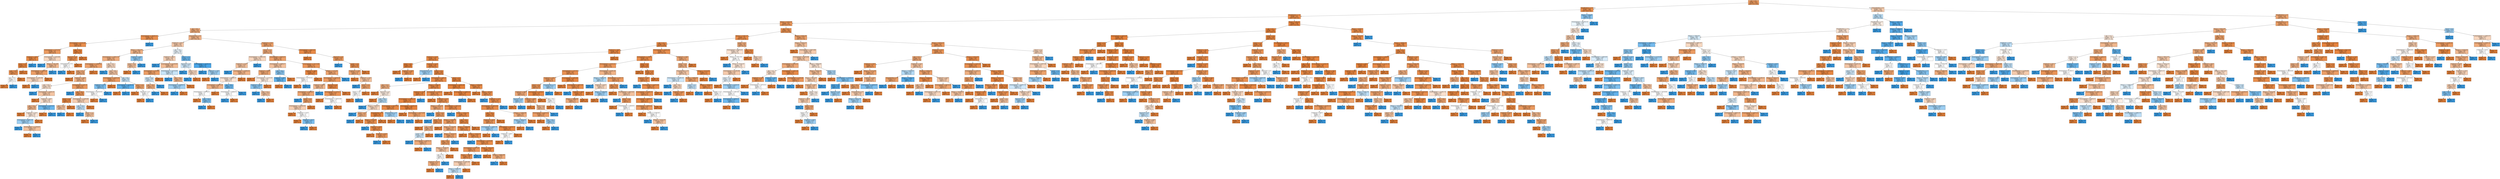 digraph Tree {
node [shape=box, style="filled", color="black"] ;
0 [label="Age <= 44.5\nentropy = 0.633\nsamples = 5618\nvalue = [4723, 895]", fillcolor="#e58139cf"] ;
1 [label="NumOfProducts <= 2.5\nentropy = 0.464\nsamples = 4365\nvalue = [3935, 430]", fillcolor="#e58139e3"] ;
0 -> 1 [labeldistance=2.5, labelangle=45, headlabel="True"] ;
2 [label="NumOfProducts <= 1.5\nentropy = 0.42\nsamples = 4272\nvalue = [3908, 364]", fillcolor="#e58139e7"] ;
1 -> 2 ;
3 [label="Balance <= 53100.129\nentropy = 0.57\nsamples = 2042\nvalue = [1767, 275]", fillcolor="#e58139d7"] ;
2 -> 3 ;
4 [label="Age <= 30.5\nentropy = 0.795\nsamples = 458\nvalue = [348, 110]", fillcolor="#e58139ae"] ;
3 -> 4 ;
5 [label="EstimatedSalary <= 196180.312\nentropy = 0.472\nsamples = 99\nvalue = [89, 10]", fillcolor="#e58139e2"] ;
4 -> 5 ;
6 [label="EstimatedSalary <= 97764.469\nentropy = 0.443\nsamples = 98\nvalue = [89, 9]", fillcolor="#e58139e5"] ;
5 -> 6 ;
7 [label="EstimatedSalary <= 51722.352\nentropy = 0.65\nsamples = 48\nvalue = [40, 8]", fillcolor="#e58139cc"] ;
6 -> 7 ;
8 [label="CreditScore <= 828.0\nentropy = 0.33\nsamples = 33\nvalue = [31, 2]", fillcolor="#e58139ef"] ;
7 -> 8 ;
9 [label="Tenure <= 2.5\nentropy = 0.201\nsamples = 32\nvalue = [31, 1]", fillcolor="#e58139f7"] ;
8 -> 9 ;
10 [label="Age <= 25.0\nentropy = 0.503\nsamples = 9\nvalue = [8, 1]", fillcolor="#e58139df"] ;
9 -> 10 ;
11 [label="Age <= 23.5\nentropy = 1.0\nsamples = 2\nvalue = [1, 1]", fillcolor="#e5813900"] ;
10 -> 11 ;
12 [label="entropy = 0.0\nsamples = 1\nvalue = [1, 0]", fillcolor="#e58139ff"] ;
11 -> 12 ;
13 [label="entropy = 0.0\nsamples = 1\nvalue = [0, 1]", fillcolor="#399de5ff"] ;
11 -> 13 ;
14 [label="entropy = 0.0\nsamples = 7\nvalue = [7, 0]", fillcolor="#e58139ff"] ;
10 -> 14 ;
15 [label="entropy = 0.0\nsamples = 23\nvalue = [23, 0]", fillcolor="#e58139ff"] ;
9 -> 15 ;
16 [label="entropy = 0.0\nsamples = 1\nvalue = [0, 1]", fillcolor="#399de5ff"] ;
8 -> 16 ;
17 [label="EstimatedSalary <= 55345.086\nentropy = 0.971\nsamples = 15\nvalue = [9, 6]", fillcolor="#e5813955"] ;
7 -> 17 ;
18 [label="entropy = 0.0\nsamples = 2\nvalue = [0, 2]", fillcolor="#399de5ff"] ;
17 -> 18 ;
19 [label="Balance <= 13877.985\nentropy = 0.89\nsamples = 13\nvalue = [9, 4]", fillcolor="#e581398e"] ;
17 -> 19 ;
20 [label="EstimatedSalary <= 79445.656\nentropy = 0.684\nsamples = 11\nvalue = [9, 2]", fillcolor="#e58139c6"] ;
19 -> 20 ;
21 [label="EstimatedSalary <= 71561.656\nentropy = 0.971\nsamples = 5\nvalue = [3, 2]", fillcolor="#e5813955"] ;
20 -> 21 ;
22 [label="entropy = 0.0\nsamples = 3\nvalue = [3, 0]", fillcolor="#e58139ff"] ;
21 -> 22 ;
23 [label="entropy = 0.0\nsamples = 2\nvalue = [0, 2]", fillcolor="#399de5ff"] ;
21 -> 23 ;
24 [label="entropy = 0.0\nsamples = 6\nvalue = [6, 0]", fillcolor="#e58139ff"] ;
20 -> 24 ;
25 [label="entropy = 0.0\nsamples = 2\nvalue = [0, 2]", fillcolor="#399de5ff"] ;
19 -> 25 ;
26 [label="Age <= 23.5\nentropy = 0.141\nsamples = 50\nvalue = [49, 1]", fillcolor="#e58139fa"] ;
6 -> 26 ;
27 [label="HasCrCard <= 0.5\nentropy = 0.503\nsamples = 9\nvalue = [8, 1]", fillcolor="#e58139df"] ;
26 -> 27 ;
28 [label="IsActiveMember <= 0.5\nentropy = 1.0\nsamples = 2\nvalue = [1, 1]", fillcolor="#e5813900"] ;
27 -> 28 ;
29 [label="entropy = 0.0\nsamples = 1\nvalue = [0, 1]", fillcolor="#399de5ff"] ;
28 -> 29 ;
30 [label="entropy = 0.0\nsamples = 1\nvalue = [1, 0]", fillcolor="#e58139ff"] ;
28 -> 30 ;
31 [label="entropy = 0.0\nsamples = 7\nvalue = [7, 0]", fillcolor="#e58139ff"] ;
27 -> 31 ;
32 [label="entropy = 0.0\nsamples = 41\nvalue = [41, 0]", fillcolor="#e58139ff"] ;
26 -> 32 ;
33 [label="entropy = 0.0\nsamples = 1\nvalue = [0, 1]", fillcolor="#399de5ff"] ;
5 -> 33 ;
34 [label="IsActiveMember <= 0.5\nentropy = 0.853\nsamples = 359\nvalue = [259, 100]", fillcolor="#e581399d"] ;
4 -> 34 ;
35 [label="CreditScore <= 687.5\nentropy = 0.945\nsamples = 179\nvalue = [114, 65]", fillcolor="#e581396e"] ;
34 -> 35 ;
36 [label="Balance <= 14041.475\nentropy = 0.86\nsamples = 120\nvalue = [86, 34]", fillcolor="#e581399a"] ;
35 -> 36 ;
37 [label="EstimatedSalary <= 139541.219\nentropy = 0.822\nsamples = 113\nvalue = [84, 29]", fillcolor="#e58139a7"] ;
36 -> 37 ;
38 [label="EstimatedSalary <= 118986.328\nentropy = 0.717\nsamples = 81\nvalue = [65, 16]", fillcolor="#e58139c0"] ;
37 -> 38 ;
39 [label="Age <= 32.5\nentropy = 0.799\nsamples = 66\nvalue = [50, 16]", fillcolor="#e58139ad"] ;
38 -> 39 ;
40 [label="entropy = 0.0\nsamples = 9\nvalue = [9, 0]", fillcolor="#e58139ff"] ;
39 -> 40 ;
41 [label="CreditScore <= 609.0\nentropy = 0.856\nsamples = 57\nvalue = [41, 16]", fillcolor="#e581399b"] ;
39 -> 41 ;
42 [label="Age <= 33.5\nentropy = 0.983\nsamples = 26\nvalue = [15, 11]", fillcolor="#e5813944"] ;
41 -> 42 ;
43 [label="entropy = 0.0\nsamples = 3\nvalue = [0, 3]", fillcolor="#399de5ff"] ;
42 -> 43 ;
44 [label="EstimatedSalary <= 34436.145\nentropy = 0.932\nsamples = 23\nvalue = [15, 8]", fillcolor="#e5813977"] ;
42 -> 44 ;
45 [label="entropy = 0.0\nsamples = 4\nvalue = [4, 0]", fillcolor="#e58139ff"] ;
44 -> 45 ;
46 [label="CreditScore <= 590.5\nentropy = 0.982\nsamples = 19\nvalue = [11, 8]", fillcolor="#e5813946"] ;
44 -> 46 ;
47 [label="Age <= 37.5\nentropy = 0.863\nsamples = 14\nvalue = [10, 4]", fillcolor="#e5813999"] ;
46 -> 47 ;
48 [label="entropy = 0.0\nsamples = 5\nvalue = [5, 0]", fillcolor="#e58139ff"] ;
47 -> 48 ;
49 [label="CreditScore <= 570.5\nentropy = 0.991\nsamples = 9\nvalue = [5, 4]", fillcolor="#e5813933"] ;
47 -> 49 ;
50 [label="EstimatedSalary <= 94591.164\nentropy = 0.918\nsamples = 6\nvalue = [2, 4]", fillcolor="#399de57f"] ;
49 -> 50 ;
51 [label="entropy = 0.0\nsamples = 3\nvalue = [0, 3]", fillcolor="#399de5ff"] ;
50 -> 51 ;
52 [label="EstimatedSalary <= 117306.867\nentropy = 0.918\nsamples = 3\nvalue = [2, 1]", fillcolor="#e581397f"] ;
50 -> 52 ;
53 [label="entropy = 0.0\nsamples = 2\nvalue = [2, 0]", fillcolor="#e58139ff"] ;
52 -> 53 ;
54 [label="entropy = 0.0\nsamples = 1\nvalue = [0, 1]", fillcolor="#399de5ff"] ;
52 -> 54 ;
55 [label="entropy = 0.0\nsamples = 3\nvalue = [3, 0]", fillcolor="#e58139ff"] ;
49 -> 55 ;
56 [label="EstimatedSalary <= 57475.031\nentropy = 0.722\nsamples = 5\nvalue = [1, 4]", fillcolor="#399de5bf"] ;
46 -> 56 ;
57 [label="entropy = 0.0\nsamples = 1\nvalue = [1, 0]", fillcolor="#e58139ff"] ;
56 -> 57 ;
58 [label="entropy = 0.0\nsamples = 4\nvalue = [0, 4]", fillcolor="#399de5ff"] ;
56 -> 58 ;
59 [label="EstimatedSalary <= 2161.76\nentropy = 0.637\nsamples = 31\nvalue = [26, 5]", fillcolor="#e58139ce"] ;
41 -> 59 ;
60 [label="entropy = 0.0\nsamples = 1\nvalue = [0, 1]", fillcolor="#399de5ff"] ;
59 -> 60 ;
61 [label="Age <= 39.5\nentropy = 0.567\nsamples = 30\nvalue = [26, 4]", fillcolor="#e58139d8"] ;
59 -> 61 ;
62 [label="Tenure <= 0.5\nentropy = 0.267\nsamples = 22\nvalue = [21, 1]", fillcolor="#e58139f3"] ;
61 -> 62 ;
63 [label="Age <= 33.5\nentropy = 0.918\nsamples = 3\nvalue = [2, 1]", fillcolor="#e581397f"] ;
62 -> 63 ;
64 [label="entropy = 0.0\nsamples = 1\nvalue = [0, 1]", fillcolor="#399de5ff"] ;
63 -> 64 ;
65 [label="entropy = 0.0\nsamples = 2\nvalue = [2, 0]", fillcolor="#e58139ff"] ;
63 -> 65 ;
66 [label="entropy = 0.0\nsamples = 19\nvalue = [19, 0]", fillcolor="#e58139ff"] ;
62 -> 66 ;
67 [label="EstimatedSalary <= 74350.484\nentropy = 0.954\nsamples = 8\nvalue = [5, 3]", fillcolor="#e5813966"] ;
61 -> 67 ;
68 [label="Age <= 42.0\nentropy = 0.971\nsamples = 5\nvalue = [2, 3]", fillcolor="#399de555"] ;
67 -> 68 ;
69 [label="entropy = 0.0\nsamples = 2\nvalue = [0, 2]", fillcolor="#399de5ff"] ;
68 -> 69 ;
70 [label="Tenure <= 7.5\nentropy = 0.918\nsamples = 3\nvalue = [2, 1]", fillcolor="#e581397f"] ;
68 -> 70 ;
71 [label="entropy = 0.0\nsamples = 2\nvalue = [2, 0]", fillcolor="#e58139ff"] ;
70 -> 71 ;
72 [label="entropy = 0.0\nsamples = 1\nvalue = [0, 1]", fillcolor="#399de5ff"] ;
70 -> 72 ;
73 [label="entropy = 0.0\nsamples = 3\nvalue = [3, 0]", fillcolor="#e58139ff"] ;
67 -> 73 ;
74 [label="entropy = 0.0\nsamples = 15\nvalue = [15, 0]", fillcolor="#e58139ff"] ;
38 -> 74 ;
75 [label="Age <= 32.5\nentropy = 0.974\nsamples = 32\nvalue = [19, 13]", fillcolor="#e5813951"] ;
37 -> 75 ;
76 [label="entropy = 0.0\nsamples = 3\nvalue = [0, 3]", fillcolor="#399de5ff"] ;
75 -> 76 ;
77 [label="Age <= 38.5\nentropy = 0.929\nsamples = 29\nvalue = [19, 10]", fillcolor="#e5813979"] ;
75 -> 77 ;
78 [label="EstimatedSalary <= 149355.938\nentropy = 0.672\nsamples = 17\nvalue = [14, 3]", fillcolor="#e58139c8"] ;
77 -> 78 ;
79 [label="CreditScore <= 573.0\nentropy = 0.811\nsamples = 4\nvalue = [1, 3]", fillcolor="#399de5aa"] ;
78 -> 79 ;
80 [label="EstimatedSalary <= 145163.562\nentropy = 1.0\nsamples = 2\nvalue = [1, 1]", fillcolor="#e5813900"] ;
79 -> 80 ;
81 [label="entropy = 0.0\nsamples = 1\nvalue = [1, 0]", fillcolor="#e58139ff"] ;
80 -> 81 ;
82 [label="entropy = 0.0\nsamples = 1\nvalue = [0, 1]", fillcolor="#399de5ff"] ;
80 -> 82 ;
83 [label="entropy = 0.0\nsamples = 2\nvalue = [0, 2]", fillcolor="#399de5ff"] ;
79 -> 83 ;
84 [label="entropy = 0.0\nsamples = 13\nvalue = [13, 0]", fillcolor="#e58139ff"] ;
78 -> 84 ;
85 [label="Age <= 40.5\nentropy = 0.98\nsamples = 12\nvalue = [5, 7]", fillcolor="#399de549"] ;
77 -> 85 ;
86 [label="EstimatedSalary <= 151486.938\nentropy = 0.592\nsamples = 7\nvalue = [1, 6]", fillcolor="#399de5d4"] ;
85 -> 86 ;
87 [label="entropy = 0.0\nsamples = 1\nvalue = [1, 0]", fillcolor="#e58139ff"] ;
86 -> 87 ;
88 [label="entropy = 0.0\nsamples = 6\nvalue = [0, 6]", fillcolor="#399de5ff"] ;
86 -> 88 ;
89 [label="Tenure <= 5.0\nentropy = 0.722\nsamples = 5\nvalue = [4, 1]", fillcolor="#e58139bf"] ;
85 -> 89 ;
90 [label="entropy = 0.0\nsamples = 3\nvalue = [3, 0]", fillcolor="#e58139ff"] ;
89 -> 90 ;
91 [label="HasCrCard <= 0.5\nentropy = 1.0\nsamples = 2\nvalue = [1, 1]", fillcolor="#e5813900"] ;
89 -> 91 ;
92 [label="entropy = 0.0\nsamples = 1\nvalue = [1, 0]", fillcolor="#e58139ff"] ;
91 -> 92 ;
93 [label="entropy = 0.0\nsamples = 1\nvalue = [0, 1]", fillcolor="#399de5ff"] ;
91 -> 93 ;
94 [label="CreditScore <= 590.5\nentropy = 0.863\nsamples = 7\nvalue = [2, 5]", fillcolor="#399de599"] ;
36 -> 94 ;
95 [label="Tenure <= 6.5\nentropy = 0.918\nsamples = 3\nvalue = [2, 1]", fillcolor="#e581397f"] ;
94 -> 95 ;
96 [label="entropy = 0.0\nsamples = 2\nvalue = [2, 0]", fillcolor="#e58139ff"] ;
95 -> 96 ;
97 [label="entropy = 0.0\nsamples = 1\nvalue = [0, 1]", fillcolor="#399de5ff"] ;
95 -> 97 ;
98 [label="entropy = 0.0\nsamples = 4\nvalue = [0, 4]", fillcolor="#399de5ff"] ;
94 -> 98 ;
99 [label="Age <= 39.5\nentropy = 0.998\nsamples = 59\nvalue = [28, 31]", fillcolor="#399de519"] ;
35 -> 99 ;
100 [label="CreditScore <= 695.5\nentropy = 0.961\nsamples = 39\nvalue = [24, 15]", fillcolor="#e5813960"] ;
99 -> 100 ;
101 [label="entropy = 0.0\nsamples = 4\nvalue = [0, 4]", fillcolor="#399de5ff"] ;
100 -> 101 ;
102 [label="EstimatedSalary <= 121328.938\nentropy = 0.898\nsamples = 35\nvalue = [24, 11]", fillcolor="#e581398a"] ;
100 -> 102 ;
103 [label="EstimatedSalary <= 37226.82\nentropy = 0.667\nsamples = 23\nvalue = [19, 4]", fillcolor="#e58139c9"] ;
102 -> 103 ;
104 [label="Tenure <= 6.5\nentropy = 0.985\nsamples = 7\nvalue = [3, 4]", fillcolor="#399de540"] ;
103 -> 104 ;
105 [label="Age <= 35.0\nentropy = 0.811\nsamples = 4\nvalue = [3, 1]", fillcolor="#e58139aa"] ;
104 -> 105 ;
106 [label="entropy = 0.0\nsamples = 1\nvalue = [0, 1]", fillcolor="#399de5ff"] ;
105 -> 106 ;
107 [label="entropy = 0.0\nsamples = 3\nvalue = [3, 0]", fillcolor="#e58139ff"] ;
105 -> 107 ;
108 [label="entropy = 0.0\nsamples = 3\nvalue = [0, 3]", fillcolor="#399de5ff"] ;
104 -> 108 ;
109 [label="entropy = 0.0\nsamples = 16\nvalue = [16, 0]", fillcolor="#e58139ff"] ;
103 -> 109 ;
110 [label="EstimatedSalary <= 142725.828\nentropy = 0.98\nsamples = 12\nvalue = [5, 7]", fillcolor="#399de549"] ;
102 -> 110 ;
111 [label="entropy = 0.0\nsamples = 5\nvalue = [0, 5]", fillcolor="#399de5ff"] ;
110 -> 111 ;
112 [label="Age <= 34.5\nentropy = 0.863\nsamples = 7\nvalue = [5, 2]", fillcolor="#e5813999"] ;
110 -> 112 ;
113 [label="EstimatedSalary <= 185588.703\nentropy = 0.918\nsamples = 3\nvalue = [1, 2]", fillcolor="#399de57f"] ;
112 -> 113 ;
114 [label="entropy = 0.0\nsamples = 2\nvalue = [0, 2]", fillcolor="#399de5ff"] ;
113 -> 114 ;
115 [label="entropy = 0.0\nsamples = 1\nvalue = [1, 0]", fillcolor="#e58139ff"] ;
113 -> 115 ;
116 [label="entropy = 0.0\nsamples = 4\nvalue = [4, 0]", fillcolor="#e58139ff"] ;
112 -> 116 ;
117 [label="Tenure <= 3.5\nentropy = 0.722\nsamples = 20\nvalue = [4, 16]", fillcolor="#399de5bf"] ;
99 -> 117 ;
118 [label="HasCrCard <= 0.5\nentropy = 0.985\nsamples = 7\nvalue = [3, 4]", fillcolor="#399de540"] ;
117 -> 118 ;
119 [label="entropy = 0.0\nsamples = 2\nvalue = [0, 2]", fillcolor="#399de5ff"] ;
118 -> 119 ;
120 [label="Tenure <= 1.5\nentropy = 0.971\nsamples = 5\nvalue = [3, 2]", fillcolor="#e5813955"] ;
118 -> 120 ;
121 [label="entropy = 0.0\nsamples = 2\nvalue = [0, 2]", fillcolor="#399de5ff"] ;
120 -> 121 ;
122 [label="entropy = 0.0\nsamples = 3\nvalue = [3, 0]", fillcolor="#e58139ff"] ;
120 -> 122 ;
123 [label="EstimatedSalary <= 165383.312\nentropy = 0.391\nsamples = 13\nvalue = [1, 12]", fillcolor="#399de5ea"] ;
117 -> 123 ;
124 [label="entropy = 0.0\nsamples = 10\nvalue = [0, 10]", fillcolor="#399de5ff"] ;
123 -> 124 ;
125 [label="CreditScore <= 739.5\nentropy = 0.918\nsamples = 3\nvalue = [1, 2]", fillcolor="#399de57f"] ;
123 -> 125 ;
126 [label="entropy = 0.0\nsamples = 1\nvalue = [1, 0]", fillcolor="#e58139ff"] ;
125 -> 126 ;
127 [label="entropy = 0.0\nsamples = 2\nvalue = [0, 2]", fillcolor="#399de5ff"] ;
125 -> 127 ;
128 [label="CreditScore <= 709.5\nentropy = 0.711\nsamples = 180\nvalue = [145, 35]", fillcolor="#e58139c1"] ;
34 -> 128 ;
129 [label="Tenure <= 2.5\nentropy = 0.793\nsamples = 134\nvalue = [102, 32]", fillcolor="#e58139af"] ;
128 -> 129 ;
130 [label="EstimatedSalary <= 170801.625\nentropy = 0.971\nsamples = 30\nvalue = [18, 12]", fillcolor="#e5813955"] ;
129 -> 130 ;
131 [label="CreditScore <= 518.5\nentropy = 0.918\nsamples = 27\nvalue = [18, 9]", fillcolor="#e581397f"] ;
130 -> 131 ;
132 [label="entropy = 0.0\nsamples = 2\nvalue = [0, 2]", fillcolor="#399de5ff"] ;
131 -> 132 ;
133 [label="EstimatedSalary <= 103694.922\nentropy = 0.855\nsamples = 25\nvalue = [18, 7]", fillcolor="#e581399c"] ;
131 -> 133 ;
134 [label="EstimatedSalary <= 80566.078\nentropy = 0.989\nsamples = 16\nvalue = [9, 7]", fillcolor="#e5813939"] ;
133 -> 134 ;
135 [label="EstimatedSalary <= 56878.148\nentropy = 0.845\nsamples = 11\nvalue = [8, 3]", fillcolor="#e581399f"] ;
134 -> 135 ;
136 [label="EstimatedSalary <= 40078.812\nentropy = 1.0\nsamples = 6\nvalue = [3, 3]", fillcolor="#e5813900"] ;
135 -> 136 ;
137 [label="entropy = 0.0\nsamples = 2\nvalue = [2, 0]", fillcolor="#e58139ff"] ;
136 -> 137 ;
138 [label="Age <= 42.0\nentropy = 0.811\nsamples = 4\nvalue = [1, 3]", fillcolor="#399de5aa"] ;
136 -> 138 ;
139 [label="entropy = 0.0\nsamples = 3\nvalue = [0, 3]", fillcolor="#399de5ff"] ;
138 -> 139 ;
140 [label="entropy = 0.0\nsamples = 1\nvalue = [1, 0]", fillcolor="#e58139ff"] ;
138 -> 140 ;
141 [label="entropy = 0.0\nsamples = 5\nvalue = [5, 0]", fillcolor="#e58139ff"] ;
135 -> 141 ;
142 [label="Age <= 39.0\nentropy = 0.722\nsamples = 5\nvalue = [1, 4]", fillcolor="#399de5bf"] ;
134 -> 142 ;
143 [label="EstimatedSalary <= 92868.875\nentropy = 1.0\nsamples = 2\nvalue = [1, 1]", fillcolor="#e5813900"] ;
142 -> 143 ;
144 [label="entropy = 0.0\nsamples = 1\nvalue = [0, 1]", fillcolor="#399de5ff"] ;
143 -> 144 ;
145 [label="entropy = 0.0\nsamples = 1\nvalue = [1, 0]", fillcolor="#e58139ff"] ;
143 -> 145 ;
146 [label="entropy = 0.0\nsamples = 3\nvalue = [0, 3]", fillcolor="#399de5ff"] ;
142 -> 146 ;
147 [label="entropy = 0.0\nsamples = 9\nvalue = [9, 0]", fillcolor="#e58139ff"] ;
133 -> 147 ;
148 [label="entropy = 0.0\nsamples = 3\nvalue = [0, 3]", fillcolor="#399de5ff"] ;
130 -> 148 ;
149 [label="EstimatedSalary <= 60455.672\nentropy = 0.706\nsamples = 104\nvalue = [84, 20]", fillcolor="#e58139c2"] ;
129 -> 149 ;
150 [label="EstimatedSalary <= 48608.477\nentropy = 0.918\nsamples = 30\nvalue = [20, 10]", fillcolor="#e581397f"] ;
149 -> 150 ;
151 [label="CreditScore <= 608.0\nentropy = 0.755\nsamples = 23\nvalue = [18, 5]", fillcolor="#e58139b8"] ;
150 -> 151 ;
152 [label="entropy = 0.0\nsamples = 12\nvalue = [12, 0]", fillcolor="#e58139ff"] ;
151 -> 152 ;
153 [label="EstimatedSalary <= 27125.539\nentropy = 0.994\nsamples = 11\nvalue = [6, 5]", fillcolor="#e581392a"] ;
151 -> 153 ;
154 [label="CreditScore <= 619.5\nentropy = 0.863\nsamples = 7\nvalue = [2, 5]", fillcolor="#399de599"] ;
153 -> 154 ;
155 [label="entropy = 0.0\nsamples = 4\nvalue = [0, 4]", fillcolor="#399de5ff"] ;
154 -> 155 ;
156 [label="Age <= 31.5\nentropy = 0.918\nsamples = 3\nvalue = [2, 1]", fillcolor="#e581397f"] ;
154 -> 156 ;
157 [label="entropy = 0.0\nsamples = 1\nvalue = [0, 1]", fillcolor="#399de5ff"] ;
156 -> 157 ;
158 [label="entropy = 0.0\nsamples = 2\nvalue = [2, 0]", fillcolor="#e58139ff"] ;
156 -> 158 ;
159 [label="entropy = 0.0\nsamples = 4\nvalue = [4, 0]", fillcolor="#e58139ff"] ;
153 -> 159 ;
160 [label="Age <= 40.5\nentropy = 0.863\nsamples = 7\nvalue = [2, 5]", fillcolor="#399de599"] ;
150 -> 160 ;
161 [label="CreditScore <= 468.0\nentropy = 0.65\nsamples = 6\nvalue = [1, 5]", fillcolor="#399de5cc"] ;
160 -> 161 ;
162 [label="entropy = 0.0\nsamples = 1\nvalue = [1, 0]", fillcolor="#e58139ff"] ;
161 -> 162 ;
163 [label="entropy = 0.0\nsamples = 5\nvalue = [0, 5]", fillcolor="#399de5ff"] ;
161 -> 163 ;
164 [label="entropy = 0.0\nsamples = 1\nvalue = [1, 0]", fillcolor="#e58139ff"] ;
160 -> 164 ;
165 [label="EstimatedSalary <= 107173.094\nentropy = 0.571\nsamples = 74\nvalue = [64, 10]", fillcolor="#e58139d7"] ;
149 -> 165 ;
166 [label="CreditScore <= 468.0\nentropy = 0.206\nsamples = 31\nvalue = [30, 1]", fillcolor="#e58139f6"] ;
165 -> 166 ;
167 [label="EstimatedSalary <= 73710.516\nentropy = 1.0\nsamples = 2\nvalue = [1, 1]", fillcolor="#e5813900"] ;
166 -> 167 ;
168 [label="entropy = 0.0\nsamples = 1\nvalue = [1, 0]", fillcolor="#e58139ff"] ;
167 -> 168 ;
169 [label="entropy = 0.0\nsamples = 1\nvalue = [0, 1]", fillcolor="#399de5ff"] ;
167 -> 169 ;
170 [label="entropy = 0.0\nsamples = 29\nvalue = [29, 0]", fillcolor="#e58139ff"] ;
166 -> 170 ;
171 [label="Balance <= 11751.655\nentropy = 0.74\nsamples = 43\nvalue = [34, 9]", fillcolor="#e58139bb"] ;
165 -> 171 ;
172 [label="EstimatedSalary <= 148186.406\nentropy = 0.659\nsamples = 41\nvalue = [34, 7]", fillcolor="#e58139ca"] ;
171 -> 172 ;
173 [label="CreditScore <= 685.0\nentropy = 0.881\nsamples = 20\nvalue = [14, 6]", fillcolor="#e5813992"] ;
172 -> 173 ;
174 [label="EstimatedSalary <= 108409.07\nentropy = 0.764\nsamples = 18\nvalue = [14, 4]", fillcolor="#e58139b6"] ;
173 -> 174 ;
175 [label="entropy = 0.0\nsamples = 1\nvalue = [0, 1]", fillcolor="#399de5ff"] ;
174 -> 175 ;
176 [label="Gender <= 0.5\nentropy = 0.672\nsamples = 17\nvalue = [14, 3]", fillcolor="#e58139c8"] ;
174 -> 176 ;
177 [label="EstimatedSalary <= 127363.945\nentropy = 0.954\nsamples = 8\nvalue = [5, 3]", fillcolor="#e5813966"] ;
176 -> 177 ;
178 [label="entropy = 0.0\nsamples = 2\nvalue = [2, 0]", fillcolor="#e58139ff"] ;
177 -> 178 ;
179 [label="CreditScore <= 515.0\nentropy = 1.0\nsamples = 6\nvalue = [3, 3]", fillcolor="#e5813900"] ;
177 -> 179 ;
180 [label="entropy = 0.0\nsamples = 2\nvalue = [2, 0]", fillcolor="#e58139ff"] ;
179 -> 180 ;
181 [label="CreditScore <= 651.5\nentropy = 0.811\nsamples = 4\nvalue = [1, 3]", fillcolor="#399de5aa"] ;
179 -> 181 ;
182 [label="entropy = 0.0\nsamples = 3\nvalue = [0, 3]", fillcolor="#399de5ff"] ;
181 -> 182 ;
183 [label="entropy = 0.0\nsamples = 1\nvalue = [1, 0]", fillcolor="#e58139ff"] ;
181 -> 183 ;
184 [label="entropy = 0.0\nsamples = 9\nvalue = [9, 0]", fillcolor="#e58139ff"] ;
176 -> 184 ;
185 [label="entropy = 0.0\nsamples = 2\nvalue = [0, 2]", fillcolor="#399de5ff"] ;
173 -> 185 ;
186 [label="HasCrCard <= 0.5\nentropy = 0.276\nsamples = 21\nvalue = [20, 1]", fillcolor="#e58139f2"] ;
172 -> 186 ;
187 [label="EstimatedSalary <= 173742.75\nentropy = 0.544\nsamples = 8\nvalue = [7, 1]", fillcolor="#e58139db"] ;
186 -> 187 ;
188 [label="entropy = 0.0\nsamples = 6\nvalue = [6, 0]", fillcolor="#e58139ff"] ;
187 -> 188 ;
189 [label="EstimatedSalary <= 181031.828\nentropy = 1.0\nsamples = 2\nvalue = [1, 1]", fillcolor="#e5813900"] ;
187 -> 189 ;
190 [label="entropy = 0.0\nsamples = 1\nvalue = [0, 1]", fillcolor="#399de5ff"] ;
189 -> 190 ;
191 [label="entropy = 0.0\nsamples = 1\nvalue = [1, 0]", fillcolor="#e58139ff"] ;
189 -> 191 ;
192 [label="entropy = 0.0\nsamples = 13\nvalue = [13, 0]", fillcolor="#e58139ff"] ;
186 -> 192 ;
193 [label="entropy = 0.0\nsamples = 2\nvalue = [0, 2]", fillcolor="#399de5ff"] ;
171 -> 193 ;
194 [label="EstimatedSalary <= 95831.641\nentropy = 0.348\nsamples = 46\nvalue = [43, 3]", fillcolor="#e58139ed"] ;
128 -> 194 ;
195 [label="entropy = 0.0\nsamples = 27\nvalue = [27, 0]", fillcolor="#e58139ff"] ;
194 -> 195 ;
196 [label="HasCrCard <= 0.5\nentropy = 0.629\nsamples = 19\nvalue = [16, 3]", fillcolor="#e58139cf"] ;
194 -> 196 ;
197 [label="entropy = 0.0\nsamples = 1\nvalue = [0, 1]", fillcolor="#399de5ff"] ;
196 -> 197 ;
198 [label="Gender <= 0.5\nentropy = 0.503\nsamples = 18\nvalue = [16, 2]", fillcolor="#e58139df"] ;
196 -> 198 ;
199 [label="CreditScore <= 739.0\nentropy = 0.764\nsamples = 9\nvalue = [7, 2]", fillcolor="#e58139b6"] ;
198 -> 199 ;
200 [label="entropy = 0.0\nsamples = 3\nvalue = [3, 0]", fillcolor="#e58139ff"] ;
199 -> 200 ;
201 [label="CreditScore <= 755.0\nentropy = 0.918\nsamples = 6\nvalue = [4, 2]", fillcolor="#e581397f"] ;
199 -> 201 ;
202 [label="entropy = 0.0\nsamples = 1\nvalue = [0, 1]", fillcolor="#399de5ff"] ;
201 -> 202 ;
203 [label="Tenure <= 3.5\nentropy = 0.722\nsamples = 5\nvalue = [4, 1]", fillcolor="#e58139bf"] ;
201 -> 203 ;
204 [label="Tenure <= 2.5\nentropy = 1.0\nsamples = 2\nvalue = [1, 1]", fillcolor="#e5813900"] ;
203 -> 204 ;
205 [label="entropy = 0.0\nsamples = 1\nvalue = [1, 0]", fillcolor="#e58139ff"] ;
204 -> 205 ;
206 [label="entropy = 0.0\nsamples = 1\nvalue = [0, 1]", fillcolor="#399de5ff"] ;
204 -> 206 ;
207 [label="entropy = 0.0\nsamples = 3\nvalue = [3, 0]", fillcolor="#e58139ff"] ;
203 -> 207 ;
208 [label="entropy = 0.0\nsamples = 9\nvalue = [9, 0]", fillcolor="#e58139ff"] ;
198 -> 208 ;
209 [label="Age <= 39.5\nentropy = 0.482\nsamples = 1584\nvalue = [1419, 165]", fillcolor="#e58139e1"] ;
3 -> 209 ;
210 [label="Balance <= 171881.125\nentropy = 0.4\nsamples = 1247\nvalue = [1148, 99]", fillcolor="#e58139e9"] ;
209 -> 210 ;
211 [label="Age <= 35.5\nentropy = 0.367\nsamples = 1183\nvalue = [1100, 83]", fillcolor="#e58139ec"] ;
210 -> 211 ;
212 [label="CreditScore <= 786.5\nentropy = 0.309\nsamples = 812\nvalue = [767, 45]", fillcolor="#e58139f0"] ;
211 -> 212 ;
213 [label="CreditScore <= 520.5\nentropy = 0.326\nsamples = 753\nvalue = [708, 45]", fillcolor="#e58139ef"] ;
212 -> 213 ;
214 [label="Tenure <= 8.5\nentropy = 0.097\nsamples = 80\nvalue = [79, 1]", fillcolor="#e58139fc"] ;
213 -> 214 ;
215 [label="entropy = 0.0\nsamples = 72\nvalue = [72, 0]", fillcolor="#e58139ff"] ;
214 -> 215 ;
216 [label="CreditScore <= 459.0\nentropy = 0.544\nsamples = 8\nvalue = [7, 1]", fillcolor="#e58139db"] ;
214 -> 216 ;
217 [label="entropy = 0.0\nsamples = 1\nvalue = [0, 1]", fillcolor="#399de5ff"] ;
216 -> 217 ;
218 [label="entropy = 0.0\nsamples = 7\nvalue = [7, 0]", fillcolor="#e58139ff"] ;
216 -> 218 ;
219 [label="CreditScore <= 522.0\nentropy = 0.348\nsamples = 673\nvalue = [629, 44]", fillcolor="#e58139ed"] ;
213 -> 219 ;
220 [label="IsActiveMember <= 0.5\nentropy = 0.918\nsamples = 3\nvalue = [1, 2]", fillcolor="#399de57f"] ;
219 -> 220 ;
221 [label="entropy = 0.0\nsamples = 1\nvalue = [1, 0]", fillcolor="#e58139ff"] ;
220 -> 221 ;
222 [label="entropy = 0.0\nsamples = 2\nvalue = [0, 2]", fillcolor="#399de5ff"] ;
220 -> 222 ;
223 [label="Tenure <= 6.5\nentropy = 0.338\nsamples = 670\nvalue = [628, 42]", fillcolor="#e58139ee"] ;
219 -> 223 ;
224 [label="EstimatedSalary <= 8985.23\nentropy = 0.399\nsamples = 430\nvalue = [396, 34]", fillcolor="#e58139e9"] ;
223 -> 224 ;
225 [label="Age <= 27.5\nentropy = 0.831\nsamples = 19\nvalue = [14, 5]", fillcolor="#e58139a4"] ;
224 -> 225 ;
226 [label="entropy = 0.0\nsamples = 8\nvalue = [8, 0]", fillcolor="#e58139ff"] ;
225 -> 226 ;
227 [label="HasCrCard <= 0.5\nentropy = 0.994\nsamples = 11\nvalue = [6, 5]", fillcolor="#e581392a"] ;
225 -> 227 ;
228 [label="entropy = 0.0\nsamples = 3\nvalue = [3, 0]", fillcolor="#e58139ff"] ;
227 -> 228 ;
229 [label="Age <= 30.5\nentropy = 0.954\nsamples = 8\nvalue = [3, 5]", fillcolor="#399de566"] ;
227 -> 229 ;
230 [label="entropy = 0.0\nsamples = 3\nvalue = [0, 3]", fillcolor="#399de5ff"] ;
229 -> 230 ;
231 [label="Balance <= 79377.523\nentropy = 0.971\nsamples = 5\nvalue = [3, 2]", fillcolor="#e5813955"] ;
229 -> 231 ;
232 [label="entropy = 0.0\nsamples = 1\nvalue = [0, 1]", fillcolor="#399de5ff"] ;
231 -> 232 ;
233 [label="Gender <= 0.5\nentropy = 0.811\nsamples = 4\nvalue = [3, 1]", fillcolor="#e58139aa"] ;
231 -> 233 ;
234 [label="entropy = 0.0\nsamples = 1\nvalue = [0, 1]", fillcolor="#399de5ff"] ;
233 -> 234 ;
235 [label="entropy = 0.0\nsamples = 3\nvalue = [3, 0]", fillcolor="#e58139ff"] ;
233 -> 235 ;
236 [label="Balance <= 113854.75\nentropy = 0.368\nsamples = 411\nvalue = [382, 29]", fillcolor="#e58139ec"] ;
224 -> 236 ;
237 [label="CreditScore <= 783.5\nentropy = 0.239\nsamples = 178\nvalue = [171, 7]", fillcolor="#e58139f5"] ;
236 -> 237 ;
238 [label="EstimatedSalary <= 109445.516\nentropy = 0.214\nsamples = 177\nvalue = [171, 6]", fillcolor="#e58139f6"] ;
237 -> 238 ;
239 [label="EstimatedSalary <= 107317.078\nentropy = 0.328\nsamples = 83\nvalue = [78, 5]", fillcolor="#e58139ef"] ;
238 -> 239 ;
240 [label="IsActiveMember <= 0.5\nentropy = 0.231\nsamples = 80\nvalue = [77, 3]", fillcolor="#e58139f5"] ;
239 -> 240 ;
241 [label="Balance <= 67131.656\nentropy = 0.449\nsamples = 32\nvalue = [29, 3]", fillcolor="#e58139e5"] ;
240 -> 241 ;
242 [label="entropy = 0.0\nsamples = 1\nvalue = [0, 1]", fillcolor="#399de5ff"] ;
241 -> 242 ;
243 [label="CreditScore <= 676.5\nentropy = 0.345\nsamples = 31\nvalue = [29, 2]", fillcolor="#e58139ed"] ;
241 -> 243 ;
244 [label="entropy = 0.0\nsamples = 18\nvalue = [18, 0]", fillcolor="#e58139ff"] ;
243 -> 244 ;
245 [label="CreditScore <= 679.5\nentropy = 0.619\nsamples = 13\nvalue = [11, 2]", fillcolor="#e58139d1"] ;
243 -> 245 ;
246 [label="entropy = 0.0\nsamples = 2\nvalue = [0, 2]", fillcolor="#399de5ff"] ;
245 -> 246 ;
247 [label="entropy = 0.0\nsamples = 11\nvalue = [11, 0]", fillcolor="#e58139ff"] ;
245 -> 247 ;
248 [label="entropy = 0.0\nsamples = 48\nvalue = [48, 0]", fillcolor="#e58139ff"] ;
240 -> 248 ;
249 [label="IsActiveMember <= 0.5\nentropy = 0.918\nsamples = 3\nvalue = [1, 2]", fillcolor="#399de57f"] ;
239 -> 249 ;
250 [label="entropy = 0.0\nsamples = 1\nvalue = [1, 0]", fillcolor="#e58139ff"] ;
249 -> 250 ;
251 [label="entropy = 0.0\nsamples = 2\nvalue = [0, 2]", fillcolor="#399de5ff"] ;
249 -> 251 ;
252 [label="EstimatedSalary <= 197192.125\nentropy = 0.085\nsamples = 94\nvalue = [93, 1]", fillcolor="#e58139fc"] ;
238 -> 252 ;
253 [label="entropy = 0.0\nsamples = 89\nvalue = [89, 0]", fillcolor="#e58139ff"] ;
252 -> 253 ;
254 [label="EstimatedSalary <= 197774.938\nentropy = 0.722\nsamples = 5\nvalue = [4, 1]", fillcolor="#e58139bf"] ;
252 -> 254 ;
255 [label="entropy = 0.0\nsamples = 1\nvalue = [0, 1]", fillcolor="#399de5ff"] ;
254 -> 255 ;
256 [label="entropy = 0.0\nsamples = 4\nvalue = [4, 0]", fillcolor="#e58139ff"] ;
254 -> 256 ;
257 [label="entropy = 0.0\nsamples = 1\nvalue = [0, 1]", fillcolor="#399de5ff"] ;
237 -> 257 ;
258 [label="EstimatedSalary <= 37404.02\nentropy = 0.451\nsamples = 233\nvalue = [211, 22]", fillcolor="#e58139e4"] ;
236 -> 258 ;
259 [label="entropy = 0.0\nsamples = 28\nvalue = [28, 0]", fillcolor="#e58139ff"] ;
258 -> 259 ;
260 [label="CreditScore <= 573.5\nentropy = 0.492\nsamples = 205\nvalue = [183, 22]", fillcolor="#e58139e0"] ;
258 -> 260 ;
261 [label="Balance <= 115073.445\nentropy = 0.753\nsamples = 37\nvalue = [29, 8]", fillcolor="#e58139b9"] ;
260 -> 261 ;
262 [label="entropy = 0.0\nsamples = 2\nvalue = [0, 2]", fillcolor="#399de5ff"] ;
261 -> 262 ;
263 [label="Tenure <= 0.5\nentropy = 0.661\nsamples = 35\nvalue = [29, 6]", fillcolor="#e58139ca"] ;
261 -> 263 ;
264 [label="entropy = 0.0\nsamples = 2\nvalue = [0, 2]", fillcolor="#399de5ff"] ;
263 -> 264 ;
265 [label="Tenure <= 3.5\nentropy = 0.533\nsamples = 33\nvalue = [29, 4]", fillcolor="#e58139dc"] ;
263 -> 265 ;
266 [label="entropy = 0.0\nsamples = 18\nvalue = [18, 0]", fillcolor="#e58139ff"] ;
265 -> 266 ;
267 [label="Age <= 30.5\nentropy = 0.837\nsamples = 15\nvalue = [11, 4]", fillcolor="#e58139a2"] ;
265 -> 267 ;
268 [label="Gender <= 0.5\nentropy = 0.985\nsamples = 7\nvalue = [3, 4]", fillcolor="#399de540"] ;
267 -> 268 ;
269 [label="entropy = 0.0\nsamples = 3\nvalue = [0, 3]", fillcolor="#399de5ff"] ;
268 -> 269 ;
270 [label="EstimatedSalary <= 168700.125\nentropy = 0.811\nsamples = 4\nvalue = [3, 1]", fillcolor="#e58139aa"] ;
268 -> 270 ;
271 [label="entropy = 0.0\nsamples = 3\nvalue = [3, 0]", fillcolor="#e58139ff"] ;
270 -> 271 ;
272 [label="entropy = 0.0\nsamples = 1\nvalue = [0, 1]", fillcolor="#399de5ff"] ;
270 -> 272 ;
273 [label="entropy = 0.0\nsamples = 8\nvalue = [8, 0]", fillcolor="#e58139ff"] ;
267 -> 273 ;
274 [label="EstimatedSalary <= 38576.254\nentropy = 0.414\nsamples = 168\nvalue = [154, 14]", fillcolor="#e58139e8"] ;
260 -> 274 ;
275 [label="entropy = 0.0\nsamples = 1\nvalue = [0, 1]", fillcolor="#399de5ff"] ;
274 -> 275 ;
276 [label="Balance <= 124232.773\nentropy = 0.395\nsamples = 167\nvalue = [154, 13]", fillcolor="#e58139e9"] ;
274 -> 276 ;
277 [label="Balance <= 116796.125\nentropy = 0.65\nsamples = 30\nvalue = [25, 5]", fillcolor="#e58139cc"] ;
276 -> 277 ;
278 [label="entropy = 0.0\nsamples = 9\nvalue = [9, 0]", fillcolor="#e58139ff"] ;
277 -> 278 ;
279 [label="Balance <= 117743.391\nentropy = 0.792\nsamples = 21\nvalue = [16, 5]", fillcolor="#e58139af"] ;
277 -> 279 ;
280 [label="entropy = 0.0\nsamples = 1\nvalue = [0, 1]", fillcolor="#399de5ff"] ;
279 -> 280 ;
281 [label="Balance <= 124135.312\nentropy = 0.722\nsamples = 20\nvalue = [16, 4]", fillcolor="#e58139bf"] ;
279 -> 281 ;
282 [label="Age <= 30.5\nentropy = 0.629\nsamples = 19\nvalue = [16, 3]", fillcolor="#e58139cf"] ;
281 -> 282 ;
283 [label="Balance <= 123196.453\nentropy = 0.918\nsamples = 9\nvalue = [6, 3]", fillcolor="#e581397f"] ;
282 -> 283 ;
284 [label="Age <= 28.5\nentropy = 1.0\nsamples = 6\nvalue = [3, 3]", fillcolor="#e5813900"] ;
283 -> 284 ;
285 [label="CreditScore <= 731.5\nentropy = 0.811\nsamples = 4\nvalue = [3, 1]", fillcolor="#e58139aa"] ;
284 -> 285 ;
286 [label="entropy = 0.0\nsamples = 3\nvalue = [3, 0]", fillcolor="#e58139ff"] ;
285 -> 286 ;
287 [label="entropy = 0.0\nsamples = 1\nvalue = [0, 1]", fillcolor="#399de5ff"] ;
285 -> 287 ;
288 [label="entropy = 0.0\nsamples = 2\nvalue = [0, 2]", fillcolor="#399de5ff"] ;
284 -> 288 ;
289 [label="entropy = 0.0\nsamples = 3\nvalue = [3, 0]", fillcolor="#e58139ff"] ;
283 -> 289 ;
290 [label="entropy = 0.0\nsamples = 10\nvalue = [10, 0]", fillcolor="#e58139ff"] ;
282 -> 290 ;
291 [label="entropy = 0.0\nsamples = 1\nvalue = [0, 1]", fillcolor="#399de5ff"] ;
281 -> 291 ;
292 [label="Age <= 33.5\nentropy = 0.321\nsamples = 137\nvalue = [129, 8]", fillcolor="#e58139ef"] ;
276 -> 292 ;
293 [label="Balance <= 129899.984\nentropy = 0.397\nsamples = 102\nvalue = [94, 8]", fillcolor="#e58139e9"] ;
292 -> 293 ;
294 [label="entropy = 0.0\nsamples = 19\nvalue = [19, 0]", fillcolor="#e58139ff"] ;
293 -> 294 ;
295 [label="Balance <= 130165.219\nentropy = 0.457\nsamples = 83\nvalue = [75, 8]", fillcolor="#e58139e4"] ;
293 -> 295 ;
296 [label="entropy = 0.0\nsamples = 1\nvalue = [0, 1]", fillcolor="#399de5ff"] ;
295 -> 296 ;
297 [label="EstimatedSalary <= 83782.688\nentropy = 0.421\nsamples = 82\nvalue = [75, 7]", fillcolor="#e58139e7"] ;
295 -> 297 ;
298 [label="EstimatedSalary <= 79137.867\nentropy = 0.625\nsamples = 32\nvalue = [27, 5]", fillcolor="#e58139d0"] ;
297 -> 298 ;
299 [label="Balance <= 136833.5\nentropy = 0.469\nsamples = 30\nvalue = [27, 3]", fillcolor="#e58139e3"] ;
298 -> 299 ;
300 [label="EstimatedSalary <= 57665.086\nentropy = 0.954\nsamples = 8\nvalue = [5, 3]", fillcolor="#e5813966"] ;
299 -> 300 ;
301 [label="Balance <= 133626.781\nentropy = 0.971\nsamples = 5\nvalue = [2, 3]", fillcolor="#399de555"] ;
300 -> 301 ;
302 [label="entropy = 0.0\nsamples = 2\nvalue = [2, 0]", fillcolor="#e58139ff"] ;
301 -> 302 ;
303 [label="entropy = 0.0\nsamples = 3\nvalue = [0, 3]", fillcolor="#399de5ff"] ;
301 -> 303 ;
304 [label="entropy = 0.0\nsamples = 3\nvalue = [3, 0]", fillcolor="#e58139ff"] ;
300 -> 304 ;
305 [label="entropy = 0.0\nsamples = 22\nvalue = [22, 0]", fillcolor="#e58139ff"] ;
299 -> 305 ;
306 [label="entropy = 0.0\nsamples = 2\nvalue = [0, 2]", fillcolor="#399de5ff"] ;
298 -> 306 ;
307 [label="Balance <= 159815.297\nentropy = 0.242\nsamples = 50\nvalue = [48, 2]", fillcolor="#e58139f4"] ;
297 -> 307 ;
308 [label="entropy = 0.0\nsamples = 42\nvalue = [42, 0]", fillcolor="#e58139ff"] ;
307 -> 308 ;
309 [label="Balance <= 164803.406\nentropy = 0.811\nsamples = 8\nvalue = [6, 2]", fillcolor="#e58139aa"] ;
307 -> 309 ;
310 [label="entropy = 0.0\nsamples = 2\nvalue = [0, 2]", fillcolor="#399de5ff"] ;
309 -> 310 ;
311 [label="entropy = 0.0\nsamples = 6\nvalue = [6, 0]", fillcolor="#e58139ff"] ;
309 -> 311 ;
312 [label="entropy = 0.0\nsamples = 35\nvalue = [35, 0]", fillcolor="#e58139ff"] ;
292 -> 312 ;
313 [label="Tenure <= 8.5\nentropy = 0.211\nsamples = 240\nvalue = [232, 8]", fillcolor="#e58139f6"] ;
223 -> 313 ;
314 [label="EstimatedSalary <= 136064.469\nentropy = 0.06\nsamples = 144\nvalue = [143, 1]", fillcolor="#e58139fd"] ;
313 -> 314 ;
315 [label="entropy = 0.0\nsamples = 109\nvalue = [109, 0]", fillcolor="#e58139ff"] ;
314 -> 315 ;
316 [label="EstimatedSalary <= 136882.812\nentropy = 0.187\nsamples = 35\nvalue = [34, 1]", fillcolor="#e58139f8"] ;
314 -> 316 ;
317 [label="entropy = 0.0\nsamples = 1\nvalue = [0, 1]", fillcolor="#399de5ff"] ;
316 -> 317 ;
318 [label="entropy = 0.0\nsamples = 34\nvalue = [34, 0]", fillcolor="#e58139ff"] ;
316 -> 318 ;
319 [label="Balance <= 97408.586\nentropy = 0.377\nsamples = 96\nvalue = [89, 7]", fillcolor="#e58139eb"] ;
313 -> 319 ;
320 [label="entropy = 0.0\nsamples = 28\nvalue = [28, 0]", fillcolor="#e58139ff"] ;
319 -> 320 ;
321 [label="Balance <= 99723.5\nentropy = 0.478\nsamples = 68\nvalue = [61, 7]", fillcolor="#e58139e2"] ;
319 -> 321 ;
322 [label="entropy = 0.0\nsamples = 1\nvalue = [0, 1]", fillcolor="#399de5ff"] ;
321 -> 322 ;
323 [label="CreditScore <= 773.5\nentropy = 0.435\nsamples = 67\nvalue = [61, 6]", fillcolor="#e58139e6"] ;
321 -> 323 ;
324 [label="EstimatedSalary <= 178616.844\nentropy = 0.387\nsamples = 66\nvalue = [61, 5]", fillcolor="#e58139ea"] ;
323 -> 324 ;
325 [label="Age <= 28.5\nentropy = 0.294\nsamples = 58\nvalue = [55, 3]", fillcolor="#e58139f1"] ;
324 -> 325 ;
326 [label="CreditScore <= 582.0\nentropy = 0.575\nsamples = 22\nvalue = [19, 3]", fillcolor="#e58139d7"] ;
325 -> 326 ;
327 [label="EstimatedSalary <= 59840.789\nentropy = 0.918\nsamples = 3\nvalue = [1, 2]", fillcolor="#399de57f"] ;
326 -> 327 ;
328 [label="entropy = 0.0\nsamples = 1\nvalue = [1, 0]", fillcolor="#e58139ff"] ;
327 -> 328 ;
329 [label="entropy = 0.0\nsamples = 2\nvalue = [0, 2]", fillcolor="#399de5ff"] ;
327 -> 329 ;
330 [label="EstimatedSalary <= 23158.275\nentropy = 0.297\nsamples = 19\nvalue = [18, 1]", fillcolor="#e58139f1"] ;
326 -> 330 ;
331 [label="CreditScore <= 648.0\nentropy = 1.0\nsamples = 2\nvalue = [1, 1]", fillcolor="#e5813900"] ;
330 -> 331 ;
332 [label="entropy = 0.0\nsamples = 1\nvalue = [1, 0]", fillcolor="#e58139ff"] ;
331 -> 332 ;
333 [label="entropy = 0.0\nsamples = 1\nvalue = [0, 1]", fillcolor="#399de5ff"] ;
331 -> 333 ;
334 [label="entropy = 0.0\nsamples = 17\nvalue = [17, 0]", fillcolor="#e58139ff"] ;
330 -> 334 ;
335 [label="entropy = 0.0\nsamples = 36\nvalue = [36, 0]", fillcolor="#e58139ff"] ;
325 -> 335 ;
336 [label="Balance <= 122990.586\nentropy = 0.811\nsamples = 8\nvalue = [6, 2]", fillcolor="#e58139aa"] ;
324 -> 336 ;
337 [label="Balance <= 106816.352\nentropy = 0.918\nsamples = 3\nvalue = [1, 2]", fillcolor="#399de57f"] ;
336 -> 337 ;
338 [label="entropy = 0.0\nsamples = 1\nvalue = [1, 0]", fillcolor="#e58139ff"] ;
337 -> 338 ;
339 [label="entropy = 0.0\nsamples = 2\nvalue = [0, 2]", fillcolor="#399de5ff"] ;
337 -> 339 ;
340 [label="entropy = 0.0\nsamples = 5\nvalue = [5, 0]", fillcolor="#e58139ff"] ;
336 -> 340 ;
341 [label="entropy = 0.0\nsamples = 1\nvalue = [0, 1]", fillcolor="#399de5ff"] ;
323 -> 341 ;
342 [label="entropy = 0.0\nsamples = 59\nvalue = [59, 0]", fillcolor="#e58139ff"] ;
212 -> 342 ;
343 [label="EstimatedSalary <= 163562.844\nentropy = 0.477\nsamples = 371\nvalue = [333, 38]", fillcolor="#e58139e2"] ;
211 -> 343 ;
344 [label="EstimatedSalary <= 75681.5\nentropy = 0.401\nsamples = 314\nvalue = [289, 25]", fillcolor="#e58139e9"] ;
343 -> 344 ;
345 [label="EstimatedSalary <= 58728.242\nentropy = 0.611\nsamples = 133\nvalue = [113, 20]", fillcolor="#e58139d2"] ;
344 -> 345 ;
346 [label="EstimatedSalary <= 27257.59\nentropy = 0.497\nsamples = 101\nvalue = [90, 11]", fillcolor="#e58139e0"] ;
345 -> 346 ;
347 [label="CreditScore <= 796.5\nentropy = 0.657\nsamples = 53\nvalue = [44, 9]", fillcolor="#e58139cb"] ;
346 -> 347 ;
348 [label="Tenure <= 5.5\nentropy = 0.584\nsamples = 50\nvalue = [43, 7]", fillcolor="#e58139d5"] ;
347 -> 348 ;
349 [label="CreditScore <= 566.5\nentropy = 0.779\nsamples = 26\nvalue = [20, 6]", fillcolor="#e58139b3"] ;
348 -> 349 ;
350 [label="HasCrCard <= 0.5\nentropy = 0.918\nsamples = 3\nvalue = [1, 2]", fillcolor="#399de57f"] ;
349 -> 350 ;
351 [label="entropy = 0.0\nsamples = 1\nvalue = [1, 0]", fillcolor="#e58139ff"] ;
350 -> 351 ;
352 [label="entropy = 0.0\nsamples = 2\nvalue = [0, 2]", fillcolor="#399de5ff"] ;
350 -> 352 ;
353 [label="CreditScore <= 668.5\nentropy = 0.667\nsamples = 23\nvalue = [19, 4]", fillcolor="#e58139c9"] ;
349 -> 353 ;
354 [label="entropy = 0.0\nsamples = 10\nvalue = [10, 0]", fillcolor="#e58139ff"] ;
353 -> 354 ;
355 [label="Tenure <= 4.5\nentropy = 0.89\nsamples = 13\nvalue = [9, 4]", fillcolor="#e581398e"] ;
353 -> 355 ;
356 [label="EstimatedSalary <= 20143.914\nentropy = 0.684\nsamples = 11\nvalue = [9, 2]", fillcolor="#e58139c6"] ;
355 -> 356 ;
357 [label="entropy = 0.0\nsamples = 8\nvalue = [8, 0]", fillcolor="#e58139ff"] ;
356 -> 357 ;
358 [label="Age <= 36.5\nentropy = 0.918\nsamples = 3\nvalue = [1, 2]", fillcolor="#399de57f"] ;
356 -> 358 ;
359 [label="entropy = 0.0\nsamples = 1\nvalue = [1, 0]", fillcolor="#e58139ff"] ;
358 -> 359 ;
360 [label="entropy = 0.0\nsamples = 2\nvalue = [0, 2]", fillcolor="#399de5ff"] ;
358 -> 360 ;
361 [label="entropy = 0.0\nsamples = 2\nvalue = [0, 2]", fillcolor="#399de5ff"] ;
355 -> 361 ;
362 [label="EstimatedSalary <= 25546.41\nentropy = 0.25\nsamples = 24\nvalue = [23, 1]", fillcolor="#e58139f4"] ;
348 -> 362 ;
363 [label="entropy = 0.0\nsamples = 22\nvalue = [22, 0]", fillcolor="#e58139ff"] ;
362 -> 363 ;
364 [label="Age <= 36.5\nentropy = 1.0\nsamples = 2\nvalue = [1, 1]", fillcolor="#e5813900"] ;
362 -> 364 ;
365 [label="entropy = 0.0\nsamples = 1\nvalue = [1, 0]", fillcolor="#e58139ff"] ;
364 -> 365 ;
366 [label="entropy = 0.0\nsamples = 1\nvalue = [0, 1]", fillcolor="#399de5ff"] ;
364 -> 366 ;
367 [label="IsActiveMember <= 0.5\nentropy = 0.918\nsamples = 3\nvalue = [1, 2]", fillcolor="#399de57f"] ;
347 -> 367 ;
368 [label="entropy = 0.0\nsamples = 2\nvalue = [0, 2]", fillcolor="#399de5ff"] ;
367 -> 368 ;
369 [label="entropy = 0.0\nsamples = 1\nvalue = [1, 0]", fillcolor="#e58139ff"] ;
367 -> 369 ;
370 [label="EstimatedSalary <= 44385.688\nentropy = 0.25\nsamples = 48\nvalue = [46, 2]", fillcolor="#e58139f4"] ;
346 -> 370 ;
371 [label="entropy = 0.0\nsamples = 25\nvalue = [25, 0]", fillcolor="#e58139ff"] ;
370 -> 371 ;
372 [label="EstimatedSalary <= 44757.059\nentropy = 0.426\nsamples = 23\nvalue = [21, 2]", fillcolor="#e58139e7"] ;
370 -> 372 ;
373 [label="entropy = 0.0\nsamples = 1\nvalue = [0, 1]", fillcolor="#399de5ff"] ;
372 -> 373 ;
374 [label="CreditScore <= 568.0\nentropy = 0.267\nsamples = 22\nvalue = [21, 1]", fillcolor="#e58139f3"] ;
372 -> 374 ;
375 [label="Balance <= 139989.688\nentropy = 0.811\nsamples = 4\nvalue = [3, 1]", fillcolor="#e58139aa"] ;
374 -> 375 ;
376 [label="entropy = 0.0\nsamples = 3\nvalue = [3, 0]", fillcolor="#e58139ff"] ;
375 -> 376 ;
377 [label="entropy = 0.0\nsamples = 1\nvalue = [0, 1]", fillcolor="#399de5ff"] ;
375 -> 377 ;
378 [label="entropy = 0.0\nsamples = 18\nvalue = [18, 0]", fillcolor="#e58139ff"] ;
374 -> 378 ;
379 [label="EstimatedSalary <= 62295.148\nentropy = 0.857\nsamples = 32\nvalue = [23, 9]", fillcolor="#e581399b"] ;
345 -> 379 ;
380 [label="Balance <= 109285.078\nentropy = 0.954\nsamples = 8\nvalue = [3, 5]", fillcolor="#399de566"] ;
379 -> 380 ;
381 [label="entropy = 0.0\nsamples = 3\nvalue = [0, 3]", fillcolor="#399de5ff"] ;
380 -> 381 ;
382 [label="CreditScore <= 622.0\nentropy = 0.971\nsamples = 5\nvalue = [3, 2]", fillcolor="#e5813955"] ;
380 -> 382 ;
383 [label="entropy = 0.0\nsamples = 2\nvalue = [2, 0]", fillcolor="#e58139ff"] ;
382 -> 383 ;
384 [label="Balance <= 122980.984\nentropy = 0.918\nsamples = 3\nvalue = [1, 2]", fillcolor="#399de57f"] ;
382 -> 384 ;
385 [label="entropy = 0.0\nsamples = 1\nvalue = [1, 0]", fillcolor="#e58139ff"] ;
384 -> 385 ;
386 [label="entropy = 0.0\nsamples = 2\nvalue = [0, 2]", fillcolor="#399de5ff"] ;
384 -> 386 ;
387 [label="EstimatedSalary <= 75257.75\nentropy = 0.65\nsamples = 24\nvalue = [20, 4]", fillcolor="#e58139cc"] ;
379 -> 387 ;
388 [label="Age <= 37.5\nentropy = 0.559\nsamples = 23\nvalue = [20, 3]", fillcolor="#e58139d9"] ;
387 -> 388 ;
389 [label="entropy = 0.0\nsamples = 14\nvalue = [14, 0]", fillcolor="#e58139ff"] ;
388 -> 389 ;
390 [label="EstimatedSalary <= 68731.641\nentropy = 0.918\nsamples = 9\nvalue = [6, 3]", fillcolor="#e581397f"] ;
388 -> 390 ;
391 [label="entropy = 0.0\nsamples = 2\nvalue = [0, 2]", fillcolor="#399de5ff"] ;
390 -> 391 ;
392 [label="Tenure <= 4.5\nentropy = 0.592\nsamples = 7\nvalue = [6, 1]", fillcolor="#e58139d4"] ;
390 -> 392 ;
393 [label="entropy = 0.0\nsamples = 5\nvalue = [5, 0]", fillcolor="#e58139ff"] ;
392 -> 393 ;
394 [label="EstimatedSalary <= 74404.922\nentropy = 1.0\nsamples = 2\nvalue = [1, 1]", fillcolor="#e5813900"] ;
392 -> 394 ;
395 [label="entropy = 0.0\nsamples = 1\nvalue = [0, 1]", fillcolor="#399de5ff"] ;
394 -> 395 ;
396 [label="entropy = 0.0\nsamples = 1\nvalue = [1, 0]", fillcolor="#e58139ff"] ;
394 -> 396 ;
397 [label="entropy = 0.0\nsamples = 1\nvalue = [0, 1]", fillcolor="#399de5ff"] ;
387 -> 397 ;
398 [label="Tenure <= 4.5\nentropy = 0.182\nsamples = 181\nvalue = [176, 5]", fillcolor="#e58139f8"] ;
344 -> 398 ;
399 [label="entropy = 0.0\nsamples = 86\nvalue = [86, 0]", fillcolor="#e58139ff"] ;
398 -> 399 ;
400 [label="Tenure <= 7.5\nentropy = 0.297\nsamples = 95\nvalue = [90, 5]", fillcolor="#e58139f1"] ;
398 -> 400 ;
401 [label="CreditScore <= 454.5\nentropy = 0.457\nsamples = 52\nvalue = [47, 5]", fillcolor="#e58139e4"] ;
400 -> 401 ;
402 [label="entropy = 0.0\nsamples = 1\nvalue = [0, 1]", fillcolor="#399de5ff"] ;
401 -> 402 ;
403 [label="EstimatedSalary <= 142370.438\nentropy = 0.397\nsamples = 51\nvalue = [47, 4]", fillcolor="#e58139e9"] ;
401 -> 403 ;
404 [label="EstimatedSalary <= 135969.703\nentropy = 0.533\nsamples = 33\nvalue = [29, 4]", fillcolor="#e58139dc"] ;
403 -> 404 ;
405 [label="EstimatedSalary <= 99408.672\nentropy = 0.345\nsamples = 31\nvalue = [29, 2]", fillcolor="#e58139ed"] ;
404 -> 405 ;
406 [label="EstimatedSalary <= 89083.242\nentropy = 0.65\nsamples = 12\nvalue = [10, 2]", fillcolor="#e58139cc"] ;
405 -> 406 ;
407 [label="entropy = 0.0\nsamples = 8\nvalue = [8, 0]", fillcolor="#e58139ff"] ;
406 -> 407 ;
408 [label="Balance <= 111563.422\nentropy = 1.0\nsamples = 4\nvalue = [2, 2]", fillcolor="#e5813900"] ;
406 -> 408 ;
409 [label="entropy = 0.0\nsamples = 1\nvalue = [0, 1]", fillcolor="#399de5ff"] ;
408 -> 409 ;
410 [label="Balance <= 145767.203\nentropy = 0.918\nsamples = 3\nvalue = [2, 1]", fillcolor="#e581397f"] ;
408 -> 410 ;
411 [label="entropy = 0.0\nsamples = 2\nvalue = [2, 0]", fillcolor="#e58139ff"] ;
410 -> 411 ;
412 [label="entropy = 0.0\nsamples = 1\nvalue = [0, 1]", fillcolor="#399de5ff"] ;
410 -> 412 ;
413 [label="entropy = 0.0\nsamples = 19\nvalue = [19, 0]", fillcolor="#e58139ff"] ;
405 -> 413 ;
414 [label="entropy = 0.0\nsamples = 2\nvalue = [0, 2]", fillcolor="#399de5ff"] ;
404 -> 414 ;
415 [label="entropy = 0.0\nsamples = 18\nvalue = [18, 0]", fillcolor="#e58139ff"] ;
403 -> 415 ;
416 [label="entropy = 0.0\nsamples = 43\nvalue = [43, 0]", fillcolor="#e58139ff"] ;
400 -> 416 ;
417 [label="CreditScore <= 788.0\nentropy = 0.775\nsamples = 57\nvalue = [44, 13]", fillcolor="#e58139b4"] ;
343 -> 417 ;
418 [label="Tenure <= 6.5\nentropy = 0.843\nsamples = 48\nvalue = [35, 13]", fillcolor="#e58139a0"] ;
417 -> 418 ;
419 [label="IsActiveMember <= 0.5\nentropy = 0.937\nsamples = 34\nvalue = [22, 12]", fillcolor="#e5813974"] ;
418 -> 419 ;
420 [label="EstimatedSalary <= 172862.016\nentropy = 0.985\nsamples = 14\nvalue = [6, 8]", fillcolor="#399de540"] ;
419 -> 420 ;
421 [label="entropy = 0.0\nsamples = 4\nvalue = [0, 4]", fillcolor="#399de5ff"] ;
420 -> 421 ;
422 [label="Age <= 36.5\nentropy = 0.971\nsamples = 10\nvalue = [6, 4]", fillcolor="#e5813955"] ;
420 -> 422 ;
423 [label="entropy = 0.0\nsamples = 3\nvalue = [0, 3]", fillcolor="#399de5ff"] ;
422 -> 423 ;
424 [label="CreditScore <= 544.5\nentropy = 0.592\nsamples = 7\nvalue = [6, 1]", fillcolor="#e58139d4"] ;
422 -> 424 ;
425 [label="entropy = 0.0\nsamples = 1\nvalue = [0, 1]", fillcolor="#399de5ff"] ;
424 -> 425 ;
426 [label="entropy = 0.0\nsamples = 6\nvalue = [6, 0]", fillcolor="#e58139ff"] ;
424 -> 426 ;
427 [label="Balance <= 100966.461\nentropy = 0.722\nsamples = 20\nvalue = [16, 4]", fillcolor="#e58139bf"] ;
419 -> 427 ;
428 [label="Tenure <= 1.5\nentropy = 0.971\nsamples = 5\nvalue = [2, 3]", fillcolor="#399de555"] ;
427 -> 428 ;
429 [label="entropy = 0.0\nsamples = 2\nvalue = [2, 0]", fillcolor="#e58139ff"] ;
428 -> 429 ;
430 [label="entropy = 0.0\nsamples = 3\nvalue = [0, 3]", fillcolor="#399de5ff"] ;
428 -> 430 ;
431 [label="Balance <= 155539.312\nentropy = 0.353\nsamples = 15\nvalue = [14, 1]", fillcolor="#e58139ed"] ;
427 -> 431 ;
432 [label="entropy = 0.0\nsamples = 13\nvalue = [13, 0]", fillcolor="#e58139ff"] ;
431 -> 432 ;
433 [label="Gender <= 0.5\nentropy = 1.0\nsamples = 2\nvalue = [1, 1]", fillcolor="#e5813900"] ;
431 -> 433 ;
434 [label="entropy = 0.0\nsamples = 1\nvalue = [1, 0]", fillcolor="#e58139ff"] ;
433 -> 434 ;
435 [label="entropy = 0.0\nsamples = 1\nvalue = [0, 1]", fillcolor="#399de5ff"] ;
433 -> 435 ;
436 [label="Balance <= 147122.844\nentropy = 0.371\nsamples = 14\nvalue = [13, 1]", fillcolor="#e58139eb"] ;
418 -> 436 ;
437 [label="entropy = 0.0\nsamples = 13\nvalue = [13, 0]", fillcolor="#e58139ff"] ;
436 -> 437 ;
438 [label="entropy = 0.0\nsamples = 1\nvalue = [0, 1]", fillcolor="#399de5ff"] ;
436 -> 438 ;
439 [label="entropy = 0.0\nsamples = 9\nvalue = [9, 0]", fillcolor="#e58139ff"] ;
417 -> 439 ;
440 [label="Gender <= 0.5\nentropy = 0.811\nsamples = 64\nvalue = [48, 16]", fillcolor="#e58139aa"] ;
210 -> 440 ;
441 [label="EstimatedSalary <= 46035.625\nentropy = 0.989\nsamples = 32\nvalue = [18, 14]", fillcolor="#e5813939"] ;
440 -> 441 ;
442 [label="entropy = 0.0\nsamples = 4\nvalue = [4, 0]", fillcolor="#e58139ff"] ;
441 -> 442 ;
443 [label="Balance <= 174071.344\nentropy = 1.0\nsamples = 28\nvalue = [14, 14]", fillcolor="#e5813900"] ;
441 -> 443 ;
444 [label="entropy = 0.0\nsamples = 3\nvalue = [0, 3]", fillcolor="#399de5ff"] ;
443 -> 444 ;
445 [label="Balance <= 201591.641\nentropy = 0.99\nsamples = 25\nvalue = [14, 11]", fillcolor="#e5813937"] ;
443 -> 445 ;
446 [label="EstimatedSalary <= 117583.906\nentropy = 0.946\nsamples = 22\nvalue = [14, 8]", fillcolor="#e581396d"] ;
445 -> 446 ;
447 [label="Tenure <= 1.5\nentropy = 0.997\nsamples = 15\nvalue = [7, 8]", fillcolor="#399de520"] ;
446 -> 447 ;
448 [label="entropy = 0.0\nsamples = 3\nvalue = [3, 0]", fillcolor="#e58139ff"] ;
447 -> 448 ;
449 [label="EstimatedSalary <= 91284.078\nentropy = 0.918\nsamples = 12\nvalue = [4, 8]", fillcolor="#399de57f"] ;
447 -> 449 ;
450 [label="EstimatedSalary <= 73001.945\nentropy = 1.0\nsamples = 8\nvalue = [4, 4]", fillcolor="#e5813900"] ;
449 -> 450 ;
451 [label="EstimatedSalary <= 49296.477\nentropy = 0.722\nsamples = 5\nvalue = [1, 4]", fillcolor="#399de5bf"] ;
450 -> 451 ;
452 [label="entropy = 0.0\nsamples = 1\nvalue = [1, 0]", fillcolor="#e58139ff"] ;
451 -> 452 ;
453 [label="entropy = 0.0\nsamples = 4\nvalue = [0, 4]", fillcolor="#399de5ff"] ;
451 -> 453 ;
454 [label="entropy = 0.0\nsamples = 3\nvalue = [3, 0]", fillcolor="#e58139ff"] ;
450 -> 454 ;
455 [label="entropy = 0.0\nsamples = 4\nvalue = [0, 4]", fillcolor="#399de5ff"] ;
449 -> 455 ;
456 [label="entropy = 0.0\nsamples = 7\nvalue = [7, 0]", fillcolor="#e58139ff"] ;
446 -> 456 ;
457 [label="entropy = 0.0\nsamples = 3\nvalue = [0, 3]", fillcolor="#399de5ff"] ;
445 -> 457 ;
458 [label="Age <= 35.5\nentropy = 0.337\nsamples = 32\nvalue = [30, 2]", fillcolor="#e58139ee"] ;
440 -> 458 ;
459 [label="entropy = 0.0\nsamples = 27\nvalue = [27, 0]", fillcolor="#e58139ff"] ;
458 -> 459 ;
460 [label="Tenure <= 5.5\nentropy = 0.971\nsamples = 5\nvalue = [3, 2]", fillcolor="#e5813955"] ;
458 -> 460 ;
461 [label="entropy = 0.0\nsamples = 3\nvalue = [3, 0]", fillcolor="#e58139ff"] ;
460 -> 461 ;
462 [label="entropy = 0.0\nsamples = 2\nvalue = [0, 2]", fillcolor="#399de5ff"] ;
460 -> 462 ;
463 [label="Balance <= 97844.758\nentropy = 0.714\nsamples = 337\nvalue = [271, 66]", fillcolor="#e58139c1"] ;
209 -> 463 ;
464 [label="Balance <= 65618.219\nentropy = 0.914\nsamples = 76\nvalue = [51, 25]", fillcolor="#e5813982"] ;
463 -> 464 ;
465 [label="entropy = 0.0\nsamples = 8\nvalue = [8, 0]", fillcolor="#e58139ff"] ;
464 -> 465 ;
466 [label="EstimatedSalary <= 199273.688\nentropy = 0.949\nsamples = 68\nvalue = [43, 25]", fillcolor="#e581396b"] ;
464 -> 466 ;
467 [label="EstimatedSalary <= 96758.398\nentropy = 0.933\nsamples = 66\nvalue = [43, 23]", fillcolor="#e5813977"] ;
466 -> 467 ;
468 [label="EstimatedSalary <= 42765.312\nentropy = 0.797\nsamples = 29\nvalue = [22, 7]", fillcolor="#e58139ae"] ;
467 -> 468 ;
469 [label="Age <= 41.5\nentropy = 0.985\nsamples = 14\nvalue = [8, 6]", fillcolor="#e5813940"] ;
468 -> 469 ;
470 [label="CreditScore <= 716.5\nentropy = 0.544\nsamples = 8\nvalue = [7, 1]", fillcolor="#e58139db"] ;
469 -> 470 ;
471 [label="entropy = 0.0\nsamples = 6\nvalue = [6, 0]", fillcolor="#e58139ff"] ;
470 -> 471 ;
472 [label="EstimatedSalary <= 18753.414\nentropy = 1.0\nsamples = 2\nvalue = [1, 1]", fillcolor="#e5813900"] ;
470 -> 472 ;
473 [label="entropy = 0.0\nsamples = 1\nvalue = [0, 1]", fillcolor="#399de5ff"] ;
472 -> 473 ;
474 [label="entropy = 0.0\nsamples = 1\nvalue = [1, 0]", fillcolor="#e58139ff"] ;
472 -> 474 ;
475 [label="CreditScore <= 589.0\nentropy = 0.65\nsamples = 6\nvalue = [1, 5]", fillcolor="#399de5cc"] ;
469 -> 475 ;
476 [label="entropy = 0.0\nsamples = 1\nvalue = [1, 0]", fillcolor="#e58139ff"] ;
475 -> 476 ;
477 [label="entropy = 0.0\nsamples = 5\nvalue = [0, 5]", fillcolor="#399de5ff"] ;
475 -> 477 ;
478 [label="EstimatedSalary <= 75855.109\nentropy = 0.353\nsamples = 15\nvalue = [14, 1]", fillcolor="#e58139ed"] ;
468 -> 478 ;
479 [label="entropy = 0.0\nsamples = 8\nvalue = [8, 0]", fillcolor="#e58139ff"] ;
478 -> 479 ;
480 [label="EstimatedSalary <= 77478.266\nentropy = 0.592\nsamples = 7\nvalue = [6, 1]", fillcolor="#e58139d4"] ;
478 -> 480 ;
481 [label="entropy = 0.0\nsamples = 1\nvalue = [0, 1]", fillcolor="#399de5ff"] ;
480 -> 481 ;
482 [label="entropy = 0.0\nsamples = 6\nvalue = [6, 0]", fillcolor="#e58139ff"] ;
480 -> 482 ;
483 [label="Balance <= 89066.938\nentropy = 0.987\nsamples = 37\nvalue = [21, 16]", fillcolor="#e581393d"] ;
467 -> 483 ;
484 [label="Balance <= 86385.219\nentropy = 0.887\nsamples = 23\nvalue = [16, 7]", fillcolor="#e581398f"] ;
483 -> 484 ;
485 [label="Balance <= 86272.055\nentropy = 0.949\nsamples = 19\nvalue = [12, 7]", fillcolor="#e581396a"] ;
484 -> 485 ;
486 [label="CreditScore <= 635.5\nentropy = 0.918\nsamples = 18\nvalue = [12, 6]", fillcolor="#e581397f"] ;
485 -> 486 ;
487 [label="entropy = 0.0\nsamples = 5\nvalue = [5, 0]", fillcolor="#e58139ff"] ;
486 -> 487 ;
488 [label="Tenure <= 8.5\nentropy = 0.996\nsamples = 13\nvalue = [7, 6]", fillcolor="#e5813924"] ;
486 -> 488 ;
489 [label="CreditScore <= 659.0\nentropy = 0.946\nsamples = 11\nvalue = [7, 4]", fillcolor="#e581396d"] ;
488 -> 489 ;
490 [label="entropy = 0.0\nsamples = 2\nvalue = [0, 2]", fillcolor="#399de5ff"] ;
489 -> 490 ;
491 [label="Tenure <= 4.5\nentropy = 0.764\nsamples = 9\nvalue = [7, 2]", fillcolor="#e58139b6"] ;
489 -> 491 ;
492 [label="Tenure <= 2.0\nentropy = 1.0\nsamples = 4\nvalue = [2, 2]", fillcolor="#e5813900"] ;
491 -> 492 ;
493 [label="entropy = 0.0\nsamples = 1\nvalue = [1, 0]", fillcolor="#e58139ff"] ;
492 -> 493 ;
494 [label="CreditScore <= 695.0\nentropy = 0.918\nsamples = 3\nvalue = [1, 2]", fillcolor="#399de57f"] ;
492 -> 494 ;
495 [label="entropy = 0.0\nsamples = 1\nvalue = [1, 0]", fillcolor="#e58139ff"] ;
494 -> 495 ;
496 [label="entropy = 0.0\nsamples = 2\nvalue = [0, 2]", fillcolor="#399de5ff"] ;
494 -> 496 ;
497 [label="entropy = 0.0\nsamples = 5\nvalue = [5, 0]", fillcolor="#e58139ff"] ;
491 -> 497 ;
498 [label="entropy = 0.0\nsamples = 2\nvalue = [0, 2]", fillcolor="#399de5ff"] ;
488 -> 498 ;
499 [label="entropy = 0.0\nsamples = 1\nvalue = [0, 1]", fillcolor="#399de5ff"] ;
485 -> 499 ;
500 [label="entropy = 0.0\nsamples = 4\nvalue = [4, 0]", fillcolor="#e58139ff"] ;
484 -> 500 ;
501 [label="Tenure <= 2.5\nentropy = 0.94\nsamples = 14\nvalue = [5, 9]", fillcolor="#399de571"] ;
483 -> 501 ;
502 [label="entropy = 0.0\nsamples = 2\nvalue = [2, 0]", fillcolor="#e58139ff"] ;
501 -> 502 ;
503 [label="EstimatedSalary <= 170166.281\nentropy = 0.811\nsamples = 12\nvalue = [3, 9]", fillcolor="#399de5aa"] ;
501 -> 503 ;
504 [label="Tenure <= 7.5\nentropy = 0.469\nsamples = 10\nvalue = [1, 9]", fillcolor="#399de5e3"] ;
503 -> 504 ;
505 [label="entropy = 0.0\nsamples = 7\nvalue = [0, 7]", fillcolor="#399de5ff"] ;
504 -> 505 ;
506 [label="HasCrCard <= 0.5\nentropy = 0.918\nsamples = 3\nvalue = [1, 2]", fillcolor="#399de57f"] ;
504 -> 506 ;
507 [label="entropy = 0.0\nsamples = 2\nvalue = [0, 2]", fillcolor="#399de5ff"] ;
506 -> 507 ;
508 [label="entropy = 0.0\nsamples = 1\nvalue = [1, 0]", fillcolor="#e58139ff"] ;
506 -> 508 ;
509 [label="entropy = 0.0\nsamples = 2\nvalue = [2, 0]", fillcolor="#e58139ff"] ;
503 -> 509 ;
510 [label="entropy = 0.0\nsamples = 2\nvalue = [0, 2]", fillcolor="#399de5ff"] ;
466 -> 510 ;
511 [label="Balance <= 167974.125\nentropy = 0.627\nsamples = 261\nvalue = [220, 41]", fillcolor="#e58139cf"] ;
463 -> 511 ;
512 [label="CreditScore <= 633.5\nentropy = 0.57\nsamples = 238\nvalue = [206, 32]", fillcolor="#e58139d7"] ;
511 -> 512 ;
513 [label="Age <= 41.5\nentropy = 0.76\nsamples = 91\nvalue = [71, 20]", fillcolor="#e58139b7"] ;
512 -> 513 ;
514 [label="CreditScore <= 563.0\nentropy = 0.57\nsamples = 52\nvalue = [45, 7]", fillcolor="#e58139d7"] ;
513 -> 514 ;
515 [label="entropy = 0.0\nsamples = 19\nvalue = [19, 0]", fillcolor="#e58139ff"] ;
514 -> 515 ;
516 [label="Balance <= 111175.266\nentropy = 0.746\nsamples = 33\nvalue = [26, 7]", fillcolor="#e58139ba"] ;
514 -> 516 ;
517 [label="entropy = 0.0\nsamples = 8\nvalue = [8, 0]", fillcolor="#e58139ff"] ;
516 -> 517 ;
518 [label="CreditScore <= 629.5\nentropy = 0.855\nsamples = 25\nvalue = [18, 7]", fillcolor="#e581399c"] ;
516 -> 518 ;
519 [label="Age <= 40.5\nentropy = 0.702\nsamples = 21\nvalue = [17, 4]", fillcolor="#e58139c3"] ;
518 -> 519 ;
520 [label="entropy = 0.0\nsamples = 10\nvalue = [10, 0]", fillcolor="#e58139ff"] ;
519 -> 520 ;
521 [label="IsActiveMember <= 0.5\nentropy = 0.946\nsamples = 11\nvalue = [7, 4]", fillcolor="#e581396d"] ;
519 -> 521 ;
522 [label="Balance <= 140151.734\nentropy = 0.918\nsamples = 6\nvalue = [2, 4]", fillcolor="#399de57f"] ;
521 -> 522 ;
523 [label="entropy = 0.0\nsamples = 4\nvalue = [0, 4]", fillcolor="#399de5ff"] ;
522 -> 523 ;
524 [label="entropy = 0.0\nsamples = 2\nvalue = [2, 0]", fillcolor="#e58139ff"] ;
522 -> 524 ;
525 [label="entropy = 0.0\nsamples = 5\nvalue = [5, 0]", fillcolor="#e58139ff"] ;
521 -> 525 ;
526 [label="EstimatedSalary <= 146688.891\nentropy = 0.811\nsamples = 4\nvalue = [1, 3]", fillcolor="#399de5aa"] ;
518 -> 526 ;
527 [label="entropy = 0.0\nsamples = 3\nvalue = [0, 3]", fillcolor="#399de5ff"] ;
526 -> 527 ;
528 [label="entropy = 0.0\nsamples = 1\nvalue = [1, 0]", fillcolor="#e58139ff"] ;
526 -> 528 ;
529 [label="CreditScore <= 534.5\nentropy = 0.918\nsamples = 39\nvalue = [26, 13]", fillcolor="#e581397f"] ;
513 -> 529 ;
530 [label="Balance <= 122532.953\nentropy = 0.961\nsamples = 13\nvalue = [5, 8]", fillcolor="#399de560"] ;
529 -> 530 ;
531 [label="IsActiveMember <= 0.5\nentropy = 0.722\nsamples = 5\nvalue = [4, 1]", fillcolor="#e58139bf"] ;
530 -> 531 ;
532 [label="entropy = 0.0\nsamples = 1\nvalue = [0, 1]", fillcolor="#399de5ff"] ;
531 -> 532 ;
533 [label="entropy = 0.0\nsamples = 4\nvalue = [4, 0]", fillcolor="#e58139ff"] ;
531 -> 533 ;
534 [label="Balance <= 161988.125\nentropy = 0.544\nsamples = 8\nvalue = [1, 7]", fillcolor="#399de5db"] ;
530 -> 534 ;
535 [label="entropy = 0.0\nsamples = 7\nvalue = [0, 7]", fillcolor="#399de5ff"] ;
534 -> 535 ;
536 [label="entropy = 0.0\nsamples = 1\nvalue = [1, 0]", fillcolor="#e58139ff"] ;
534 -> 536 ;
537 [label="Balance <= 135830.375\nentropy = 0.706\nsamples = 26\nvalue = [21, 5]", fillcolor="#e58139c2"] ;
529 -> 537 ;
538 [label="Balance <= 104468.641\nentropy = 0.353\nsamples = 15\nvalue = [14, 1]", fillcolor="#e58139ed"] ;
537 -> 538 ;
539 [label="Age <= 43.0\nentropy = 0.918\nsamples = 3\nvalue = [2, 1]", fillcolor="#e581397f"] ;
538 -> 539 ;
540 [label="entropy = 0.0\nsamples = 2\nvalue = [2, 0]", fillcolor="#e58139ff"] ;
539 -> 540 ;
541 [label="entropy = 0.0\nsamples = 1\nvalue = [0, 1]", fillcolor="#399de5ff"] ;
539 -> 541 ;
542 [label="entropy = 0.0\nsamples = 12\nvalue = [12, 0]", fillcolor="#e58139ff"] ;
538 -> 542 ;
543 [label="CreditScore <= 616.0\nentropy = 0.946\nsamples = 11\nvalue = [7, 4]", fillcolor="#e581396d"] ;
537 -> 543 ;
544 [label="EstimatedSalary <= 68134.516\nentropy = 0.764\nsamples = 9\nvalue = [7, 2]", fillcolor="#e58139b6"] ;
543 -> 544 ;
545 [label="EstimatedSalary <= 41151.141\nentropy = 0.971\nsamples = 5\nvalue = [3, 2]", fillcolor="#e5813955"] ;
544 -> 545 ;
546 [label="entropy = 0.0\nsamples = 3\nvalue = [3, 0]", fillcolor="#e58139ff"] ;
545 -> 546 ;
547 [label="entropy = 0.0\nsamples = 2\nvalue = [0, 2]", fillcolor="#399de5ff"] ;
545 -> 547 ;
548 [label="entropy = 0.0\nsamples = 4\nvalue = [4, 0]", fillcolor="#e58139ff"] ;
544 -> 548 ;
549 [label="entropy = 0.0\nsamples = 2\nvalue = [0, 2]", fillcolor="#399de5ff"] ;
543 -> 549 ;
550 [label="Balance <= 147817.812\nentropy = 0.408\nsamples = 147\nvalue = [135, 12]", fillcolor="#e58139e8"] ;
512 -> 550 ;
551 [label="EstimatedSalary <= 34182.039\nentropy = 0.474\nsamples = 118\nvalue = [106, 12]", fillcolor="#e58139e2"] ;
550 -> 551 ;
552 [label="EstimatedSalary <= 31453.17\nentropy = 0.831\nsamples = 19\nvalue = [14, 5]", fillcolor="#e58139a4"] ;
551 -> 552 ;
553 [label="Tenure <= 7.5\nentropy = 0.672\nsamples = 17\nvalue = [14, 3]", fillcolor="#e58139c8"] ;
552 -> 553 ;
554 [label="Balance <= 110229.125\nentropy = 0.544\nsamples = 16\nvalue = [14, 2]", fillcolor="#e58139db"] ;
553 -> 554 ;
555 [label="Balance <= 103379.758\nentropy = 0.918\nsamples = 6\nvalue = [4, 2]", fillcolor="#e581397f"] ;
554 -> 555 ;
556 [label="entropy = 0.0\nsamples = 4\nvalue = [4, 0]", fillcolor="#e58139ff"] ;
555 -> 556 ;
557 [label="entropy = 0.0\nsamples = 2\nvalue = [0, 2]", fillcolor="#399de5ff"] ;
555 -> 557 ;
558 [label="entropy = 0.0\nsamples = 10\nvalue = [10, 0]", fillcolor="#e58139ff"] ;
554 -> 558 ;
559 [label="entropy = 0.0\nsamples = 1\nvalue = [0, 1]", fillcolor="#399de5ff"] ;
553 -> 559 ;
560 [label="entropy = 0.0\nsamples = 2\nvalue = [0, 2]", fillcolor="#399de5ff"] ;
552 -> 560 ;
561 [label="Balance <= 138543.953\nentropy = 0.369\nsamples = 99\nvalue = [92, 7]", fillcolor="#e58139ec"] ;
551 -> 561 ;
562 [label="Balance <= 103415.656\nentropy = 0.22\nsamples = 85\nvalue = [82, 3]", fillcolor="#e58139f6"] ;
561 -> 562 ;
563 [label="Balance <= 102849.188\nentropy = 0.544\nsamples = 16\nvalue = [14, 2]", fillcolor="#e58139db"] ;
562 -> 563 ;
564 [label="CreditScore <= 822.5\nentropy = 0.353\nsamples = 15\nvalue = [14, 1]", fillcolor="#e58139ed"] ;
563 -> 564 ;
565 [label="entropy = 0.0\nsamples = 13\nvalue = [13, 0]", fillcolor="#e58139ff"] ;
564 -> 565 ;
566 [label="IsActiveMember <= 0.5\nentropy = 1.0\nsamples = 2\nvalue = [1, 1]", fillcolor="#e5813900"] ;
564 -> 566 ;
567 [label="entropy = 0.0\nsamples = 1\nvalue = [1, 0]", fillcolor="#e58139ff"] ;
566 -> 567 ;
568 [label="entropy = 0.0\nsamples = 1\nvalue = [0, 1]", fillcolor="#399de5ff"] ;
566 -> 568 ;
569 [label="entropy = 0.0\nsamples = 1\nvalue = [0, 1]", fillcolor="#399de5ff"] ;
563 -> 569 ;
570 [label="Tenure <= 1.5\nentropy = 0.109\nsamples = 69\nvalue = [68, 1]", fillcolor="#e58139fb"] ;
562 -> 570 ;
571 [label="CreditScore <= 745.5\nentropy = 0.503\nsamples = 9\nvalue = [8, 1]", fillcolor="#e58139df"] ;
570 -> 571 ;
572 [label="entropy = 0.0\nsamples = 6\nvalue = [6, 0]", fillcolor="#e58139ff"] ;
571 -> 572 ;
573 [label="Gender <= 0.5\nentropy = 0.918\nsamples = 3\nvalue = [2, 1]", fillcolor="#e581397f"] ;
571 -> 573 ;
574 [label="entropy = 0.0\nsamples = 2\nvalue = [2, 0]", fillcolor="#e58139ff"] ;
573 -> 574 ;
575 [label="entropy = 0.0\nsamples = 1\nvalue = [0, 1]", fillcolor="#399de5ff"] ;
573 -> 575 ;
576 [label="entropy = 0.0\nsamples = 60\nvalue = [60, 0]", fillcolor="#e58139ff"] ;
570 -> 576 ;
577 [label="Tenure <= 4.5\nentropy = 0.863\nsamples = 14\nvalue = [10, 4]", fillcolor="#e5813999"] ;
561 -> 577 ;
578 [label="EstimatedSalary <= 162267.578\nentropy = 0.985\nsamples = 7\nvalue = [3, 4]", fillcolor="#399de540"] ;
577 -> 578 ;
579 [label="CreditScore <= 693.5\nentropy = 0.971\nsamples = 5\nvalue = [3, 2]", fillcolor="#e5813955"] ;
578 -> 579 ;
580 [label="HasCrCard <= 0.5\nentropy = 0.918\nsamples = 3\nvalue = [1, 2]", fillcolor="#399de57f"] ;
579 -> 580 ;
581 [label="entropy = 0.0\nsamples = 1\nvalue = [1, 0]", fillcolor="#e58139ff"] ;
580 -> 581 ;
582 [label="entropy = 0.0\nsamples = 2\nvalue = [0, 2]", fillcolor="#399de5ff"] ;
580 -> 582 ;
583 [label="entropy = 0.0\nsamples = 2\nvalue = [2, 0]", fillcolor="#e58139ff"] ;
579 -> 583 ;
584 [label="entropy = 0.0\nsamples = 2\nvalue = [0, 2]", fillcolor="#399de5ff"] ;
578 -> 584 ;
585 [label="entropy = 0.0\nsamples = 7\nvalue = [7, 0]", fillcolor="#e58139ff"] ;
577 -> 585 ;
586 [label="entropy = 0.0\nsamples = 29\nvalue = [29, 0]", fillcolor="#e58139ff"] ;
550 -> 586 ;
587 [label="Tenure <= 7.5\nentropy = 0.966\nsamples = 23\nvalue = [14, 9]", fillcolor="#e581395b"] ;
511 -> 587 ;
588 [label="CreditScore <= 732.0\nentropy = 0.881\nsamples = 20\nvalue = [14, 6]", fillcolor="#e5813992"] ;
587 -> 588 ;
589 [label="EstimatedSalary <= 132567.688\nentropy = 0.971\nsamples = 15\nvalue = [9, 6]", fillcolor="#e5813955"] ;
588 -> 589 ;
590 [label="EstimatedSalary <= 64797.297\nentropy = 0.722\nsamples = 10\nvalue = [8, 2]", fillcolor="#e58139bf"] ;
589 -> 590 ;
591 [label="Balance <= 177460.016\nentropy = 0.918\nsamples = 3\nvalue = [1, 2]", fillcolor="#399de57f"] ;
590 -> 591 ;
592 [label="entropy = 0.0\nsamples = 1\nvalue = [1, 0]", fillcolor="#e58139ff"] ;
591 -> 592 ;
593 [label="entropy = 0.0\nsamples = 2\nvalue = [0, 2]", fillcolor="#399de5ff"] ;
591 -> 593 ;
594 [label="entropy = 0.0\nsamples = 7\nvalue = [7, 0]", fillcolor="#e58139ff"] ;
590 -> 594 ;
595 [label="Gender <= 0.5\nentropy = 0.722\nsamples = 5\nvalue = [1, 4]", fillcolor="#399de5bf"] ;
589 -> 595 ;
596 [label="entropy = 0.0\nsamples = 4\nvalue = [0, 4]", fillcolor="#399de5ff"] ;
595 -> 596 ;
597 [label="entropy = 0.0\nsamples = 1\nvalue = [1, 0]", fillcolor="#e58139ff"] ;
595 -> 597 ;
598 [label="entropy = 0.0\nsamples = 5\nvalue = [5, 0]", fillcolor="#e58139ff"] ;
588 -> 598 ;
599 [label="entropy = 0.0\nsamples = 3\nvalue = [0, 3]", fillcolor="#399de5ff"] ;
587 -> 599 ;
600 [label="Balance <= 1884.345\nentropy = 0.242\nsamples = 2230\nvalue = [2141, 89]", fillcolor="#e58139f4"] ;
2 -> 600 ;
601 [label="Age <= 35.5\nentropy = 0.156\nsamples = 1641\nvalue = [1604, 37]", fillcolor="#e58139f9"] ;
600 -> 601 ;
602 [label="EstimatedSalary <= 19434.039\nentropy = 0.084\nsamples = 950\nvalue = [940, 10]", fillcolor="#e58139fc"] ;
601 -> 602 ;
603 [label="Gender <= 0.5\nentropy = 0.224\nsamples = 111\nvalue = [107, 4]", fillcolor="#e58139f5"] ;
602 -> 603 ;
604 [label="EstimatedSalary <= 19242.477\nentropy = 0.426\nsamples = 46\nvalue = [42, 4]", fillcolor="#e58139e7"] ;
603 -> 604 ;
605 [label="CreditScore <= 666.5\nentropy = 0.353\nsamples = 45\nvalue = [42, 3]", fillcolor="#e58139ed"] ;
604 -> 605 ;
606 [label="CreditScore <= 602.5\nentropy = 0.516\nsamples = 26\nvalue = [23, 3]", fillcolor="#e58139de"] ;
605 -> 606 ;
607 [label="entropy = 0.0\nsamples = 16\nvalue = [16, 0]", fillcolor="#e58139ff"] ;
606 -> 607 ;
608 [label="Tenure <= 0.5\nentropy = 0.881\nsamples = 10\nvalue = [7, 3]", fillcolor="#e5813992"] ;
606 -> 608 ;
609 [label="entropy = 0.0\nsamples = 1\nvalue = [0, 1]", fillcolor="#399de5ff"] ;
608 -> 609 ;
610 [label="CreditScore <= 609.0\nentropy = 0.764\nsamples = 9\nvalue = [7, 2]", fillcolor="#e58139b6"] ;
608 -> 610 ;
611 [label="entropy = 0.0\nsamples = 1\nvalue = [0, 1]", fillcolor="#399de5ff"] ;
610 -> 611 ;
612 [label="CreditScore <= 656.0\nentropy = 0.544\nsamples = 8\nvalue = [7, 1]", fillcolor="#e58139db"] ;
610 -> 612 ;
613 [label="entropy = 0.0\nsamples = 7\nvalue = [7, 0]", fillcolor="#e58139ff"] ;
612 -> 613 ;
614 [label="entropy = 0.0\nsamples = 1\nvalue = [0, 1]", fillcolor="#399de5ff"] ;
612 -> 614 ;
615 [label="entropy = 0.0\nsamples = 19\nvalue = [19, 0]", fillcolor="#e58139ff"] ;
605 -> 615 ;
616 [label="entropy = 0.0\nsamples = 1\nvalue = [0, 1]", fillcolor="#399de5ff"] ;
604 -> 616 ;
617 [label="entropy = 0.0\nsamples = 65\nvalue = [65, 0]", fillcolor="#e58139ff"] ;
603 -> 617 ;
618 [label="Tenure <= 2.5\nentropy = 0.061\nsamples = 839\nvalue = [833, 6]", fillcolor="#e58139fd"] ;
602 -> 618 ;
619 [label="CreditScore <= 681.0\nentropy = 0.158\nsamples = 174\nvalue = [170, 4]", fillcolor="#e58139f9"] ;
618 -> 619 ;
620 [label="entropy = 0.0\nsamples = 101\nvalue = [101, 0]", fillcolor="#e58139ff"] ;
619 -> 620 ;
621 [label="CreditScore <= 683.5\nentropy = 0.306\nsamples = 73\nvalue = [69, 4]", fillcolor="#e58139f0"] ;
619 -> 621 ;
622 [label="EstimatedSalary <= 88911.812\nentropy = 1.0\nsamples = 2\nvalue = [1, 1]", fillcolor="#e5813900"] ;
621 -> 622 ;
623 [label="entropy = 0.0\nsamples = 1\nvalue = [1, 0]", fillcolor="#e58139ff"] ;
622 -> 623 ;
624 [label="entropy = 0.0\nsamples = 1\nvalue = [0, 1]", fillcolor="#399de5ff"] ;
622 -> 624 ;
625 [label="IsActiveMember <= 0.5\nentropy = 0.253\nsamples = 71\nvalue = [68, 3]", fillcolor="#e58139f4"] ;
621 -> 625 ;
626 [label="EstimatedSalary <= 188999.938\nentropy = 0.422\nsamples = 35\nvalue = [32, 3]", fillcolor="#e58139e7"] ;
625 -> 626 ;
627 [label="Gender <= 0.5\nentropy = 0.323\nsamples = 34\nvalue = [32, 2]", fillcolor="#e58139ef"] ;
626 -> 627 ;
628 [label="CreditScore <= 694.5\nentropy = 0.592\nsamples = 14\nvalue = [12, 2]", fillcolor="#e58139d4"] ;
627 -> 628 ;
629 [label="entropy = 0.0\nsamples = 1\nvalue = [0, 1]", fillcolor="#399de5ff"] ;
628 -> 629 ;
630 [label="Tenure <= 0.5\nentropy = 0.391\nsamples = 13\nvalue = [12, 1]", fillcolor="#e58139ea"] ;
628 -> 630 ;
631 [label="entropy = 0.0\nsamples = 1\nvalue = [0, 1]", fillcolor="#399de5ff"] ;
630 -> 631 ;
632 [label="entropy = 0.0\nsamples = 12\nvalue = [12, 0]", fillcolor="#e58139ff"] ;
630 -> 632 ;
633 [label="entropy = 0.0\nsamples = 20\nvalue = [20, 0]", fillcolor="#e58139ff"] ;
627 -> 633 ;
634 [label="entropy = 0.0\nsamples = 1\nvalue = [0, 1]", fillcolor="#399de5ff"] ;
626 -> 634 ;
635 [label="entropy = 0.0\nsamples = 36\nvalue = [36, 0]", fillcolor="#e58139ff"] ;
625 -> 635 ;
636 [label="CreditScore <= 475.0\nentropy = 0.03\nsamples = 665\nvalue = [663, 2]", fillcolor="#e58139fe"] ;
618 -> 636 ;
637 [label="CreditScore <= 473.0\nentropy = 0.222\nsamples = 28\nvalue = [27, 1]", fillcolor="#e58139f6"] ;
636 -> 637 ;
638 [label="entropy = 0.0\nsamples = 25\nvalue = [25, 0]", fillcolor="#e58139ff"] ;
637 -> 638 ;
639 [label="Tenure <= 5.5\nentropy = 0.918\nsamples = 3\nvalue = [2, 1]", fillcolor="#e581397f"] ;
637 -> 639 ;
640 [label="entropy = 0.0\nsamples = 1\nvalue = [0, 1]", fillcolor="#399de5ff"] ;
639 -> 640 ;
641 [label="entropy = 0.0\nsamples = 2\nvalue = [2, 0]", fillcolor="#e58139ff"] ;
639 -> 641 ;
642 [label="CreditScore <= 725.5\nentropy = 0.017\nsamples = 637\nvalue = [636, 1]", fillcolor="#e58139ff"] ;
636 -> 642 ;
643 [label="entropy = 0.0\nsamples = 481\nvalue = [481, 0]", fillcolor="#e58139ff"] ;
642 -> 643 ;
644 [label="CreditScore <= 726.5\nentropy = 0.056\nsamples = 156\nvalue = [155, 1]", fillcolor="#e58139fd"] ;
642 -> 644 ;
645 [label="Age <= 30.0\nentropy = 0.65\nsamples = 6\nvalue = [5, 1]", fillcolor="#e58139cc"] ;
644 -> 645 ;
646 [label="EstimatedSalary <= 73284.086\nentropy = 1.0\nsamples = 2\nvalue = [1, 1]", fillcolor="#e5813900"] ;
645 -> 646 ;
647 [label="entropy = 0.0\nsamples = 1\nvalue = [1, 0]", fillcolor="#e58139ff"] ;
646 -> 647 ;
648 [label="entropy = 0.0\nsamples = 1\nvalue = [0, 1]", fillcolor="#399de5ff"] ;
646 -> 648 ;
649 [label="entropy = 0.0\nsamples = 4\nvalue = [4, 0]", fillcolor="#e58139ff"] ;
645 -> 649 ;
650 [label="entropy = 0.0\nsamples = 150\nvalue = [150, 0]", fillcolor="#e58139ff"] ;
644 -> 650 ;
651 [label="Gender <= 0.5\nentropy = 0.238\nsamples = 691\nvalue = [664, 27]", fillcolor="#e58139f5"] ;
601 -> 651 ;
652 [label="Tenure <= 7.5\nentropy = 0.349\nsamples = 305\nvalue = [285, 20]", fillcolor="#e58139ed"] ;
651 -> 652 ;
653 [label="CreditScore <= 587.0\nentropy = 0.258\nsamples = 230\nvalue = [220, 10]", fillcolor="#e58139f3"] ;
652 -> 653 ;
654 [label="entropy = 0.0\nsamples = 56\nvalue = [56, 0]", fillcolor="#e58139ff"] ;
653 -> 654 ;
655 [label="CreditScore <= 588.5\nentropy = 0.317\nsamples = 174\nvalue = [164, 10]", fillcolor="#e58139ef"] ;
653 -> 655 ;
656 [label="entropy = 0.0\nsamples = 1\nvalue = [0, 1]", fillcolor="#399de5ff"] ;
655 -> 656 ;
657 [label="CreditScore <= 779.5\nentropy = 0.295\nsamples = 173\nvalue = [164, 9]", fillcolor="#e58139f1"] ;
655 -> 657 ;
658 [label="EstimatedSalary <= 80017.539\nentropy = 0.242\nsamples = 150\nvalue = [144, 6]", fillcolor="#e58139f4"] ;
657 -> 658 ;
659 [label="Tenure <= 3.5\nentropy = 0.439\nsamples = 55\nvalue = [50, 5]", fillcolor="#e58139e6"] ;
658 -> 659 ;
660 [label="CreditScore <= 626.5\nentropy = 0.614\nsamples = 33\nvalue = [28, 5]", fillcolor="#e58139d1"] ;
659 -> 660 ;
661 [label="EstimatedSalary <= 30982.602\nentropy = 0.918\nsamples = 3\nvalue = [1, 2]", fillcolor="#399de57f"] ;
660 -> 661 ;
662 [label="entropy = 0.0\nsamples = 1\nvalue = [1, 0]", fillcolor="#e58139ff"] ;
661 -> 662 ;
663 [label="entropy = 0.0\nsamples = 2\nvalue = [0, 2]", fillcolor="#399de5ff"] ;
661 -> 663 ;
664 [label="CreditScore <= 687.5\nentropy = 0.469\nsamples = 30\nvalue = [27, 3]", fillcolor="#e58139e3"] ;
660 -> 664 ;
665 [label="entropy = 0.0\nsamples = 16\nvalue = [16, 0]", fillcolor="#e58139ff"] ;
664 -> 665 ;
666 [label="CreditScore <= 719.5\nentropy = 0.75\nsamples = 14\nvalue = [11, 3]", fillcolor="#e58139b9"] ;
664 -> 666 ;
667 [label="Age <= 42.0\nentropy = 0.985\nsamples = 7\nvalue = [4, 3]", fillcolor="#e5813940"] ;
666 -> 667 ;
668 [label="HasCrCard <= 0.5\nentropy = 0.971\nsamples = 5\nvalue = [2, 3]", fillcolor="#399de555"] ;
667 -> 668 ;
669 [label="entropy = 0.0\nsamples = 2\nvalue = [0, 2]", fillcolor="#399de5ff"] ;
668 -> 669 ;
670 [label="CreditScore <= 690.0\nentropy = 0.918\nsamples = 3\nvalue = [2, 1]", fillcolor="#e581397f"] ;
668 -> 670 ;
671 [label="entropy = 0.0\nsamples = 1\nvalue = [0, 1]", fillcolor="#399de5ff"] ;
670 -> 671 ;
672 [label="entropy = 0.0\nsamples = 2\nvalue = [2, 0]", fillcolor="#e58139ff"] ;
670 -> 672 ;
673 [label="entropy = 0.0\nsamples = 2\nvalue = [2, 0]", fillcolor="#e58139ff"] ;
667 -> 673 ;
674 [label="entropy = 0.0\nsamples = 7\nvalue = [7, 0]", fillcolor="#e58139ff"] ;
666 -> 674 ;
675 [label="entropy = 0.0\nsamples = 22\nvalue = [22, 0]", fillcolor="#e58139ff"] ;
659 -> 675 ;
676 [label="Tenure <= 6.5\nentropy = 0.084\nsamples = 95\nvalue = [94, 1]", fillcolor="#e58139fc"] ;
658 -> 676 ;
677 [label="entropy = 0.0\nsamples = 80\nvalue = [80, 0]", fillcolor="#e58139ff"] ;
676 -> 677 ;
678 [label="CreditScore <= 627.5\nentropy = 0.353\nsamples = 15\nvalue = [14, 1]", fillcolor="#e58139ed"] ;
676 -> 678 ;
679 [label="CreditScore <= 606.5\nentropy = 0.918\nsamples = 3\nvalue = [2, 1]", fillcolor="#e581397f"] ;
678 -> 679 ;
680 [label="entropy = 0.0\nsamples = 2\nvalue = [2, 0]", fillcolor="#e58139ff"] ;
679 -> 680 ;
681 [label="entropy = 0.0\nsamples = 1\nvalue = [0, 1]", fillcolor="#399de5ff"] ;
679 -> 681 ;
682 [label="entropy = 0.0\nsamples = 12\nvalue = [12, 0]", fillcolor="#e58139ff"] ;
678 -> 682 ;
683 [label="CreditScore <= 791.5\nentropy = 0.559\nsamples = 23\nvalue = [20, 3]", fillcolor="#e58139d9"] ;
657 -> 683 ;
684 [label="Tenure <= 3.5\nentropy = 0.918\nsamples = 3\nvalue = [1, 2]", fillcolor="#399de57f"] ;
683 -> 684 ;
685 [label="entropy = 0.0\nsamples = 1\nvalue = [0, 1]", fillcolor="#399de5ff"] ;
684 -> 685 ;
686 [label="Tenure <= 4.5\nentropy = 1.0\nsamples = 2\nvalue = [1, 1]", fillcolor="#e5813900"] ;
684 -> 686 ;
687 [label="entropy = 0.0\nsamples = 1\nvalue = [1, 0]", fillcolor="#e58139ff"] ;
686 -> 687 ;
688 [label="entropy = 0.0\nsamples = 1\nvalue = [0, 1]", fillcolor="#399de5ff"] ;
686 -> 688 ;
689 [label="CreditScore <= 844.5\nentropy = 0.286\nsamples = 20\nvalue = [19, 1]", fillcolor="#e58139f2"] ;
683 -> 689 ;
690 [label="entropy = 0.0\nsamples = 15\nvalue = [15, 0]", fillcolor="#e58139ff"] ;
689 -> 690 ;
691 [label="CreditScore <= 849.5\nentropy = 0.722\nsamples = 5\nvalue = [4, 1]", fillcolor="#e58139bf"] ;
689 -> 691 ;
692 [label="entropy = 0.0\nsamples = 1\nvalue = [0, 1]", fillcolor="#399de5ff"] ;
691 -> 692 ;
693 [label="entropy = 0.0\nsamples = 4\nvalue = [4, 0]", fillcolor="#e58139ff"] ;
691 -> 693 ;
694 [label="CreditScore <= 753.5\nentropy = 0.567\nsamples = 75\nvalue = [65, 10]", fillcolor="#e58139d8"] ;
652 -> 694 ;
695 [label="CreditScore <= 552.5\nentropy = 0.631\nsamples = 63\nvalue = [53, 10]", fillcolor="#e58139cf"] ;
694 -> 695 ;
696 [label="entropy = 0.0\nsamples = 10\nvalue = [10, 0]", fillcolor="#e58139ff"] ;
695 -> 696 ;
697 [label="Age <= 42.5\nentropy = 0.699\nsamples = 53\nvalue = [43, 10]", fillcolor="#e58139c4"] ;
695 -> 697 ;
698 [label="CreditScore <= 735.5\nentropy = 0.607\nsamples = 47\nvalue = [40, 7]", fillcolor="#e58139d2"] ;
697 -> 698 ;
699 [label="EstimatedSalary <= 57542.785\nentropy = 0.511\nsamples = 44\nvalue = [39, 5]", fillcolor="#e58139de"] ;
698 -> 699 ;
700 [label="IsActiveMember <= 0.5\nentropy = 0.863\nsamples = 14\nvalue = [10, 4]", fillcolor="#e5813999"] ;
699 -> 700 ;
701 [label="entropy = 0.0\nsamples = 4\nvalue = [4, 0]", fillcolor="#e58139ff"] ;
700 -> 701 ;
702 [label="CreditScore <= 617.0\nentropy = 0.971\nsamples = 10\nvalue = [6, 4]", fillcolor="#e5813955"] ;
700 -> 702 ;
703 [label="entropy = 0.0\nsamples = 3\nvalue = [3, 0]", fillcolor="#e58139ff"] ;
702 -> 703 ;
704 [label="Age <= 40.0\nentropy = 0.985\nsamples = 7\nvalue = [3, 4]", fillcolor="#399de540"] ;
702 -> 704 ;
705 [label="CreditScore <= 659.0\nentropy = 0.722\nsamples = 5\nvalue = [1, 4]", fillcolor="#399de5bf"] ;
704 -> 705 ;
706 [label="entropy = 0.0\nsamples = 2\nvalue = [0, 2]", fillcolor="#399de5ff"] ;
705 -> 706 ;
707 [label="CreditScore <= 689.0\nentropy = 0.918\nsamples = 3\nvalue = [1, 2]", fillcolor="#399de57f"] ;
705 -> 707 ;
708 [label="entropy = 0.0\nsamples = 1\nvalue = [1, 0]", fillcolor="#e58139ff"] ;
707 -> 708 ;
709 [label="entropy = 0.0\nsamples = 2\nvalue = [0, 2]", fillcolor="#399de5ff"] ;
707 -> 709 ;
710 [label="entropy = 0.0\nsamples = 2\nvalue = [2, 0]", fillcolor="#e58139ff"] ;
704 -> 710 ;
711 [label="EstimatedSalary <= 164224.281\nentropy = 0.211\nsamples = 30\nvalue = [29, 1]", fillcolor="#e58139f6"] ;
699 -> 711 ;
712 [label="entropy = 0.0\nsamples = 24\nvalue = [24, 0]", fillcolor="#e58139ff"] ;
711 -> 712 ;
713 [label="EstimatedSalary <= 170510.156\nentropy = 0.65\nsamples = 6\nvalue = [5, 1]", fillcolor="#e58139cc"] ;
711 -> 713 ;
714 [label="entropy = 0.0\nsamples = 1\nvalue = [0, 1]", fillcolor="#399de5ff"] ;
713 -> 714 ;
715 [label="entropy = 0.0\nsamples = 5\nvalue = [5, 0]", fillcolor="#e58139ff"] ;
713 -> 715 ;
716 [label="EstimatedSalary <= 80392.406\nentropy = 0.918\nsamples = 3\nvalue = [1, 2]", fillcolor="#399de57f"] ;
698 -> 716 ;
717 [label="entropy = 0.0\nsamples = 1\nvalue = [1, 0]", fillcolor="#e58139ff"] ;
716 -> 717 ;
718 [label="entropy = 0.0\nsamples = 2\nvalue = [0, 2]", fillcolor="#399de5ff"] ;
716 -> 718 ;
719 [label="HasCrCard <= 0.5\nentropy = 1.0\nsamples = 6\nvalue = [3, 3]", fillcolor="#e5813900"] ;
697 -> 719 ;
720 [label="entropy = 0.0\nsamples = 2\nvalue = [0, 2]", fillcolor="#399de5ff"] ;
719 -> 720 ;
721 [label="CreditScore <= 568.5\nentropy = 0.811\nsamples = 4\nvalue = [3, 1]", fillcolor="#e58139aa"] ;
719 -> 721 ;
722 [label="entropy = 0.0\nsamples = 1\nvalue = [0, 1]", fillcolor="#399de5ff"] ;
721 -> 722 ;
723 [label="entropy = 0.0\nsamples = 3\nvalue = [3, 0]", fillcolor="#e58139ff"] ;
721 -> 723 ;
724 [label="entropy = 0.0\nsamples = 12\nvalue = [12, 0]", fillcolor="#e58139ff"] ;
694 -> 724 ;
725 [label="EstimatedSalary <= 3359.21\nentropy = 0.131\nsamples = 386\nvalue = [379, 7]", fillcolor="#e58139fa"] ;
651 -> 725 ;
726 [label="Age <= 41.0\nentropy = 0.811\nsamples = 8\nvalue = [6, 2]", fillcolor="#e58139aa"] ;
725 -> 726 ;
727 [label="HasCrCard <= 0.5\nentropy = 0.592\nsamples = 7\nvalue = [6, 1]", fillcolor="#e58139d4"] ;
726 -> 727 ;
728 [label="Age <= 38.5\nentropy = 1.0\nsamples = 2\nvalue = [1, 1]", fillcolor="#e5813900"] ;
727 -> 728 ;
729 [label="entropy = 0.0\nsamples = 1\nvalue = [0, 1]", fillcolor="#399de5ff"] ;
728 -> 729 ;
730 [label="entropy = 0.0\nsamples = 1\nvalue = [1, 0]", fillcolor="#e58139ff"] ;
728 -> 730 ;
731 [label="entropy = 0.0\nsamples = 5\nvalue = [5, 0]", fillcolor="#e58139ff"] ;
727 -> 731 ;
732 [label="entropy = 0.0\nsamples = 1\nvalue = [0, 1]", fillcolor="#399de5ff"] ;
726 -> 732 ;
733 [label="Age <= 38.5\nentropy = 0.102\nsamples = 378\nvalue = [373, 5]", fillcolor="#e58139fc"] ;
725 -> 733 ;
734 [label="entropy = 0.0\nsamples = 165\nvalue = [165, 0]", fillcolor="#e58139ff"] ;
733 -> 734 ;
735 [label="EstimatedSalary <= 110565.539\nentropy = 0.161\nsamples = 213\nvalue = [208, 5]", fillcolor="#e58139f9"] ;
733 -> 735 ;
736 [label="Age <= 43.5\nentropy = 0.067\nsamples = 125\nvalue = [124, 1]", fillcolor="#e58139fd"] ;
735 -> 736 ;
737 [label="entropy = 0.0\nsamples = 105\nvalue = [105, 0]", fillcolor="#e58139ff"] ;
736 -> 737 ;
738 [label="CreditScore <= 737.5\nentropy = 0.286\nsamples = 20\nvalue = [19, 1]", fillcolor="#e58139f2"] ;
736 -> 738 ;
739 [label="entropy = 0.0\nsamples = 18\nvalue = [18, 0]", fillcolor="#e58139ff"] ;
738 -> 739 ;
740 [label="CreditScore <= 774.5\nentropy = 1.0\nsamples = 2\nvalue = [1, 1]", fillcolor="#e5813900"] ;
738 -> 740 ;
741 [label="entropy = 0.0\nsamples = 1\nvalue = [0, 1]", fillcolor="#399de5ff"] ;
740 -> 741 ;
742 [label="entropy = 0.0\nsamples = 1\nvalue = [1, 0]", fillcolor="#e58139ff"] ;
740 -> 742 ;
743 [label="EstimatedSalary <= 113166.797\nentropy = 0.267\nsamples = 88\nvalue = [84, 4]", fillcolor="#e58139f3"] ;
735 -> 743 ;
744 [label="entropy = 0.0\nsamples = 1\nvalue = [0, 1]", fillcolor="#399de5ff"] ;
743 -> 744 ;
745 [label="CreditScore <= 682.5\nentropy = 0.216\nsamples = 87\nvalue = [84, 3]", fillcolor="#e58139f6"] ;
743 -> 745 ;
746 [label="CreditScore <= 680.0\nentropy = 0.323\nsamples = 51\nvalue = [48, 3]", fillcolor="#e58139ef"] ;
745 -> 746 ;
747 [label="IsActiveMember <= 0.5\nentropy = 0.246\nsamples = 49\nvalue = [47, 2]", fillcolor="#e58139f4"] ;
746 -> 747 ;
748 [label="CreditScore <= 533.5\nentropy = 0.469\nsamples = 20\nvalue = [18, 2]", fillcolor="#e58139e3"] ;
747 -> 748 ;
749 [label="HasCrCard <= 0.5\nentropy = 1.0\nsamples = 2\nvalue = [1, 1]", fillcolor="#e5813900"] ;
748 -> 749 ;
750 [label="entropy = 0.0\nsamples = 1\nvalue = [1, 0]", fillcolor="#e58139ff"] ;
749 -> 750 ;
751 [label="entropy = 0.0\nsamples = 1\nvalue = [0, 1]", fillcolor="#399de5ff"] ;
749 -> 751 ;
752 [label="Age <= 41.5\nentropy = 0.31\nsamples = 18\nvalue = [17, 1]", fillcolor="#e58139f0"] ;
748 -> 752 ;
753 [label="entropy = 0.0\nsamples = 12\nvalue = [12, 0]", fillcolor="#e58139ff"] ;
752 -> 753 ;
754 [label="EstimatedSalary <= 161295.219\nentropy = 0.65\nsamples = 6\nvalue = [5, 1]", fillcolor="#e58139cc"] ;
752 -> 754 ;
755 [label="CreditScore <= 604.5\nentropy = 1.0\nsamples = 2\nvalue = [1, 1]", fillcolor="#e5813900"] ;
754 -> 755 ;
756 [label="entropy = 0.0\nsamples = 1\nvalue = [1, 0]", fillcolor="#e58139ff"] ;
755 -> 756 ;
757 [label="entropy = 0.0\nsamples = 1\nvalue = [0, 1]", fillcolor="#399de5ff"] ;
755 -> 757 ;
758 [label="entropy = 0.0\nsamples = 4\nvalue = [4, 0]", fillcolor="#e58139ff"] ;
754 -> 758 ;
759 [label="entropy = 0.0\nsamples = 29\nvalue = [29, 0]", fillcolor="#e58139ff"] ;
747 -> 759 ;
760 [label="Tenure <= 5.0\nentropy = 1.0\nsamples = 2\nvalue = [1, 1]", fillcolor="#e5813900"] ;
746 -> 760 ;
761 [label="entropy = 0.0\nsamples = 1\nvalue = [1, 0]", fillcolor="#e58139ff"] ;
760 -> 761 ;
762 [label="entropy = 0.0\nsamples = 1\nvalue = [0, 1]", fillcolor="#399de5ff"] ;
760 -> 762 ;
763 [label="entropy = 0.0\nsamples = 36\nvalue = [36, 0]", fillcolor="#e58139ff"] ;
745 -> 763 ;
764 [label="Balance <= 201607.5\nentropy = 0.431\nsamples = 589\nvalue = [537, 52]", fillcolor="#e58139e6"] ;
600 -> 764 ;
765 [label="Balance <= 36551.672\nentropy = 0.415\nsamples = 586\nvalue = [537, 49]", fillcolor="#e58139e8"] ;
764 -> 765 ;
766 [label="entropy = 0.0\nsamples = 2\nvalue = [0, 2]", fillcolor="#399de5ff"] ;
765 -> 766 ;
767 [label="Balance <= 166896.125\nentropy = 0.404\nsamples = 584\nvalue = [537, 47]", fillcolor="#e58139e9"] ;
765 -> 767 ;
768 [label="Age <= 32.5\nentropy = 0.366\nsamples = 542\nvalue = [504, 38]", fillcolor="#e58139ec"] ;
767 -> 768 ;
769 [label="EstimatedSalary <= 136864.5\nentropy = 0.213\nsamples = 207\nvalue = [200, 7]", fillcolor="#e58139f6"] ;
768 -> 769 ;
770 [label="CreditScore <= 600.0\nentropy = 0.065\nsamples = 130\nvalue = [129, 1]", fillcolor="#e58139fd"] ;
769 -> 770 ;
771 [label="CreditScore <= 598.5\nentropy = 0.176\nsamples = 38\nvalue = [37, 1]", fillcolor="#e58139f8"] ;
770 -> 771 ;
772 [label="entropy = 0.0\nsamples = 37\nvalue = [37, 0]", fillcolor="#e58139ff"] ;
771 -> 772 ;
773 [label="entropy = 0.0\nsamples = 1\nvalue = [0, 1]", fillcolor="#399de5ff"] ;
771 -> 773 ;
774 [label="entropy = 0.0\nsamples = 92\nvalue = [92, 0]", fillcolor="#e58139ff"] ;
770 -> 774 ;
775 [label="EstimatedSalary <= 171153.719\nentropy = 0.395\nsamples = 77\nvalue = [71, 6]", fillcolor="#e58139e9"] ;
769 -> 775 ;
776 [label="CreditScore <= 720.0\nentropy = 0.629\nsamples = 38\nvalue = [32, 6]", fillcolor="#e58139cf"] ;
775 -> 776 ;
777 [label="Age <= 24.0\nentropy = 0.795\nsamples = 25\nvalue = [19, 6]", fillcolor="#e58139ae"] ;
776 -> 777 ;
778 [label="entropy = 0.0\nsamples = 2\nvalue = [0, 2]", fillcolor="#399de5ff"] ;
777 -> 778 ;
779 [label="CreditScore <= 699.5\nentropy = 0.667\nsamples = 23\nvalue = [19, 4]", fillcolor="#e58139c9"] ;
777 -> 779 ;
780 [label="EstimatedSalary <= 158253.219\nentropy = 0.31\nsamples = 18\nvalue = [17, 1]", fillcolor="#e58139f0"] ;
779 -> 780 ;
781 [label="entropy = 0.0\nsamples = 13\nvalue = [13, 0]", fillcolor="#e58139ff"] ;
780 -> 781 ;
782 [label="EstimatedSalary <= 161197.125\nentropy = 0.722\nsamples = 5\nvalue = [4, 1]", fillcolor="#e58139bf"] ;
780 -> 782 ;
783 [label="entropy = 0.0\nsamples = 1\nvalue = [0, 1]", fillcolor="#399de5ff"] ;
782 -> 783 ;
784 [label="entropy = 0.0\nsamples = 4\nvalue = [4, 0]", fillcolor="#e58139ff"] ;
782 -> 784 ;
785 [label="Balance <= 87492.734\nentropy = 0.971\nsamples = 5\nvalue = [2, 3]", fillcolor="#399de555"] ;
779 -> 785 ;
786 [label="entropy = 0.0\nsamples = 2\nvalue = [2, 0]", fillcolor="#e58139ff"] ;
785 -> 786 ;
787 [label="entropy = 0.0\nsamples = 3\nvalue = [0, 3]", fillcolor="#399de5ff"] ;
785 -> 787 ;
788 [label="entropy = 0.0\nsamples = 13\nvalue = [13, 0]", fillcolor="#e58139ff"] ;
776 -> 788 ;
789 [label="entropy = 0.0\nsamples = 39\nvalue = [39, 0]", fillcolor="#e58139ff"] ;
775 -> 789 ;
790 [label="CreditScore <= 616.5\nentropy = 0.445\nsamples = 335\nvalue = [304, 31]", fillcolor="#e58139e5"] ;
768 -> 790 ;
791 [label="Balance <= 95382.398\nentropy = 0.58\nsamples = 123\nvalue = [106, 17]", fillcolor="#e58139d6"] ;
790 -> 791 ;
792 [label="Age <= 42.5\nentropy = 0.822\nsamples = 35\nvalue = [26, 9]", fillcolor="#e58139a7"] ;
791 -> 792 ;
793 [label="Balance <= 69487.156\nentropy = 0.663\nsamples = 29\nvalue = [24, 5]", fillcolor="#e58139ca"] ;
792 -> 793 ;
794 [label="entropy = 0.0\nsamples = 9\nvalue = [9, 0]", fillcolor="#e58139ff"] ;
793 -> 794 ;
795 [label="CreditScore <= 613.0\nentropy = 0.811\nsamples = 20\nvalue = [15, 5]", fillcolor="#e58139aa"] ;
793 -> 795 ;
796 [label="IsActiveMember <= 0.5\nentropy = 0.742\nsamples = 19\nvalue = [15, 4]", fillcolor="#e58139bb"] ;
795 -> 796 ;
797 [label="Tenure <= 6.5\nentropy = 0.918\nsamples = 12\nvalue = [8, 4]", fillcolor="#e581397f"] ;
796 -> 797 ;
798 [label="Balance <= 70078.062\nentropy = 0.503\nsamples = 9\nvalue = [8, 1]", fillcolor="#e58139df"] ;
797 -> 798 ;
799 [label="entropy = 0.0\nsamples = 1\nvalue = [0, 1]", fillcolor="#399de5ff"] ;
798 -> 799 ;
800 [label="entropy = 0.0\nsamples = 8\nvalue = [8, 0]", fillcolor="#e58139ff"] ;
798 -> 800 ;
801 [label="entropy = 0.0\nsamples = 3\nvalue = [0, 3]", fillcolor="#399de5ff"] ;
797 -> 801 ;
802 [label="entropy = 0.0\nsamples = 7\nvalue = [7, 0]", fillcolor="#e58139ff"] ;
796 -> 802 ;
803 [label="entropy = 0.0\nsamples = 1\nvalue = [0, 1]", fillcolor="#399de5ff"] ;
795 -> 803 ;
804 [label="EstimatedSalary <= 111214.75\nentropy = 0.918\nsamples = 6\nvalue = [2, 4]", fillcolor="#399de57f"] ;
792 -> 804 ;
805 [label="Balance <= 70845.078\nentropy = 0.918\nsamples = 3\nvalue = [2, 1]", fillcolor="#e581397f"] ;
804 -> 805 ;
806 [label="entropy = 0.0\nsamples = 1\nvalue = [0, 1]", fillcolor="#399de5ff"] ;
805 -> 806 ;
807 [label="entropy = 0.0\nsamples = 2\nvalue = [2, 0]", fillcolor="#e58139ff"] ;
805 -> 807 ;
808 [label="entropy = 0.0\nsamples = 3\nvalue = [0, 3]", fillcolor="#399de5ff"] ;
804 -> 808 ;
809 [label="CreditScore <= 615.5\nentropy = 0.439\nsamples = 88\nvalue = [80, 8]", fillcolor="#e58139e6"] ;
791 -> 809 ;
810 [label="EstimatedSalary <= 109831.617\nentropy = 0.404\nsamples = 87\nvalue = [80, 7]", fillcolor="#e58139e9"] ;
809 -> 810 ;
811 [label="EstimatedSalary <= 94556.391\nentropy = 0.584\nsamples = 50\nvalue = [43, 7]", fillcolor="#e58139d5"] ;
810 -> 811 ;
812 [label="EstimatedSalary <= 38729.203\nentropy = 0.446\nsamples = 43\nvalue = [39, 4]", fillcolor="#e58139e5"] ;
811 -> 812 ;
813 [label="Age <= 36.5\nentropy = 0.918\nsamples = 9\nvalue = [6, 3]", fillcolor="#e581397f"] ;
812 -> 813 ;
814 [label="Balance <= 144779.625\nentropy = 0.971\nsamples = 5\nvalue = [2, 3]", fillcolor="#399de555"] ;
813 -> 814 ;
815 [label="Tenure <= 1.5\nentropy = 0.918\nsamples = 3\nvalue = [2, 1]", fillcolor="#e581397f"] ;
814 -> 815 ;
816 [label="entropy = 0.0\nsamples = 1\nvalue = [0, 1]", fillcolor="#399de5ff"] ;
815 -> 816 ;
817 [label="entropy = 0.0\nsamples = 2\nvalue = [2, 0]", fillcolor="#e58139ff"] ;
815 -> 817 ;
818 [label="entropy = 0.0\nsamples = 2\nvalue = [0, 2]", fillcolor="#399de5ff"] ;
814 -> 818 ;
819 [label="entropy = 0.0\nsamples = 4\nvalue = [4, 0]", fillcolor="#e58139ff"] ;
813 -> 819 ;
820 [label="CreditScore <= 482.5\nentropy = 0.191\nsamples = 34\nvalue = [33, 1]", fillcolor="#e58139f7"] ;
812 -> 820 ;
821 [label="entropy = 0.0\nsamples = 1\nvalue = [0, 1]", fillcolor="#399de5ff"] ;
820 -> 821 ;
822 [label="entropy = 0.0\nsamples = 33\nvalue = [33, 0]", fillcolor="#e58139ff"] ;
820 -> 822 ;
823 [label="EstimatedSalary <= 101381.719\nentropy = 0.985\nsamples = 7\nvalue = [4, 3]", fillcolor="#e5813940"] ;
811 -> 823 ;
824 [label="entropy = 0.0\nsamples = 2\nvalue = [0, 2]", fillcolor="#399de5ff"] ;
823 -> 824 ;
825 [label="Age <= 34.0\nentropy = 0.722\nsamples = 5\nvalue = [4, 1]", fillcolor="#e58139bf"] ;
823 -> 825 ;
826 [label="entropy = 0.0\nsamples = 1\nvalue = [0, 1]", fillcolor="#399de5ff"] ;
825 -> 826 ;
827 [label="entropy = 0.0\nsamples = 4\nvalue = [4, 0]", fillcolor="#e58139ff"] ;
825 -> 827 ;
828 [label="entropy = 0.0\nsamples = 37\nvalue = [37, 0]", fillcolor="#e58139ff"] ;
810 -> 828 ;
829 [label="entropy = 0.0\nsamples = 1\nvalue = [0, 1]", fillcolor="#399de5ff"] ;
809 -> 829 ;
830 [label="Balance <= 122571.438\nentropy = 0.351\nsamples = 212\nvalue = [198, 14]", fillcolor="#e58139ed"] ;
790 -> 830 ;
831 [label="Balance <= 70406.969\nentropy = 0.207\nsamples = 123\nvalue = [119, 4]", fillcolor="#e58139f6"] ;
830 -> 831 ;
832 [label="Age <= 37.5\nentropy = 0.811\nsamples = 8\nvalue = [6, 2]", fillcolor="#e58139aa"] ;
831 -> 832 ;
833 [label="entropy = 0.0\nsamples = 6\nvalue = [6, 0]", fillcolor="#e58139ff"] ;
832 -> 833 ;
834 [label="entropy = 0.0\nsamples = 2\nvalue = [0, 2]", fillcolor="#399de5ff"] ;
832 -> 834 ;
835 [label="Age <= 43.5\nentropy = 0.127\nsamples = 115\nvalue = [113, 2]", fillcolor="#e58139fa"] ;
831 -> 835 ;
836 [label="Tenure <= 2.5\nentropy = 0.076\nsamples = 108\nvalue = [107, 1]", fillcolor="#e58139fd"] ;
835 -> 836 ;
837 [label="CreditScore <= 716.0\nentropy = 0.229\nsamples = 27\nvalue = [26, 1]", fillcolor="#e58139f5"] ;
836 -> 837 ;
838 [label="entropy = 0.0\nsamples = 19\nvalue = [19, 0]", fillcolor="#e58139ff"] ;
837 -> 838 ;
839 [label="CreditScore <= 718.5\nentropy = 0.544\nsamples = 8\nvalue = [7, 1]", fillcolor="#e58139db"] ;
837 -> 839 ;
840 [label="EstimatedSalary <= 71730.141\nentropy = 1.0\nsamples = 2\nvalue = [1, 1]", fillcolor="#e5813900"] ;
839 -> 840 ;
841 [label="entropy = 0.0\nsamples = 1\nvalue = [1, 0]", fillcolor="#e58139ff"] ;
840 -> 841 ;
842 [label="entropy = 0.0\nsamples = 1\nvalue = [0, 1]", fillcolor="#399de5ff"] ;
840 -> 842 ;
843 [label="entropy = 0.0\nsamples = 6\nvalue = [6, 0]", fillcolor="#e58139ff"] ;
839 -> 843 ;
844 [label="entropy = 0.0\nsamples = 81\nvalue = [81, 0]", fillcolor="#e58139ff"] ;
836 -> 844 ;
845 [label="CreditScore <= 662.0\nentropy = 0.592\nsamples = 7\nvalue = [6, 1]", fillcolor="#e58139d4"] ;
835 -> 845 ;
846 [label="CreditScore <= 641.5\nentropy = 1.0\nsamples = 2\nvalue = [1, 1]", fillcolor="#e5813900"] ;
845 -> 846 ;
847 [label="entropy = 0.0\nsamples = 1\nvalue = [1, 0]", fillcolor="#e58139ff"] ;
846 -> 847 ;
848 [label="entropy = 0.0\nsamples = 1\nvalue = [0, 1]", fillcolor="#399de5ff"] ;
846 -> 848 ;
849 [label="entropy = 0.0\nsamples = 5\nvalue = [5, 0]", fillcolor="#e58139ff"] ;
845 -> 849 ;
850 [label="Balance <= 122809.469\nentropy = 0.507\nsamples = 89\nvalue = [79, 10]", fillcolor="#e58139df"] ;
830 -> 850 ;
851 [label="entropy = 0.0\nsamples = 1\nvalue = [0, 1]", fillcolor="#399de5ff"] ;
850 -> 851 ;
852 [label="Tenure <= 9.5\nentropy = 0.476\nsamples = 88\nvalue = [79, 9]", fillcolor="#e58139e2"] ;
850 -> 852 ;
853 [label="Balance <= 128683.875\nentropy = 0.443\nsamples = 87\nvalue = [79, 8]", fillcolor="#e58139e5"] ;
852 -> 853 ;
854 [label="entropy = 0.0\nsamples = 17\nvalue = [17, 0]", fillcolor="#e58139ff"] ;
853 -> 854 ;
855 [label="Balance <= 132592.672\nentropy = 0.513\nsamples = 70\nvalue = [62, 8]", fillcolor="#e58139de"] ;
853 -> 855 ;
856 [label="Age <= 35.5\nentropy = 0.918\nsamples = 12\nvalue = [8, 4]", fillcolor="#e581397f"] ;
855 -> 856 ;
857 [label="entropy = 0.0\nsamples = 4\nvalue = [4, 0]", fillcolor="#e58139ff"] ;
856 -> 857 ;
858 [label="EstimatedSalary <= 162477.094\nentropy = 1.0\nsamples = 8\nvalue = [4, 4]", fillcolor="#e5813900"] ;
856 -> 858 ;
859 [label="Gender <= 0.5\nentropy = 0.918\nsamples = 6\nvalue = [2, 4]", fillcolor="#399de57f"] ;
858 -> 859 ;
860 [label="entropy = 0.0\nsamples = 4\nvalue = [0, 4]", fillcolor="#399de5ff"] ;
859 -> 860 ;
861 [label="entropy = 0.0\nsamples = 2\nvalue = [2, 0]", fillcolor="#e58139ff"] ;
859 -> 861 ;
862 [label="entropy = 0.0\nsamples = 2\nvalue = [2, 0]", fillcolor="#e58139ff"] ;
858 -> 862 ;
863 [label="Tenure <= 6.5\nentropy = 0.362\nsamples = 58\nvalue = [54, 4]", fillcolor="#e58139ec"] ;
855 -> 863 ;
864 [label="Age <= 33.5\nentropy = 0.172\nsamples = 39\nvalue = [38, 1]", fillcolor="#e58139f8"] ;
863 -> 864 ;
865 [label="CreditScore <= 652.0\nentropy = 0.65\nsamples = 6\nvalue = [5, 1]", fillcolor="#e58139cc"] ;
864 -> 865 ;
866 [label="entropy = 0.0\nsamples = 1\nvalue = [0, 1]", fillcolor="#399de5ff"] ;
865 -> 866 ;
867 [label="entropy = 0.0\nsamples = 5\nvalue = [5, 0]", fillcolor="#e58139ff"] ;
865 -> 867 ;
868 [label="entropy = 0.0\nsamples = 33\nvalue = [33, 0]", fillcolor="#e58139ff"] ;
864 -> 868 ;
869 [label="EstimatedSalary <= 116513.18\nentropy = 0.629\nsamples = 19\nvalue = [16, 3]", fillcolor="#e58139cf"] ;
863 -> 869 ;
870 [label="entropy = 0.0\nsamples = 9\nvalue = [9, 0]", fillcolor="#e58139ff"] ;
869 -> 870 ;
871 [label="Age <= 33.5\nentropy = 0.881\nsamples = 10\nvalue = [7, 3]", fillcolor="#e5813992"] ;
869 -> 871 ;
872 [label="entropy = 0.0\nsamples = 1\nvalue = [0, 1]", fillcolor="#399de5ff"] ;
871 -> 872 ;
873 [label="HasCrCard <= 0.5\nentropy = 0.764\nsamples = 9\nvalue = [7, 2]", fillcolor="#e58139b6"] ;
871 -> 873 ;
874 [label="entropy = 0.0\nsamples = 6\nvalue = [6, 0]", fillcolor="#e58139ff"] ;
873 -> 874 ;
875 [label="Age <= 38.0\nentropy = 0.918\nsamples = 3\nvalue = [1, 2]", fillcolor="#399de57f"] ;
873 -> 875 ;
876 [label="entropy = 0.0\nsamples = 1\nvalue = [1, 0]", fillcolor="#e58139ff"] ;
875 -> 876 ;
877 [label="entropy = 0.0\nsamples = 2\nvalue = [0, 2]", fillcolor="#399de5ff"] ;
875 -> 877 ;
878 [label="entropy = 0.0\nsamples = 1\nvalue = [0, 1]", fillcolor="#399de5ff"] ;
852 -> 878 ;
879 [label="CreditScore <= 678.0\nentropy = 0.75\nsamples = 42\nvalue = [33, 9]", fillcolor="#e58139b9"] ;
767 -> 879 ;
880 [label="HasCrCard <= 0.5\nentropy = 0.881\nsamples = 30\nvalue = [21, 9]", fillcolor="#e5813992"] ;
879 -> 880 ;
881 [label="CreditScore <= 637.5\nentropy = 0.863\nsamples = 7\nvalue = [2, 5]", fillcolor="#399de599"] ;
880 -> 881 ;
882 [label="Tenure <= 5.5\nentropy = 0.918\nsamples = 3\nvalue = [2, 1]", fillcolor="#e581397f"] ;
881 -> 882 ;
883 [label="entropy = 0.0\nsamples = 2\nvalue = [2, 0]", fillcolor="#e58139ff"] ;
882 -> 883 ;
884 [label="entropy = 0.0\nsamples = 1\nvalue = [0, 1]", fillcolor="#399de5ff"] ;
882 -> 884 ;
885 [label="entropy = 0.0\nsamples = 4\nvalue = [0, 4]", fillcolor="#399de5ff"] ;
881 -> 885 ;
886 [label="Tenure <= 3.5\nentropy = 0.667\nsamples = 23\nvalue = [19, 4]", fillcolor="#e58139c9"] ;
880 -> 886 ;
887 [label="entropy = 0.0\nsamples = 8\nvalue = [8, 0]", fillcolor="#e58139ff"] ;
886 -> 887 ;
888 [label="Balance <= 189663.234\nentropy = 0.837\nsamples = 15\nvalue = [11, 4]", fillcolor="#e58139a2"] ;
886 -> 888 ;
889 [label="Tenure <= 5.5\nentropy = 0.946\nsamples = 11\nvalue = [7, 4]", fillcolor="#e581396d"] ;
888 -> 889 ;
890 [label="CreditScore <= 666.0\nentropy = 0.811\nsamples = 4\nvalue = [1, 3]", fillcolor="#399de5aa"] ;
889 -> 890 ;
891 [label="entropy = 0.0\nsamples = 3\nvalue = [0, 3]", fillcolor="#399de5ff"] ;
890 -> 891 ;
892 [label="entropy = 0.0\nsamples = 1\nvalue = [1, 0]", fillcolor="#e58139ff"] ;
890 -> 892 ;
893 [label="Balance <= 189172.344\nentropy = 0.592\nsamples = 7\nvalue = [6, 1]", fillcolor="#e58139d4"] ;
889 -> 893 ;
894 [label="entropy = 0.0\nsamples = 6\nvalue = [6, 0]", fillcolor="#e58139ff"] ;
893 -> 894 ;
895 [label="entropy = 0.0\nsamples = 1\nvalue = [0, 1]", fillcolor="#399de5ff"] ;
893 -> 895 ;
896 [label="entropy = 0.0\nsamples = 4\nvalue = [4, 0]", fillcolor="#e58139ff"] ;
888 -> 896 ;
897 [label="entropy = 0.0\nsamples = 12\nvalue = [12, 0]", fillcolor="#e58139ff"] ;
879 -> 897 ;
898 [label="entropy = 0.0\nsamples = 3\nvalue = [0, 3]", fillcolor="#399de5ff"] ;
764 -> 898 ;
899 [label="Balance <= 23194.08\nentropy = 0.869\nsamples = 93\nvalue = [27, 66]", fillcolor="#399de597"] ;
1 -> 899 ;
900 [label="EstimatedSalary <= 167555.125\nentropy = 0.998\nsamples = 57\nvalue = [27, 30]", fillcolor="#399de519"] ;
899 -> 900 ;
901 [label="Age <= 42.5\nentropy = 0.989\nsamples = 48\nvalue = [27, 21]", fillcolor="#e5813939"] ;
900 -> 901 ;
902 [label="Age <= 37.5\nentropy = 0.94\nsamples = 42\nvalue = [27, 15]", fillcolor="#e5813971"] ;
901 -> 902 ;
903 [label="Tenure <= 9.5\nentropy = 0.795\nsamples = 25\nvalue = [19, 6]", fillcolor="#e58139ae"] ;
902 -> 903 ;
904 [label="Tenure <= 1.5\nentropy = 0.667\nsamples = 23\nvalue = [19, 4]", fillcolor="#e58139c9"] ;
903 -> 904 ;
905 [label="Age <= 32.5\nentropy = 0.971\nsamples = 5\nvalue = [2, 3]", fillcolor="#399de555"] ;
904 -> 905 ;
906 [label="EstimatedSalary <= 125274.406\nentropy = 0.918\nsamples = 3\nvalue = [2, 1]", fillcolor="#e581397f"] ;
905 -> 906 ;
907 [label="entropy = 0.0\nsamples = 2\nvalue = [2, 0]", fillcolor="#e58139ff"] ;
906 -> 907 ;
908 [label="entropy = 0.0\nsamples = 1\nvalue = [0, 1]", fillcolor="#399de5ff"] ;
906 -> 908 ;
909 [label="entropy = 0.0\nsamples = 2\nvalue = [0, 2]", fillcolor="#399de5ff"] ;
905 -> 909 ;
910 [label="Tenure <= 8.5\nentropy = 0.31\nsamples = 18\nvalue = [17, 1]", fillcolor="#e58139f0"] ;
904 -> 910 ;
911 [label="entropy = 0.0\nsamples = 15\nvalue = [15, 0]", fillcolor="#e58139ff"] ;
910 -> 911 ;
912 [label="EstimatedSalary <= 55857.59\nentropy = 0.918\nsamples = 3\nvalue = [2, 1]", fillcolor="#e581397f"] ;
910 -> 912 ;
913 [label="entropy = 0.0\nsamples = 2\nvalue = [2, 0]", fillcolor="#e58139ff"] ;
912 -> 913 ;
914 [label="entropy = 0.0\nsamples = 1\nvalue = [0, 1]", fillcolor="#399de5ff"] ;
912 -> 914 ;
915 [label="entropy = 0.0\nsamples = 2\nvalue = [0, 2]", fillcolor="#399de5ff"] ;
903 -> 915 ;
916 [label="Tenure <= 3.5\nentropy = 0.998\nsamples = 17\nvalue = [8, 9]", fillcolor="#399de51c"] ;
902 -> 916 ;
917 [label="CreditScore <= 521.0\nentropy = 0.722\nsamples = 5\nvalue = [1, 4]", fillcolor="#399de5bf"] ;
916 -> 917 ;
918 [label="entropy = 0.0\nsamples = 1\nvalue = [1, 0]", fillcolor="#e58139ff"] ;
917 -> 918 ;
919 [label="entropy = 0.0\nsamples = 4\nvalue = [0, 4]", fillcolor="#399de5ff"] ;
917 -> 919 ;
920 [label="Tenure <= 4.5\nentropy = 0.98\nsamples = 12\nvalue = [7, 5]", fillcolor="#e5813949"] ;
916 -> 920 ;
921 [label="entropy = 0.0\nsamples = 3\nvalue = [3, 0]", fillcolor="#e58139ff"] ;
920 -> 921 ;
922 [label="EstimatedSalary <= 58402.602\nentropy = 0.991\nsamples = 9\nvalue = [4, 5]", fillcolor="#399de533"] ;
920 -> 922 ;
923 [label="entropy = 0.0\nsamples = 2\nvalue = [0, 2]", fillcolor="#399de5ff"] ;
922 -> 923 ;
924 [label="Gender <= 0.5\nentropy = 0.985\nsamples = 7\nvalue = [4, 3]", fillcolor="#e5813940"] ;
922 -> 924 ;
925 [label="EstimatedSalary <= 82305.258\nentropy = 0.971\nsamples = 5\nvalue = [2, 3]", fillcolor="#399de555"] ;
924 -> 925 ;
926 [label="Tenure <= 8.5\nentropy = 0.918\nsamples = 3\nvalue = [2, 1]", fillcolor="#e581397f"] ;
925 -> 926 ;
927 [label="entropy = 0.0\nsamples = 1\nvalue = [0, 1]", fillcolor="#399de5ff"] ;
926 -> 927 ;
928 [label="entropy = 0.0\nsamples = 2\nvalue = [2, 0]", fillcolor="#e58139ff"] ;
926 -> 928 ;
929 [label="entropy = 0.0\nsamples = 2\nvalue = [0, 2]", fillcolor="#399de5ff"] ;
925 -> 929 ;
930 [label="entropy = 0.0\nsamples = 2\nvalue = [2, 0]", fillcolor="#e58139ff"] ;
924 -> 930 ;
931 [label="entropy = 0.0\nsamples = 6\nvalue = [0, 6]", fillcolor="#399de5ff"] ;
901 -> 931 ;
932 [label="entropy = 0.0\nsamples = 9\nvalue = [0, 9]", fillcolor="#399de5ff"] ;
900 -> 932 ;
933 [label="entropy = 0.0\nsamples = 36\nvalue = [0, 36]", fillcolor="#399de5ff"] ;
899 -> 933 ;
934 [label="IsActiveMember <= 0.5\nentropy = 0.952\nsamples = 1253\nvalue = [788, 465]", fillcolor="#e5813969"] ;
0 -> 934 [labeldistance=2.5, labelangle=-45, headlabel="False"] ;
935 [label="Age <= 51.5\nentropy = 0.967\nsamples = 487\nvalue = [192, 295]", fillcolor="#399de559"] ;
934 -> 935 ;
936 [label="NumOfProducts <= 2.5\nentropy = 0.996\nsamples = 321\nvalue = [172, 149]", fillcolor="#e5813922"] ;
935 -> 936 ;
937 [label="NumOfProducts <= 1.5\nentropy = 0.986\nsamples = 302\nvalue = [172, 130]", fillcolor="#e581393e"] ;
936 -> 937 ;
938 [label="Balance <= 75605.031\nentropy = 0.991\nsamples = 203\nvalue = [90, 113]", fillcolor="#399de534"] ;
937 -> 938 ;
939 [label="EstimatedSalary <= 149204.797\nentropy = 0.776\nsamples = 83\nvalue = [19, 64]", fillcolor="#399de5b3"] ;
938 -> 939 ;
940 [label="Tenure <= 0.5\nentropy = 0.881\nsamples = 60\nvalue = [18, 42]", fillcolor="#399de592"] ;
939 -> 940 ;
941 [label="entropy = 0.0\nsamples = 2\nvalue = [2, 0]", fillcolor="#e58139ff"] ;
940 -> 941 ;
942 [label="CreditScore <= 535.5\nentropy = 0.85\nsamples = 58\nvalue = [16, 42]", fillcolor="#399de59e"] ;
940 -> 942 ;
943 [label="entropy = 0.0\nsamples = 7\nvalue = [0, 7]", fillcolor="#399de5ff"] ;
942 -> 943 ;
944 [label="Gender <= 0.5\nentropy = 0.897\nsamples = 51\nvalue = [16, 35]", fillcolor="#399de58a"] ;
942 -> 944 ;
945 [label="EstimatedSalary <= 10153.16\nentropy = 0.736\nsamples = 29\nvalue = [6, 23]", fillcolor="#399de5bc"] ;
944 -> 945 ;
946 [label="entropy = 0.0\nsamples = 1\nvalue = [1, 0]", fillcolor="#e58139ff"] ;
945 -> 946 ;
947 [label="EstimatedSalary <= 52788.129\nentropy = 0.677\nsamples = 28\nvalue = [5, 23]", fillcolor="#399de5c8"] ;
945 -> 947 ;
948 [label="entropy = 0.0\nsamples = 9\nvalue = [0, 9]", fillcolor="#399de5ff"] ;
947 -> 948 ;
949 [label="EstimatedSalary <= 59543.738\nentropy = 0.831\nsamples = 19\nvalue = [5, 14]", fillcolor="#399de5a4"] ;
947 -> 949 ;
950 [label="entropy = 0.0\nsamples = 2\nvalue = [2, 0]", fillcolor="#e58139ff"] ;
949 -> 950 ;
951 [label="EstimatedSalary <= 140403.25\nentropy = 0.672\nsamples = 17\nvalue = [3, 14]", fillcolor="#399de5c8"] ;
949 -> 951 ;
952 [label="CreditScore <= 697.0\nentropy = 0.544\nsamples = 16\nvalue = [2, 14]", fillcolor="#399de5db"] ;
951 -> 952 ;
953 [label="entropy = 0.0\nsamples = 8\nvalue = [0, 8]", fillcolor="#399de5ff"] ;
952 -> 953 ;
954 [label="CreditScore <= 702.0\nentropy = 0.811\nsamples = 8\nvalue = [2, 6]", fillcolor="#399de5aa"] ;
952 -> 954 ;
955 [label="entropy = 0.0\nsamples = 1\nvalue = [1, 0]", fillcolor="#e58139ff"] ;
954 -> 955 ;
956 [label="Age <= 46.5\nentropy = 0.592\nsamples = 7\nvalue = [1, 6]", fillcolor="#399de5d4"] ;
954 -> 956 ;
957 [label="EstimatedSalary <= 96094.594\nentropy = 1.0\nsamples = 2\nvalue = [1, 1]", fillcolor="#e5813900"] ;
956 -> 957 ;
958 [label="entropy = 0.0\nsamples = 1\nvalue = [0, 1]", fillcolor="#399de5ff"] ;
957 -> 958 ;
959 [label="entropy = 0.0\nsamples = 1\nvalue = [1, 0]", fillcolor="#e58139ff"] ;
957 -> 959 ;
960 [label="entropy = 0.0\nsamples = 5\nvalue = [0, 5]", fillcolor="#399de5ff"] ;
956 -> 960 ;
961 [label="entropy = 0.0\nsamples = 1\nvalue = [1, 0]", fillcolor="#e58139ff"] ;
951 -> 961 ;
962 [label="CreditScore <= 559.0\nentropy = 0.994\nsamples = 22\nvalue = [10, 12]", fillcolor="#399de52a"] ;
944 -> 962 ;
963 [label="entropy = 0.0\nsamples = 2\nvalue = [2, 0]", fillcolor="#e58139ff"] ;
962 -> 963 ;
964 [label="CreditScore <= 664.5\nentropy = 0.971\nsamples = 20\nvalue = [8, 12]", fillcolor="#399de555"] ;
962 -> 964 ;
965 [label="CreditScore <= 605.5\nentropy = 0.684\nsamples = 11\nvalue = [2, 9]", fillcolor="#399de5c6"] ;
964 -> 965 ;
966 [label="CreditScore <= 573.5\nentropy = 1.0\nsamples = 4\nvalue = [2, 2]", fillcolor="#e5813900"] ;
965 -> 966 ;
967 [label="entropy = 0.0\nsamples = 1\nvalue = [0, 1]", fillcolor="#399de5ff"] ;
966 -> 967 ;
968 [label="Tenure <= 9.5\nentropy = 0.918\nsamples = 3\nvalue = [2, 1]", fillcolor="#e581397f"] ;
966 -> 968 ;
969 [label="entropy = 0.0\nsamples = 2\nvalue = [2, 0]", fillcolor="#e58139ff"] ;
968 -> 969 ;
970 [label="entropy = 0.0\nsamples = 1\nvalue = [0, 1]", fillcolor="#399de5ff"] ;
968 -> 970 ;
971 [label="entropy = 0.0\nsamples = 7\nvalue = [0, 7]", fillcolor="#399de5ff"] ;
965 -> 971 ;
972 [label="Age <= 46.5\nentropy = 0.918\nsamples = 9\nvalue = [6, 3]", fillcolor="#e581397f"] ;
964 -> 972 ;
973 [label="entropy = 0.0\nsamples = 3\nvalue = [3, 0]", fillcolor="#e58139ff"] ;
972 -> 973 ;
974 [label="EstimatedSalary <= 39138.086\nentropy = 1.0\nsamples = 6\nvalue = [3, 3]", fillcolor="#e5813900"] ;
972 -> 974 ;
975 [label="entropy = 0.0\nsamples = 2\nvalue = [0, 2]", fillcolor="#399de5ff"] ;
974 -> 975 ;
976 [label="EstimatedSalary <= 106686.719\nentropy = 0.811\nsamples = 4\nvalue = [3, 1]", fillcolor="#e58139aa"] ;
974 -> 976 ;
977 [label="entropy = 0.0\nsamples = 3\nvalue = [3, 0]", fillcolor="#e58139ff"] ;
976 -> 977 ;
978 [label="entropy = 0.0\nsamples = 1\nvalue = [0, 1]", fillcolor="#399de5ff"] ;
976 -> 978 ;
979 [label="Tenure <= 8.5\nentropy = 0.258\nsamples = 23\nvalue = [1, 22]", fillcolor="#399de5f3"] ;
939 -> 979 ;
980 [label="entropy = 0.0\nsamples = 20\nvalue = [0, 20]", fillcolor="#399de5ff"] ;
979 -> 980 ;
981 [label="EstimatedSalary <= 177310.469\nentropy = 0.918\nsamples = 3\nvalue = [1, 2]", fillcolor="#399de57f"] ;
979 -> 981 ;
982 [label="entropy = 0.0\nsamples = 2\nvalue = [0, 2]", fillcolor="#399de5ff"] ;
981 -> 982 ;
983 [label="entropy = 0.0\nsamples = 1\nvalue = [1, 0]", fillcolor="#e58139ff"] ;
981 -> 983 ;
984 [label="EstimatedSalary <= 56057.477\nentropy = 0.976\nsamples = 120\nvalue = [71, 49]", fillcolor="#e581394f"] ;
938 -> 984 ;
985 [label="EstimatedSalary <= 38917.375\nentropy = 0.663\nsamples = 29\nvalue = [24, 5]", fillcolor="#e58139ca"] ;
984 -> 985 ;
986 [label="CreditScore <= 595.5\nentropy = 0.852\nsamples = 18\nvalue = [13, 5]", fillcolor="#e581399d"] ;
985 -> 986 ;
987 [label="entropy = 0.0\nsamples = 5\nvalue = [5, 0]", fillcolor="#e58139ff"] ;
986 -> 987 ;
988 [label="CreditScore <= 599.5\nentropy = 0.961\nsamples = 13\nvalue = [8, 5]", fillcolor="#e5813960"] ;
986 -> 988 ;
989 [label="entropy = 0.0\nsamples = 2\nvalue = [0, 2]", fillcolor="#399de5ff"] ;
988 -> 989 ;
990 [label="Age <= 50.0\nentropy = 0.845\nsamples = 11\nvalue = [8, 3]", fillcolor="#e581399f"] ;
988 -> 990 ;
991 [label="CreditScore <= 726.5\nentropy = 0.722\nsamples = 10\nvalue = [8, 2]", fillcolor="#e58139bf"] ;
990 -> 991 ;
992 [label="entropy = 0.0\nsamples = 6\nvalue = [6, 0]", fillcolor="#e58139ff"] ;
991 -> 992 ;
993 [label="Age <= 46.5\nentropy = 1.0\nsamples = 4\nvalue = [2, 2]", fillcolor="#e5813900"] ;
991 -> 993 ;
994 [label="entropy = 0.0\nsamples = 2\nvalue = [0, 2]", fillcolor="#399de5ff"] ;
993 -> 994 ;
995 [label="entropy = 0.0\nsamples = 2\nvalue = [2, 0]", fillcolor="#e58139ff"] ;
993 -> 995 ;
996 [label="entropy = 0.0\nsamples = 1\nvalue = [0, 1]", fillcolor="#399de5ff"] ;
990 -> 996 ;
997 [label="entropy = 0.0\nsamples = 11\nvalue = [11, 0]", fillcolor="#e58139ff"] ;
985 -> 997 ;
998 [label="Tenure <= 2.5\nentropy = 0.999\nsamples = 91\nvalue = [47, 44]", fillcolor="#e5813910"] ;
984 -> 998 ;
999 [label="Age <= 50.5\nentropy = 0.871\nsamples = 24\nvalue = [7, 17]", fillcolor="#399de596"] ;
998 -> 999 ;
1000 [label="Balance <= 152960.719\nentropy = 0.934\nsamples = 20\nvalue = [7, 13]", fillcolor="#399de576"] ;
999 -> 1000 ;
1001 [label="CreditScore <= 591.0\nentropy = 0.779\nsamples = 13\nvalue = [3, 10]", fillcolor="#399de5b3"] ;
1000 -> 1001 ;
1002 [label="entropy = 0.0\nsamples = 7\nvalue = [0, 7]", fillcolor="#399de5ff"] ;
1001 -> 1002 ;
1003 [label="Tenure <= 0.5\nentropy = 1.0\nsamples = 6\nvalue = [3, 3]", fillcolor="#e5813900"] ;
1001 -> 1003 ;
1004 [label="entropy = 0.0\nsamples = 2\nvalue = [0, 2]", fillcolor="#399de5ff"] ;
1003 -> 1004 ;
1005 [label="CreditScore <= 820.5\nentropy = 0.811\nsamples = 4\nvalue = [3, 1]", fillcolor="#e58139aa"] ;
1003 -> 1005 ;
1006 [label="entropy = 0.0\nsamples = 3\nvalue = [3, 0]", fillcolor="#e58139ff"] ;
1005 -> 1006 ;
1007 [label="entropy = 0.0\nsamples = 1\nvalue = [0, 1]", fillcolor="#399de5ff"] ;
1005 -> 1007 ;
1008 [label="Age <= 46.5\nentropy = 0.985\nsamples = 7\nvalue = [4, 3]", fillcolor="#e5813940"] ;
1000 -> 1008 ;
1009 [label="entropy = 0.0\nsamples = 2\nvalue = [2, 0]", fillcolor="#e58139ff"] ;
1008 -> 1009 ;
1010 [label="Age <= 48.5\nentropy = 0.971\nsamples = 5\nvalue = [2, 3]", fillcolor="#399de555"] ;
1008 -> 1010 ;
1011 [label="entropy = 0.0\nsamples = 3\nvalue = [0, 3]", fillcolor="#399de5ff"] ;
1010 -> 1011 ;
1012 [label="entropy = 0.0\nsamples = 2\nvalue = [2, 0]", fillcolor="#e58139ff"] ;
1010 -> 1012 ;
1013 [label="entropy = 0.0\nsamples = 4\nvalue = [0, 4]", fillcolor="#399de5ff"] ;
999 -> 1013 ;
1014 [label="Balance <= 162250.438\nentropy = 0.973\nsamples = 67\nvalue = [40, 27]", fillcolor="#e5813953"] ;
998 -> 1014 ;
1015 [label="Balance <= 97249.766\nentropy = 0.912\nsamples = 55\nvalue = [37, 18]", fillcolor="#e5813983"] ;
1014 -> 1015 ;
1016 [label="CreditScore <= 645.5\nentropy = 0.98\nsamples = 12\nvalue = [5, 7]", fillcolor="#399de549"] ;
1015 -> 1016 ;
1017 [label="CreditScore <= 585.0\nentropy = 0.863\nsamples = 7\nvalue = [5, 2]", fillcolor="#e5813999"] ;
1016 -> 1017 ;
1018 [label="HasCrCard <= 0.5\nentropy = 0.918\nsamples = 3\nvalue = [1, 2]", fillcolor="#399de57f"] ;
1017 -> 1018 ;
1019 [label="entropy = 0.0\nsamples = 1\nvalue = [1, 0]", fillcolor="#e58139ff"] ;
1018 -> 1019 ;
1020 [label="entropy = 0.0\nsamples = 2\nvalue = [0, 2]", fillcolor="#399de5ff"] ;
1018 -> 1020 ;
1021 [label="entropy = 0.0\nsamples = 4\nvalue = [4, 0]", fillcolor="#e58139ff"] ;
1017 -> 1021 ;
1022 [label="entropy = 0.0\nsamples = 5\nvalue = [0, 5]", fillcolor="#399de5ff"] ;
1016 -> 1022 ;
1023 [label="Balance <= 106166.023\nentropy = 0.82\nsamples = 43\nvalue = [32, 11]", fillcolor="#e58139a7"] ;
1015 -> 1023 ;
1024 [label="entropy = 0.0\nsamples = 7\nvalue = [7, 0]", fillcolor="#e58139ff"] ;
1023 -> 1024 ;
1025 [label="EstimatedSalary <= 171186.312\nentropy = 0.888\nsamples = 36\nvalue = [25, 11]", fillcolor="#e581398f"] ;
1023 -> 1025 ;
1026 [label="EstimatedSalary <= 152711.375\nentropy = 0.948\nsamples = 30\nvalue = [19, 11]", fillcolor="#e581396b"] ;
1025 -> 1026 ;
1027 [label="EstimatedSalary <= 85303.734\nentropy = 0.877\nsamples = 27\nvalue = [19, 8]", fillcolor="#e5813994"] ;
1026 -> 1027 ;
1028 [label="Age <= 46.5\nentropy = 0.991\nsamples = 9\nvalue = [4, 5]", fillcolor="#399de533"] ;
1027 -> 1028 ;
1029 [label="entropy = 0.0\nsamples = 2\nvalue = [2, 0]", fillcolor="#e58139ff"] ;
1028 -> 1029 ;
1030 [label="Balance <= 130980.562\nentropy = 0.863\nsamples = 7\nvalue = [2, 5]", fillcolor="#399de599"] ;
1028 -> 1030 ;
1031 [label="entropy = 0.0\nsamples = 4\nvalue = [0, 4]", fillcolor="#399de5ff"] ;
1030 -> 1031 ;
1032 [label="EstimatedSalary <= 80632.125\nentropy = 0.918\nsamples = 3\nvalue = [2, 1]", fillcolor="#e581397f"] ;
1030 -> 1032 ;
1033 [label="entropy = 0.0\nsamples = 2\nvalue = [2, 0]", fillcolor="#e58139ff"] ;
1032 -> 1033 ;
1034 [label="entropy = 0.0\nsamples = 1\nvalue = [0, 1]", fillcolor="#399de5ff"] ;
1032 -> 1034 ;
1035 [label="CreditScore <= 620.0\nentropy = 0.65\nsamples = 18\nvalue = [15, 3]", fillcolor="#e58139cc"] ;
1027 -> 1035 ;
1036 [label="Balance <= 141915.859\nentropy = 0.985\nsamples = 7\nvalue = [4, 3]", fillcolor="#e5813940"] ;
1035 -> 1036 ;
1037 [label="EstimatedSalary <= 140474.531\nentropy = 0.722\nsamples = 5\nvalue = [4, 1]", fillcolor="#e58139bf"] ;
1036 -> 1037 ;
1038 [label="entropy = 0.0\nsamples = 4\nvalue = [4, 0]", fillcolor="#e58139ff"] ;
1037 -> 1038 ;
1039 [label="entropy = 0.0\nsamples = 1\nvalue = [0, 1]", fillcolor="#399de5ff"] ;
1037 -> 1039 ;
1040 [label="entropy = 0.0\nsamples = 2\nvalue = [0, 2]", fillcolor="#399de5ff"] ;
1036 -> 1040 ;
1041 [label="entropy = 0.0\nsamples = 11\nvalue = [11, 0]", fillcolor="#e58139ff"] ;
1035 -> 1041 ;
1042 [label="entropy = 0.0\nsamples = 3\nvalue = [0, 3]", fillcolor="#399de5ff"] ;
1026 -> 1042 ;
1043 [label="entropy = 0.0\nsamples = 6\nvalue = [6, 0]", fillcolor="#e58139ff"] ;
1025 -> 1043 ;
1044 [label="CreditScore <= 650.5\nentropy = 0.811\nsamples = 12\nvalue = [3, 9]", fillcolor="#399de5aa"] ;
1014 -> 1044 ;
1045 [label="Age <= 49.5\nentropy = 1.0\nsamples = 6\nvalue = [3, 3]", fillcolor="#e5813900"] ;
1044 -> 1045 ;
1046 [label="Balance <= 173074.172\nentropy = 0.811\nsamples = 4\nvalue = [3, 1]", fillcolor="#e58139aa"] ;
1045 -> 1046 ;
1047 [label="entropy = 0.0\nsamples = 2\nvalue = [2, 0]", fillcolor="#e58139ff"] ;
1046 -> 1047 ;
1048 [label="Age <= 48.5\nentropy = 1.0\nsamples = 2\nvalue = [1, 1]", fillcolor="#e5813900"] ;
1046 -> 1048 ;
1049 [label="entropy = 0.0\nsamples = 1\nvalue = [1, 0]", fillcolor="#e58139ff"] ;
1048 -> 1049 ;
1050 [label="entropy = 0.0\nsamples = 1\nvalue = [0, 1]", fillcolor="#399de5ff"] ;
1048 -> 1050 ;
1051 [label="entropy = 0.0\nsamples = 2\nvalue = [0, 2]", fillcolor="#399de5ff"] ;
1045 -> 1051 ;
1052 [label="entropy = 0.0\nsamples = 6\nvalue = [0, 6]", fillcolor="#399de5ff"] ;
1044 -> 1052 ;
1053 [label="Balance <= 33039.727\nentropy = 0.662\nsamples = 99\nvalue = [82, 17]", fillcolor="#e58139ca"] ;
937 -> 1053 ;
1054 [label="CreditScore <= 481.0\nentropy = 0.422\nsamples = 70\nvalue = [64, 6]", fillcolor="#e58139e7"] ;
1053 -> 1054 ;
1055 [label="entropy = 0.0\nsamples = 2\nvalue = [0, 2]", fillcolor="#399de5ff"] ;
1054 -> 1055 ;
1056 [label="Tenure <= 5.5\nentropy = 0.323\nsamples = 68\nvalue = [64, 4]", fillcolor="#e58139ef"] ;
1054 -> 1056 ;
1057 [label="CreditScore <= 765.0\nentropy = 0.469\nsamples = 40\nvalue = [36, 4]", fillcolor="#e58139e3"] ;
1056 -> 1057 ;
1058 [label="Age <= 45.5\nentropy = 0.391\nsamples = 39\nvalue = [36, 3]", fillcolor="#e58139ea"] ;
1057 -> 1058 ;
1059 [label="EstimatedSalary <= 62141.672\nentropy = 0.764\nsamples = 9\nvalue = [7, 2]", fillcolor="#e58139b6"] ;
1058 -> 1059 ;
1060 [label="EstimatedSalary <= 24105.936\nentropy = 1.0\nsamples = 4\nvalue = [2, 2]", fillcolor="#e5813900"] ;
1059 -> 1060 ;
1061 [label="entropy = 0.0\nsamples = 1\nvalue = [1, 0]", fillcolor="#e58139ff"] ;
1060 -> 1061 ;
1062 [label="CreditScore <= 710.0\nentropy = 0.918\nsamples = 3\nvalue = [1, 2]", fillcolor="#399de57f"] ;
1060 -> 1062 ;
1063 [label="entropy = 0.0\nsamples = 2\nvalue = [0, 2]", fillcolor="#399de5ff"] ;
1062 -> 1063 ;
1064 [label="entropy = 0.0\nsamples = 1\nvalue = [1, 0]", fillcolor="#e58139ff"] ;
1062 -> 1064 ;
1065 [label="entropy = 0.0\nsamples = 5\nvalue = [5, 0]", fillcolor="#e58139ff"] ;
1059 -> 1065 ;
1066 [label="EstimatedSalary <= 185832.625\nentropy = 0.211\nsamples = 30\nvalue = [29, 1]", fillcolor="#e58139f6"] ;
1058 -> 1066 ;
1067 [label="entropy = 0.0\nsamples = 27\nvalue = [27, 0]", fillcolor="#e58139ff"] ;
1066 -> 1067 ;
1068 [label="Gender <= 0.5\nentropy = 0.918\nsamples = 3\nvalue = [2, 1]", fillcolor="#e581397f"] ;
1066 -> 1068 ;
1069 [label="entropy = 0.0\nsamples = 1\nvalue = [0, 1]", fillcolor="#399de5ff"] ;
1068 -> 1069 ;
1070 [label="entropy = 0.0\nsamples = 2\nvalue = [2, 0]", fillcolor="#e58139ff"] ;
1068 -> 1070 ;
1071 [label="entropy = 0.0\nsamples = 1\nvalue = [0, 1]", fillcolor="#399de5ff"] ;
1057 -> 1071 ;
1072 [label="entropy = 0.0\nsamples = 28\nvalue = [28, 0]", fillcolor="#e58139ff"] ;
1056 -> 1072 ;
1073 [label="Balance <= 163251.922\nentropy = 0.958\nsamples = 29\nvalue = [18, 11]", fillcolor="#e5813963"] ;
1053 -> 1073 ;
1074 [label="Balance <= 86674.203\nentropy = 0.89\nsamples = 26\nvalue = [18, 8]", fillcolor="#e581398e"] ;
1073 -> 1074 ;
1075 [label="entropy = 0.0\nsamples = 2\nvalue = [0, 2]", fillcolor="#399de5ff"] ;
1074 -> 1075 ;
1076 [label="Age <= 48.5\nentropy = 0.811\nsamples = 24\nvalue = [18, 6]", fillcolor="#e58139aa"] ;
1074 -> 1076 ;
1077 [label="EstimatedSalary <= 92195.234\nentropy = 0.937\nsamples = 17\nvalue = [11, 6]", fillcolor="#e5813974"] ;
1076 -> 1077 ;
1078 [label="Tenure <= 1.5\nentropy = 0.985\nsamples = 7\nvalue = [3, 4]", fillcolor="#399de540"] ;
1077 -> 1078 ;
1079 [label="entropy = 0.0\nsamples = 2\nvalue = [0, 2]", fillcolor="#399de5ff"] ;
1078 -> 1079 ;
1080 [label="HasCrCard <= 0.5\nentropy = 0.971\nsamples = 5\nvalue = [3, 2]", fillcolor="#e5813955"] ;
1078 -> 1080 ;
1081 [label="entropy = 0.0\nsamples = 2\nvalue = [2, 0]", fillcolor="#e58139ff"] ;
1080 -> 1081 ;
1082 [label="CreditScore <= 641.5\nentropy = 0.918\nsamples = 3\nvalue = [1, 2]", fillcolor="#399de57f"] ;
1080 -> 1082 ;
1083 [label="entropy = 0.0\nsamples = 1\nvalue = [1, 0]", fillcolor="#e58139ff"] ;
1082 -> 1083 ;
1084 [label="entropy = 0.0\nsamples = 2\nvalue = [0, 2]", fillcolor="#399de5ff"] ;
1082 -> 1084 ;
1085 [label="Age <= 47.5\nentropy = 0.722\nsamples = 10\nvalue = [8, 2]", fillcolor="#e58139bf"] ;
1077 -> 1085 ;
1086 [label="Tenure <= 2.5\nentropy = 0.503\nsamples = 9\nvalue = [8, 1]", fillcolor="#e58139df"] ;
1085 -> 1086 ;
1087 [label="CreditScore <= 713.5\nentropy = 1.0\nsamples = 2\nvalue = [1, 1]", fillcolor="#e5813900"] ;
1086 -> 1087 ;
1088 [label="entropy = 0.0\nsamples = 1\nvalue = [0, 1]", fillcolor="#399de5ff"] ;
1087 -> 1088 ;
1089 [label="entropy = 0.0\nsamples = 1\nvalue = [1, 0]", fillcolor="#e58139ff"] ;
1087 -> 1089 ;
1090 [label="entropy = 0.0\nsamples = 7\nvalue = [7, 0]", fillcolor="#e58139ff"] ;
1086 -> 1090 ;
1091 [label="entropy = 0.0\nsamples = 1\nvalue = [0, 1]", fillcolor="#399de5ff"] ;
1085 -> 1091 ;
1092 [label="entropy = 0.0\nsamples = 7\nvalue = [7, 0]", fillcolor="#e58139ff"] ;
1076 -> 1092 ;
1093 [label="entropy = 0.0\nsamples = 3\nvalue = [0, 3]", fillcolor="#399de5ff"] ;
1073 -> 1093 ;
1094 [label="entropy = 0.0\nsamples = 19\nvalue = [0, 19]", fillcolor="#399de5ff"] ;
936 -> 1094 ;
1095 [label="Balance <= 126877.859\nentropy = 0.531\nsamples = 166\nvalue = [20, 146]", fillcolor="#399de5dc"] ;
935 -> 1095 ;
1096 [label="Balance <= 110899.953\nentropy = 0.608\nsamples = 134\nvalue = [20, 114]", fillcolor="#399de5d2"] ;
1095 -> 1096 ;
1097 [label="Balance <= 84729.906\nentropy = 0.475\nsamples = 108\nvalue = [11, 97]", fillcolor="#399de5e2"] ;
1096 -> 1097 ;
1098 [label="Balance <= 79396.891\nentropy = 0.564\nsamples = 83\nvalue = [11, 72]", fillcolor="#399de5d8"] ;
1097 -> 1098 ;
1099 [label="EstimatedSalary <= 41615.055\nentropy = 0.535\nsamples = 82\nvalue = [10, 72]", fillcolor="#399de5dc"] ;
1098 -> 1099 ;
1100 [label="entropy = 0.0\nsamples = 19\nvalue = [0, 19]", fillcolor="#399de5ff"] ;
1099 -> 1100 ;
1101 [label="EstimatedSalary <= 65699.977\nentropy = 0.631\nsamples = 63\nvalue = [10, 53]", fillcolor="#399de5cf"] ;
1099 -> 1101 ;
1102 [label="Tenure <= 1.5\nentropy = 1.0\nsamples = 8\nvalue = [4, 4]", fillcolor="#e5813900"] ;
1101 -> 1102 ;
1103 [label="entropy = 0.0\nsamples = 3\nvalue = [0, 3]", fillcolor="#399de5ff"] ;
1102 -> 1103 ;
1104 [label="HasCrCard <= 0.5\nentropy = 0.722\nsamples = 5\nvalue = [4, 1]", fillcolor="#e58139bf"] ;
1102 -> 1104 ;
1105 [label="entropy = 0.0\nsamples = 1\nvalue = [0, 1]", fillcolor="#399de5ff"] ;
1104 -> 1105 ;
1106 [label="entropy = 0.0\nsamples = 4\nvalue = [4, 0]", fillcolor="#e58139ff"] ;
1104 -> 1106 ;
1107 [label="NumOfProducts <= 1.5\nentropy = 0.497\nsamples = 55\nvalue = [6, 49]", fillcolor="#399de5e0"] ;
1101 -> 1107 ;
1108 [label="CreditScore <= 518.0\nentropy = 0.179\nsamples = 37\nvalue = [1, 36]", fillcolor="#399de5f8"] ;
1107 -> 1108 ;
1109 [label="CreditScore <= 505.5\nentropy = 0.65\nsamples = 6\nvalue = [1, 5]", fillcolor="#399de5cc"] ;
1108 -> 1109 ;
1110 [label="entropy = 0.0\nsamples = 5\nvalue = [0, 5]", fillcolor="#399de5ff"] ;
1109 -> 1110 ;
1111 [label="entropy = 0.0\nsamples = 1\nvalue = [1, 0]", fillcolor="#e58139ff"] ;
1109 -> 1111 ;
1112 [label="entropy = 0.0\nsamples = 31\nvalue = [0, 31]", fillcolor="#399de5ff"] ;
1108 -> 1112 ;
1113 [label="NumOfProducts <= 2.5\nentropy = 0.852\nsamples = 18\nvalue = [5, 13]", fillcolor="#399de59d"] ;
1107 -> 1113 ;
1114 [label="Balance <= 22876.391\nentropy = 0.961\nsamples = 13\nvalue = [5, 8]", fillcolor="#399de560"] ;
1113 -> 1114 ;
1115 [label="CreditScore <= 534.0\nentropy = 1.0\nsamples = 10\nvalue = [5, 5]", fillcolor="#e5813900"] ;
1114 -> 1115 ;
1116 [label="entropy = 0.0\nsamples = 2\nvalue = [2, 0]", fillcolor="#e58139ff"] ;
1115 -> 1116 ;
1117 [label="CreditScore <= 630.0\nentropy = 0.954\nsamples = 8\nvalue = [3, 5]", fillcolor="#399de566"] ;
1115 -> 1117 ;
1118 [label="entropy = 0.0\nsamples = 3\nvalue = [0, 3]", fillcolor="#399de5ff"] ;
1117 -> 1118 ;
1119 [label="CreditScore <= 682.0\nentropy = 0.971\nsamples = 5\nvalue = [3, 2]", fillcolor="#e5813955"] ;
1117 -> 1119 ;
1120 [label="entropy = 0.0\nsamples = 2\nvalue = [2, 0]", fillcolor="#e58139ff"] ;
1119 -> 1120 ;
1121 [label="EstimatedSalary <= 163321.375\nentropy = 0.918\nsamples = 3\nvalue = [1, 2]", fillcolor="#399de57f"] ;
1119 -> 1121 ;
1122 [label="entropy = 0.0\nsamples = 2\nvalue = [0, 2]", fillcolor="#399de5ff"] ;
1121 -> 1122 ;
1123 [label="entropy = 0.0\nsamples = 1\nvalue = [1, 0]", fillcolor="#e58139ff"] ;
1121 -> 1123 ;
1124 [label="entropy = 0.0\nsamples = 3\nvalue = [0, 3]", fillcolor="#399de5ff"] ;
1114 -> 1124 ;
1125 [label="entropy = 0.0\nsamples = 5\nvalue = [0, 5]", fillcolor="#399de5ff"] ;
1113 -> 1125 ;
1126 [label="entropy = 0.0\nsamples = 1\nvalue = [1, 0]", fillcolor="#e58139ff"] ;
1098 -> 1126 ;
1127 [label="entropy = 0.0\nsamples = 25\nvalue = [0, 25]", fillcolor="#399de5ff"] ;
1097 -> 1127 ;
1128 [label="Balance <= 112015.016\nentropy = 0.931\nsamples = 26\nvalue = [9, 17]", fillcolor="#399de578"] ;
1096 -> 1128 ;
1129 [label="entropy = 0.0\nsamples = 2\nvalue = [2, 0]", fillcolor="#e58139ff"] ;
1128 -> 1129 ;
1130 [label="Gender <= 0.5\nentropy = 0.871\nsamples = 24\nvalue = [7, 17]", fillcolor="#399de596"] ;
1128 -> 1130 ;
1131 [label="CreditScore <= 833.5\nentropy = 0.414\nsamples = 12\nvalue = [1, 11]", fillcolor="#399de5e8"] ;
1130 -> 1131 ;
1132 [label="entropy = 0.0\nsamples = 10\nvalue = [0, 10]", fillcolor="#399de5ff"] ;
1131 -> 1132 ;
1133 [label="EstimatedSalary <= 68939.578\nentropy = 1.0\nsamples = 2\nvalue = [1, 1]", fillcolor="#e5813900"] ;
1131 -> 1133 ;
1134 [label="entropy = 0.0\nsamples = 1\nvalue = [1, 0]", fillcolor="#e58139ff"] ;
1133 -> 1134 ;
1135 [label="entropy = 0.0\nsamples = 1\nvalue = [0, 1]", fillcolor="#399de5ff"] ;
1133 -> 1135 ;
1136 [label="CreditScore <= 713.5\nentropy = 1.0\nsamples = 12\nvalue = [6, 6]", fillcolor="#e5813900"] ;
1130 -> 1136 ;
1137 [label="CreditScore <= 665.0\nentropy = 0.918\nsamples = 9\nvalue = [3, 6]", fillcolor="#399de57f"] ;
1136 -> 1137 ;
1138 [label="Balance <= 122543.398\nentropy = 1.0\nsamples = 6\nvalue = [3, 3]", fillcolor="#e5813900"] ;
1137 -> 1138 ;
1139 [label="Balance <= 115007.516\nentropy = 0.811\nsamples = 4\nvalue = [3, 1]", fillcolor="#e58139aa"] ;
1138 -> 1139 ;
1140 [label="entropy = 0.0\nsamples = 1\nvalue = [0, 1]", fillcolor="#399de5ff"] ;
1139 -> 1140 ;
1141 [label="entropy = 0.0\nsamples = 3\nvalue = [3, 0]", fillcolor="#e58139ff"] ;
1139 -> 1141 ;
1142 [label="entropy = 0.0\nsamples = 2\nvalue = [0, 2]", fillcolor="#399de5ff"] ;
1138 -> 1142 ;
1143 [label="entropy = 0.0\nsamples = 3\nvalue = [0, 3]", fillcolor="#399de5ff"] ;
1137 -> 1143 ;
1144 [label="entropy = 0.0\nsamples = 3\nvalue = [3, 0]", fillcolor="#e58139ff"] ;
1136 -> 1144 ;
1145 [label="entropy = 0.0\nsamples = 32\nvalue = [0, 32]", fillcolor="#399de5ff"] ;
1095 -> 1145 ;
1146 [label="NumOfProducts <= 2.5\nentropy = 0.764\nsamples = 766\nvalue = [596, 170]", fillcolor="#e58139b6"] ;
934 -> 1146 ;
1147 [label="NumOfProducts <= 1.5\nentropy = 0.701\nsamples = 732\nvalue = [593, 139]", fillcolor="#e58139c3"] ;
1146 -> 1147 ;
1148 [label="Balance <= 65921.203\nentropy = 0.837\nsamples = 397\nvalue = [291, 106]", fillcolor="#e58139a2"] ;
1147 -> 1148 ;
1149 [label="Age <= 52.5\nentropy = 0.99\nsamples = 127\nvalue = [71, 56]", fillcolor="#e5813936"] ;
1148 -> 1149 ;
1150 [label="CreditScore <= 575.0\nentropy = 0.971\nsamples = 60\nvalue = [24, 36]", fillcolor="#399de555"] ;
1149 -> 1150 ;
1151 [label="Tenure <= 5.5\nentropy = 0.629\nsamples = 19\nvalue = [3, 16]", fillcolor="#399de5cf"] ;
1150 -> 1151 ;
1152 [label="entropy = 0.0\nsamples = 10\nvalue = [0, 10]", fillcolor="#399de5ff"] ;
1151 -> 1152 ;
1153 [label="EstimatedSalary <= 117440.672\nentropy = 0.918\nsamples = 9\nvalue = [3, 6]", fillcolor="#399de57f"] ;
1151 -> 1153 ;
1154 [label="EstimatedSalary <= 84363.055\nentropy = 0.971\nsamples = 5\nvalue = [3, 2]", fillcolor="#e5813955"] ;
1153 -> 1154 ;
1155 [label="entropy = 0.0\nsamples = 2\nvalue = [0, 2]", fillcolor="#399de5ff"] ;
1154 -> 1155 ;
1156 [label="entropy = 0.0\nsamples = 3\nvalue = [3, 0]", fillcolor="#e58139ff"] ;
1154 -> 1156 ;
1157 [label="entropy = 0.0\nsamples = 4\nvalue = [0, 4]", fillcolor="#399de5ff"] ;
1153 -> 1157 ;
1158 [label="CreditScore <= 789.5\nentropy = 1.0\nsamples = 41\nvalue = [21, 20]", fillcolor="#e581390c"] ;
1150 -> 1158 ;
1159 [label="Age <= 46.5\nentropy = 0.987\nsamples = 37\nvalue = [21, 16]", fillcolor="#e581393d"] ;
1158 -> 1159 ;
1160 [label="EstimatedSalary <= 166833.688\nentropy = 0.787\nsamples = 17\nvalue = [13, 4]", fillcolor="#e58139b1"] ;
1159 -> 1160 ;
1161 [label="Tenure <= 5.5\nentropy = 0.567\nsamples = 15\nvalue = [13, 2]", fillcolor="#e58139d8"] ;
1160 -> 1161 ;
1162 [label="entropy = 0.0\nsamples = 10\nvalue = [10, 0]", fillcolor="#e58139ff"] ;
1161 -> 1162 ;
1163 [label="HasCrCard <= 0.5\nentropy = 0.971\nsamples = 5\nvalue = [3, 2]", fillcolor="#e5813955"] ;
1161 -> 1163 ;
1164 [label="entropy = 0.0\nsamples = 2\nvalue = [2, 0]", fillcolor="#e58139ff"] ;
1163 -> 1164 ;
1165 [label="EstimatedSalary <= 115828.562\nentropy = 0.918\nsamples = 3\nvalue = [1, 2]", fillcolor="#399de57f"] ;
1163 -> 1165 ;
1166 [label="entropy = 0.0\nsamples = 2\nvalue = [0, 2]", fillcolor="#399de5ff"] ;
1165 -> 1166 ;
1167 [label="entropy = 0.0\nsamples = 1\nvalue = [1, 0]", fillcolor="#e58139ff"] ;
1165 -> 1167 ;
1168 [label="entropy = 0.0\nsamples = 2\nvalue = [0, 2]", fillcolor="#399de5ff"] ;
1160 -> 1168 ;
1169 [label="Gender <= 0.5\nentropy = 0.971\nsamples = 20\nvalue = [8, 12]", fillcolor="#399de555"] ;
1159 -> 1169 ;
1170 [label="CreditScore <= 620.5\nentropy = 0.503\nsamples = 9\nvalue = [1, 8]", fillcolor="#399de5df"] ;
1169 -> 1170 ;
1171 [label="CreditScore <= 604.0\nentropy = 0.918\nsamples = 3\nvalue = [1, 2]", fillcolor="#399de57f"] ;
1170 -> 1171 ;
1172 [label="entropy = 0.0\nsamples = 2\nvalue = [0, 2]", fillcolor="#399de5ff"] ;
1171 -> 1172 ;
1173 [label="entropy = 0.0\nsamples = 1\nvalue = [1, 0]", fillcolor="#e58139ff"] ;
1171 -> 1173 ;
1174 [label="entropy = 0.0\nsamples = 6\nvalue = [0, 6]", fillcolor="#399de5ff"] ;
1170 -> 1174 ;
1175 [label="EstimatedSalary <= 112536.938\nentropy = 0.946\nsamples = 11\nvalue = [7, 4]", fillcolor="#e581396d"] ;
1169 -> 1175 ;
1176 [label="EstimatedSalary <= 33770.469\nentropy = 0.918\nsamples = 6\nvalue = [2, 4]", fillcolor="#399de57f"] ;
1175 -> 1176 ;
1177 [label="entropy = 0.0\nsamples = 2\nvalue = [2, 0]", fillcolor="#e58139ff"] ;
1176 -> 1177 ;
1178 [label="entropy = 0.0\nsamples = 4\nvalue = [0, 4]", fillcolor="#399de5ff"] ;
1176 -> 1178 ;
1179 [label="entropy = 0.0\nsamples = 5\nvalue = [5, 0]", fillcolor="#e58139ff"] ;
1175 -> 1179 ;
1180 [label="entropy = 0.0\nsamples = 4\nvalue = [0, 4]", fillcolor="#399de5ff"] ;
1158 -> 1180 ;
1181 [label="EstimatedSalary <= 176702.531\nentropy = 0.879\nsamples = 67\nvalue = [47, 20]", fillcolor="#e5813992"] ;
1149 -> 1181 ;
1182 [label="Tenure <= 2.5\nentropy = 0.805\nsamples = 61\nvalue = [46, 15]", fillcolor="#e58139ac"] ;
1181 -> 1182 ;
1183 [label="Tenure <= 1.5\nentropy = 0.997\nsamples = 15\nvalue = [8, 7]", fillcolor="#e5813920"] ;
1182 -> 1183 ;
1184 [label="CreditScore <= 591.0\nentropy = 0.881\nsamples = 10\nvalue = [7, 3]", fillcolor="#e5813992"] ;
1183 -> 1184 ;
1185 [label="entropy = 0.0\nsamples = 2\nvalue = [0, 2]", fillcolor="#399de5ff"] ;
1184 -> 1185 ;
1186 [label="EstimatedSalary <= 71039.633\nentropy = 0.544\nsamples = 8\nvalue = [7, 1]", fillcolor="#e58139db"] ;
1184 -> 1186 ;
1187 [label="EstimatedSalary <= 44349.594\nentropy = 0.811\nsamples = 4\nvalue = [3, 1]", fillcolor="#e58139aa"] ;
1186 -> 1187 ;
1188 [label="entropy = 0.0\nsamples = 3\nvalue = [3, 0]", fillcolor="#e58139ff"] ;
1187 -> 1188 ;
1189 [label="entropy = 0.0\nsamples = 1\nvalue = [0, 1]", fillcolor="#399de5ff"] ;
1187 -> 1189 ;
1190 [label="entropy = 0.0\nsamples = 4\nvalue = [4, 0]", fillcolor="#e58139ff"] ;
1186 -> 1190 ;
1191 [label="CreditScore <= 711.5\nentropy = 0.722\nsamples = 5\nvalue = [1, 4]", fillcolor="#399de5bf"] ;
1183 -> 1191 ;
1192 [label="EstimatedSalary <= 70452.5\nentropy = 1.0\nsamples = 2\nvalue = [1, 1]", fillcolor="#e5813900"] ;
1191 -> 1192 ;
1193 [label="entropy = 0.0\nsamples = 1\nvalue = [1, 0]", fillcolor="#e58139ff"] ;
1192 -> 1193 ;
1194 [label="entropy = 0.0\nsamples = 1\nvalue = [0, 1]", fillcolor="#399de5ff"] ;
1192 -> 1194 ;
1195 [label="entropy = 0.0\nsamples = 3\nvalue = [0, 3]", fillcolor="#399de5ff"] ;
1191 -> 1195 ;
1196 [label="EstimatedSalary <= 14608.475\nentropy = 0.667\nsamples = 46\nvalue = [38, 8]", fillcolor="#e58139c9"] ;
1182 -> 1196 ;
1197 [label="CreditScore <= 819.0\nentropy = 0.918\nsamples = 3\nvalue = [1, 2]", fillcolor="#399de57f"] ;
1196 -> 1197 ;
1198 [label="entropy = 0.0\nsamples = 2\nvalue = [0, 2]", fillcolor="#399de5ff"] ;
1197 -> 1198 ;
1199 [label="entropy = 0.0\nsamples = 1\nvalue = [1, 0]", fillcolor="#e58139ff"] ;
1197 -> 1199 ;
1200 [label="Tenure <= 8.5\nentropy = 0.583\nsamples = 43\nvalue = [37, 6]", fillcolor="#e58139d6"] ;
1196 -> 1200 ;
1201 [label="Tenure <= 3.5\nentropy = 0.696\nsamples = 32\nvalue = [26, 6]", fillcolor="#e58139c4"] ;
1200 -> 1201 ;
1202 [label="entropy = 0.0\nsamples = 8\nvalue = [8, 0]", fillcolor="#e58139ff"] ;
1201 -> 1202 ;
1203 [label="EstimatedSalary <= 57080.32\nentropy = 0.811\nsamples = 24\nvalue = [18, 6]", fillcolor="#e58139aa"] ;
1201 -> 1203 ;
1204 [label="entropy = 0.0\nsamples = 6\nvalue = [6, 0]", fillcolor="#e58139ff"] ;
1203 -> 1204 ;
1205 [label="EstimatedSalary <= 75714.641\nentropy = 0.918\nsamples = 18\nvalue = [12, 6]", fillcolor="#e581397f"] ;
1203 -> 1205 ;
1206 [label="entropy = 0.0\nsamples = 2\nvalue = [0, 2]", fillcolor="#399de5ff"] ;
1205 -> 1206 ;
1207 [label="EstimatedSalary <= 139837.125\nentropy = 0.811\nsamples = 16\nvalue = [12, 4]", fillcolor="#e58139aa"] ;
1205 -> 1207 ;
1208 [label="Tenure <= 7.5\nentropy = 0.503\nsamples = 9\nvalue = [8, 1]", fillcolor="#e58139df"] ;
1207 -> 1208 ;
1209 [label="entropy = 0.0\nsamples = 8\nvalue = [8, 0]", fillcolor="#e58139ff"] ;
1208 -> 1209 ;
1210 [label="entropy = 0.0\nsamples = 1\nvalue = [0, 1]", fillcolor="#399de5ff"] ;
1208 -> 1210 ;
1211 [label="EstimatedSalary <= 164534.25\nentropy = 0.985\nsamples = 7\nvalue = [4, 3]", fillcolor="#e5813940"] ;
1207 -> 1211 ;
1212 [label="CreditScore <= 738.0\nentropy = 0.971\nsamples = 5\nvalue = [2, 3]", fillcolor="#399de555"] ;
1211 -> 1212 ;
1213 [label="HasCrCard <= 0.5\nentropy = 0.811\nsamples = 4\nvalue = [1, 3]", fillcolor="#399de5aa"] ;
1212 -> 1213 ;
1214 [label="entropy = 0.0\nsamples = 1\nvalue = [1, 0]", fillcolor="#e58139ff"] ;
1213 -> 1214 ;
1215 [label="entropy = 0.0\nsamples = 3\nvalue = [0, 3]", fillcolor="#399de5ff"] ;
1213 -> 1215 ;
1216 [label="entropy = 0.0\nsamples = 1\nvalue = [1, 0]", fillcolor="#e58139ff"] ;
1212 -> 1216 ;
1217 [label="entropy = 0.0\nsamples = 2\nvalue = [2, 0]", fillcolor="#e58139ff"] ;
1211 -> 1217 ;
1218 [label="entropy = 0.0\nsamples = 11\nvalue = [11, 0]", fillcolor="#e58139ff"] ;
1200 -> 1218 ;
1219 [label="Tenure <= 2.0\nentropy = 0.65\nsamples = 6\nvalue = [1, 5]", fillcolor="#399de5cc"] ;
1181 -> 1219 ;
1220 [label="CreditScore <= 695.5\nentropy = 1.0\nsamples = 2\nvalue = [1, 1]", fillcolor="#e5813900"] ;
1219 -> 1220 ;
1221 [label="entropy = 0.0\nsamples = 1\nvalue = [0, 1]", fillcolor="#399de5ff"] ;
1220 -> 1221 ;
1222 [label="entropy = 0.0\nsamples = 1\nvalue = [1, 0]", fillcolor="#e58139ff"] ;
1220 -> 1222 ;
1223 [label="entropy = 0.0\nsamples = 4\nvalue = [0, 4]", fillcolor="#399de5ff"] ;
1219 -> 1223 ;
1224 [label="Age <= 57.5\nentropy = 0.691\nsamples = 270\nvalue = [220, 50]", fillcolor="#e58139c5"] ;
1148 -> 1224 ;
1225 [label="Balance <= 191171.609\nentropy = 0.833\nsamples = 159\nvalue = [117, 42]", fillcolor="#e58139a3"] ;
1224 -> 1225 ;
1226 [label="CreditScore <= 643.0\nentropy = 0.804\nsamples = 155\nvalue = [117, 38]", fillcolor="#e58139ac"] ;
1225 -> 1226 ;
1227 [label="Balance <= 99075.703\nentropy = 0.941\nsamples = 67\nvalue = [43, 24]", fillcolor="#e5813971"] ;
1226 -> 1227 ;
1228 [label="Tenure <= 1.5\nentropy = 0.544\nsamples = 16\nvalue = [14, 2]", fillcolor="#e58139db"] ;
1227 -> 1228 ;
1229 [label="entropy = 0.0\nsamples = 2\nvalue = [0, 2]", fillcolor="#399de5ff"] ;
1228 -> 1229 ;
1230 [label="entropy = 0.0\nsamples = 14\nvalue = [14, 0]", fillcolor="#e58139ff"] ;
1228 -> 1230 ;
1231 [label="Balance <= 165512.141\nentropy = 0.986\nsamples = 51\nvalue = [29, 22]", fillcolor="#e581393e"] ;
1227 -> 1231 ;
1232 [label="EstimatedSalary <= 186616.125\nentropy = 0.995\nsamples = 48\nvalue = [26, 22]", fillcolor="#e5813927"] ;
1231 -> 1232 ;
1233 [label="Balance <= 136504.875\nentropy = 0.988\nsamples = 46\nvalue = [26, 20]", fillcolor="#e581393b"] ;
1232 -> 1233 ;
1234 [label="Balance <= 123806.422\nentropy = 0.995\nsamples = 24\nvalue = [11, 13]", fillcolor="#399de527"] ;
1233 -> 1234 ;
1235 [label="Tenure <= 1.5\nentropy = 0.964\nsamples = 18\nvalue = [11, 7]", fillcolor="#e581395d"] ;
1234 -> 1235 ;
1236 [label="entropy = 0.0\nsamples = 3\nvalue = [3, 0]", fillcolor="#e58139ff"] ;
1235 -> 1236 ;
1237 [label="EstimatedSalary <= 77208.781\nentropy = 0.997\nsamples = 15\nvalue = [8, 7]", fillcolor="#e5813920"] ;
1235 -> 1237 ;
1238 [label="CreditScore <= 610.5\nentropy = 0.722\nsamples = 5\nvalue = [1, 4]", fillcolor="#399de5bf"] ;
1237 -> 1238 ;
1239 [label="entropy = 0.0\nsamples = 4\nvalue = [0, 4]", fillcolor="#399de5ff"] ;
1238 -> 1239 ;
1240 [label="entropy = 0.0\nsamples = 1\nvalue = [1, 0]", fillcolor="#e58139ff"] ;
1238 -> 1240 ;
1241 [label="Age <= 50.0\nentropy = 0.881\nsamples = 10\nvalue = [7, 3]", fillcolor="#e5813992"] ;
1237 -> 1241 ;
1242 [label="entropy = 0.0\nsamples = 5\nvalue = [5, 0]", fillcolor="#e58139ff"] ;
1241 -> 1242 ;
1243 [label="EstimatedSalary <= 170662.375\nentropy = 0.971\nsamples = 5\nvalue = [2, 3]", fillcolor="#399de555"] ;
1241 -> 1243 ;
1244 [label="entropy = 0.0\nsamples = 3\nvalue = [0, 3]", fillcolor="#399de5ff"] ;
1243 -> 1244 ;
1245 [label="entropy = 0.0\nsamples = 2\nvalue = [2, 0]", fillcolor="#e58139ff"] ;
1243 -> 1245 ;
1246 [label="entropy = 0.0\nsamples = 6\nvalue = [0, 6]", fillcolor="#399de5ff"] ;
1234 -> 1246 ;
1247 [label="EstimatedSalary <= 109068.781\nentropy = 0.902\nsamples = 22\nvalue = [15, 7]", fillcolor="#e5813988"] ;
1233 -> 1247 ;
1248 [label="CreditScore <= 453.0\nentropy = 0.414\nsamples = 12\nvalue = [11, 1]", fillcolor="#e58139e8"] ;
1247 -> 1248 ;
1249 [label="EstimatedSalary <= 78273.594\nentropy = 1.0\nsamples = 2\nvalue = [1, 1]", fillcolor="#e5813900"] ;
1248 -> 1249 ;
1250 [label="entropy = 0.0\nsamples = 1\nvalue = [0, 1]", fillcolor="#399de5ff"] ;
1249 -> 1250 ;
1251 [label="entropy = 0.0\nsamples = 1\nvalue = [1, 0]", fillcolor="#e58139ff"] ;
1249 -> 1251 ;
1252 [label="entropy = 0.0\nsamples = 10\nvalue = [10, 0]", fillcolor="#e58139ff"] ;
1248 -> 1252 ;
1253 [label="Tenure <= 5.0\nentropy = 0.971\nsamples = 10\nvalue = [4, 6]", fillcolor="#399de555"] ;
1247 -> 1253 ;
1254 [label="Balance <= 160016.578\nentropy = 0.811\nsamples = 8\nvalue = [2, 6]", fillcolor="#399de5aa"] ;
1253 -> 1254 ;
1255 [label="entropy = 0.0\nsamples = 5\nvalue = [0, 5]", fillcolor="#399de5ff"] ;
1254 -> 1255 ;
1256 [label="Age <= 46.5\nentropy = 0.918\nsamples = 3\nvalue = [2, 1]", fillcolor="#e581397f"] ;
1254 -> 1256 ;
1257 [label="entropy = 0.0\nsamples = 1\nvalue = [0, 1]", fillcolor="#399de5ff"] ;
1256 -> 1257 ;
1258 [label="entropy = 0.0\nsamples = 2\nvalue = [2, 0]", fillcolor="#e58139ff"] ;
1256 -> 1258 ;
1259 [label="entropy = 0.0\nsamples = 2\nvalue = [2, 0]", fillcolor="#e58139ff"] ;
1253 -> 1259 ;
1260 [label="entropy = 0.0\nsamples = 2\nvalue = [0, 2]", fillcolor="#399de5ff"] ;
1232 -> 1260 ;
1261 [label="entropy = 0.0\nsamples = 3\nvalue = [3, 0]", fillcolor="#e58139ff"] ;
1231 -> 1261 ;
1262 [label="Age <= 50.5\nentropy = 0.632\nsamples = 88\nvalue = [74, 14]", fillcolor="#e58139cf"] ;
1226 -> 1262 ;
1263 [label="Balance <= 88903.273\nentropy = 0.327\nsamples = 50\nvalue = [47, 3]", fillcolor="#e58139ef"] ;
1262 -> 1263 ;
1264 [label="Balance <= 81185.164\nentropy = 0.764\nsamples = 9\nvalue = [7, 2]", fillcolor="#e58139b6"] ;
1263 -> 1264 ;
1265 [label="entropy = 0.0\nsamples = 5\nvalue = [5, 0]", fillcolor="#e58139ff"] ;
1264 -> 1265 ;
1266 [label="HasCrCard <= 0.5\nentropy = 1.0\nsamples = 4\nvalue = [2, 2]", fillcolor="#e5813900"] ;
1264 -> 1266 ;
1267 [label="entropy = 0.0\nsamples = 1\nvalue = [1, 0]", fillcolor="#e58139ff"] ;
1266 -> 1267 ;
1268 [label="Gender <= 0.5\nentropy = 0.918\nsamples = 3\nvalue = [1, 2]", fillcolor="#399de57f"] ;
1266 -> 1268 ;
1269 [label="entropy = 0.0\nsamples = 1\nvalue = [0, 1]", fillcolor="#399de5ff"] ;
1268 -> 1269 ;
1270 [label="Balance <= 87223.922\nentropy = 1.0\nsamples = 2\nvalue = [1, 1]", fillcolor="#e5813900"] ;
1268 -> 1270 ;
1271 [label="entropy = 0.0\nsamples = 1\nvalue = [1, 0]", fillcolor="#e58139ff"] ;
1270 -> 1271 ;
1272 [label="entropy = 0.0\nsamples = 1\nvalue = [0, 1]", fillcolor="#399de5ff"] ;
1270 -> 1272 ;
1273 [label="Age <= 45.5\nentropy = 0.165\nsamples = 41\nvalue = [40, 1]", fillcolor="#e58139f9"] ;
1263 -> 1273 ;
1274 [label="CreditScore <= 691.5\nentropy = 0.544\nsamples = 8\nvalue = [7, 1]", fillcolor="#e58139db"] ;
1273 -> 1274 ;
1275 [label="CreditScore <= 665.0\nentropy = 0.918\nsamples = 3\nvalue = [2, 1]", fillcolor="#e581397f"] ;
1274 -> 1275 ;
1276 [label="entropy = 0.0\nsamples = 2\nvalue = [2, 0]", fillcolor="#e58139ff"] ;
1275 -> 1276 ;
1277 [label="entropy = 0.0\nsamples = 1\nvalue = [0, 1]", fillcolor="#399de5ff"] ;
1275 -> 1277 ;
1278 [label="entropy = 0.0\nsamples = 5\nvalue = [5, 0]", fillcolor="#e58139ff"] ;
1274 -> 1278 ;
1279 [label="entropy = 0.0\nsamples = 33\nvalue = [33, 0]", fillcolor="#e58139ff"] ;
1273 -> 1279 ;
1280 [label="CreditScore <= 695.5\nentropy = 0.868\nsamples = 38\nvalue = [27, 11]", fillcolor="#e5813997"] ;
1262 -> 1280 ;
1281 [label="entropy = 0.0\nsamples = 11\nvalue = [11, 0]", fillcolor="#e58139ff"] ;
1280 -> 1281 ;
1282 [label="Balance <= 166173.641\nentropy = 0.975\nsamples = 27\nvalue = [16, 11]", fillcolor="#e5813950"] ;
1280 -> 1282 ;
1283 [label="Age <= 54.5\nentropy = 0.943\nsamples = 25\nvalue = [16, 9]", fillcolor="#e5813970"] ;
1282 -> 1283 ;
1284 [label="Tenure <= 6.0\nentropy = 0.619\nsamples = 13\nvalue = [11, 2]", fillcolor="#e58139d1"] ;
1283 -> 1284 ;
1285 [label="entropy = 0.0\nsamples = 8\nvalue = [8, 0]", fillcolor="#e58139ff"] ;
1284 -> 1285 ;
1286 [label="EstimatedSalary <= 106671.695\nentropy = 0.971\nsamples = 5\nvalue = [3, 2]", fillcolor="#e5813955"] ;
1284 -> 1286 ;
1287 [label="EstimatedSalary <= 72253.539\nentropy = 0.918\nsamples = 3\nvalue = [1, 2]", fillcolor="#399de57f"] ;
1286 -> 1287 ;
1288 [label="entropy = 0.0\nsamples = 1\nvalue = [1, 0]", fillcolor="#e58139ff"] ;
1287 -> 1288 ;
1289 [label="entropy = 0.0\nsamples = 2\nvalue = [0, 2]", fillcolor="#399de5ff"] ;
1287 -> 1289 ;
1290 [label="entropy = 0.0\nsamples = 2\nvalue = [2, 0]", fillcolor="#e58139ff"] ;
1286 -> 1290 ;
1291 [label="Tenure <= 2.5\nentropy = 0.98\nsamples = 12\nvalue = [5, 7]", fillcolor="#399de549"] ;
1283 -> 1291 ;
1292 [label="EstimatedSalary <= 163790.297\nentropy = 0.811\nsamples = 4\nvalue = [3, 1]", fillcolor="#e58139aa"] ;
1291 -> 1292 ;
1293 [label="entropy = 0.0\nsamples = 3\nvalue = [3, 0]", fillcolor="#e58139ff"] ;
1292 -> 1293 ;
1294 [label="entropy = 0.0\nsamples = 1\nvalue = [0, 1]", fillcolor="#399de5ff"] ;
1292 -> 1294 ;
1295 [label="CreditScore <= 775.5\nentropy = 0.811\nsamples = 8\nvalue = [2, 6]", fillcolor="#399de5aa"] ;
1291 -> 1295 ;
1296 [label="entropy = 0.0\nsamples = 5\nvalue = [0, 5]", fillcolor="#399de5ff"] ;
1295 -> 1296 ;
1297 [label="Tenure <= 6.0\nentropy = 0.918\nsamples = 3\nvalue = [2, 1]", fillcolor="#e581397f"] ;
1295 -> 1297 ;
1298 [label="entropy = 0.0\nsamples = 1\nvalue = [0, 1]", fillcolor="#399de5ff"] ;
1297 -> 1298 ;
1299 [label="entropy = 0.0\nsamples = 2\nvalue = [2, 0]", fillcolor="#e58139ff"] ;
1297 -> 1299 ;
1300 [label="entropy = 0.0\nsamples = 2\nvalue = [0, 2]", fillcolor="#399de5ff"] ;
1282 -> 1300 ;
1301 [label="entropy = 0.0\nsamples = 4\nvalue = [0, 4]", fillcolor="#399de5ff"] ;
1225 -> 1301 ;
1302 [label="Balance <= 107788.125\nentropy = 0.374\nsamples = 111\nvalue = [103, 8]", fillcolor="#e58139eb"] ;
1224 -> 1302 ;
1303 [label="entropy = 0.0\nsamples = 31\nvalue = [31, 0]", fillcolor="#e58139ff"] ;
1302 -> 1303 ;
1304 [label="Balance <= 108041.602\nentropy = 0.469\nsamples = 80\nvalue = [72, 8]", fillcolor="#e58139e3"] ;
1302 -> 1304 ;
1305 [label="entropy = 0.0\nsamples = 1\nvalue = [0, 1]", fillcolor="#399de5ff"] ;
1304 -> 1305 ;
1306 [label="Balance <= 202010.719\nentropy = 0.432\nsamples = 79\nvalue = [72, 7]", fillcolor="#e58139e6"] ;
1304 -> 1306 ;
1307 [label="CreditScore <= 754.5\nentropy = 0.391\nsamples = 78\nvalue = [72, 6]", fillcolor="#e58139ea"] ;
1306 -> 1307 ;
1308 [label="CreditScore <= 753.5\nentropy = 0.469\nsamples = 60\nvalue = [54, 6]", fillcolor="#e58139e3"] ;
1307 -> 1308 ;
1309 [label="EstimatedSalary <= 83666.203\nentropy = 0.419\nsamples = 59\nvalue = [54, 5]", fillcolor="#e58139e7"] ;
1308 -> 1309 ;
1310 [label="CreditScore <= 545.0\nentropy = 0.201\nsamples = 32\nvalue = [31, 1]", fillcolor="#e58139f7"] ;
1309 -> 1310 ;
1311 [label="Balance <= 125743.188\nentropy = 0.918\nsamples = 3\nvalue = [2, 1]", fillcolor="#e581397f"] ;
1310 -> 1311 ;
1312 [label="entropy = 0.0\nsamples = 1\nvalue = [0, 1]", fillcolor="#399de5ff"] ;
1311 -> 1312 ;
1313 [label="entropy = 0.0\nsamples = 2\nvalue = [2, 0]", fillcolor="#e58139ff"] ;
1311 -> 1313 ;
1314 [label="entropy = 0.0\nsamples = 29\nvalue = [29, 0]", fillcolor="#e58139ff"] ;
1310 -> 1314 ;
1315 [label="EstimatedSalary <= 142163.969\nentropy = 0.605\nsamples = 27\nvalue = [23, 4]", fillcolor="#e58139d3"] ;
1309 -> 1315 ;
1316 [label="CreditScore <= 627.5\nentropy = 0.811\nsamples = 16\nvalue = [12, 4]", fillcolor="#e58139aa"] ;
1315 -> 1316 ;
1317 [label="entropy = 0.0\nsamples = 8\nvalue = [8, 0]", fillcolor="#e58139ff"] ;
1316 -> 1317 ;
1318 [label="CreditScore <= 668.5\nentropy = 1.0\nsamples = 8\nvalue = [4, 4]", fillcolor="#e5813900"] ;
1316 -> 1318 ;
1319 [label="entropy = 0.0\nsamples = 3\nvalue = [0, 3]", fillcolor="#399de5ff"] ;
1318 -> 1319 ;
1320 [label="Tenure <= 7.5\nentropy = 0.722\nsamples = 5\nvalue = [4, 1]", fillcolor="#e58139bf"] ;
1318 -> 1320 ;
1321 [label="entropy = 0.0\nsamples = 4\nvalue = [4, 0]", fillcolor="#e58139ff"] ;
1320 -> 1321 ;
1322 [label="entropy = 0.0\nsamples = 1\nvalue = [0, 1]", fillcolor="#399de5ff"] ;
1320 -> 1322 ;
1323 [label="entropy = 0.0\nsamples = 11\nvalue = [11, 0]", fillcolor="#e58139ff"] ;
1315 -> 1323 ;
1324 [label="entropy = 0.0\nsamples = 1\nvalue = [0, 1]", fillcolor="#399de5ff"] ;
1308 -> 1324 ;
1325 [label="entropy = 0.0\nsamples = 18\nvalue = [18, 0]", fillcolor="#e58139ff"] ;
1307 -> 1325 ;
1326 [label="entropy = 0.0\nsamples = 1\nvalue = [0, 1]", fillcolor="#399de5ff"] ;
1306 -> 1326 ;
1327 [label="Balance <= 23510.324\nentropy = 0.464\nsamples = 335\nvalue = [302, 33]", fillcolor="#e58139e3"] ;
1147 -> 1327 ;
1328 [label="CreditScore <= 612.5\nentropy = 0.248\nsamples = 243\nvalue = [233, 10]", fillcolor="#e58139f4"] ;
1327 -> 1328 ;
1329 [label="Age <= 49.5\nentropy = 0.428\nsamples = 80\nvalue = [73, 7]", fillcolor="#e58139e7"] ;
1328 -> 1329 ;
1330 [label="entropy = 0.0\nsamples = 31\nvalue = [31, 0]", fillcolor="#e58139ff"] ;
1329 -> 1330 ;
1331 [label="Age <= 54.5\nentropy = 0.592\nsamples = 49\nvalue = [42, 7]", fillcolor="#e58139d4"] ;
1329 -> 1331 ;
1332 [label="CreditScore <= 608.0\nentropy = 0.918\nsamples = 12\nvalue = [8, 4]", fillcolor="#e581397f"] ;
1331 -> 1332 ;
1333 [label="Tenure <= 5.0\nentropy = 0.845\nsamples = 11\nvalue = [8, 3]", fillcolor="#e581399f"] ;
1332 -> 1333 ;
1334 [label="EstimatedSalary <= 26348.449\nentropy = 1.0\nsamples = 6\nvalue = [3, 3]", fillcolor="#e5813900"] ;
1333 -> 1334 ;
1335 [label="entropy = 0.0\nsamples = 2\nvalue = [2, 0]", fillcolor="#e58139ff"] ;
1334 -> 1335 ;
1336 [label="EstimatedSalary <= 178087.625\nentropy = 0.811\nsamples = 4\nvalue = [1, 3]", fillcolor="#399de5aa"] ;
1334 -> 1336 ;
1337 [label="entropy = 0.0\nsamples = 3\nvalue = [0, 3]", fillcolor="#399de5ff"] ;
1336 -> 1337 ;
1338 [label="entropy = 0.0\nsamples = 1\nvalue = [1, 0]", fillcolor="#e58139ff"] ;
1336 -> 1338 ;
1339 [label="entropy = 0.0\nsamples = 5\nvalue = [5, 0]", fillcolor="#e58139ff"] ;
1333 -> 1339 ;
1340 [label="entropy = 0.0\nsamples = 1\nvalue = [0, 1]", fillcolor="#399de5ff"] ;
1332 -> 1340 ;
1341 [label="EstimatedSalary <= 13007.145\nentropy = 0.406\nsamples = 37\nvalue = [34, 3]", fillcolor="#e58139e9"] ;
1331 -> 1341 ;
1342 [label="Age <= 57.5\nentropy = 1.0\nsamples = 2\nvalue = [1, 1]", fillcolor="#e5813900"] ;
1341 -> 1342 ;
1343 [label="entropy = 0.0\nsamples = 1\nvalue = [1, 0]", fillcolor="#e58139ff"] ;
1342 -> 1343 ;
1344 [label="entropy = 0.0\nsamples = 1\nvalue = [0, 1]", fillcolor="#399de5ff"] ;
1342 -> 1344 ;
1345 [label="Gender <= 0.5\nentropy = 0.316\nsamples = 35\nvalue = [33, 2]", fillcolor="#e58139f0"] ;
1341 -> 1345 ;
1346 [label="EstimatedSalary <= 182840.891\nentropy = 0.684\nsamples = 11\nvalue = [9, 2]", fillcolor="#e58139c6"] ;
1345 -> 1346 ;
1347 [label="Tenure <= 2.5\nentropy = 0.469\nsamples = 10\nvalue = [9, 1]", fillcolor="#e58139e3"] ;
1346 -> 1347 ;
1348 [label="EstimatedSalary <= 114671.352\nentropy = 0.918\nsamples = 3\nvalue = [2, 1]", fillcolor="#e581397f"] ;
1347 -> 1348 ;
1349 [label="entropy = 0.0\nsamples = 2\nvalue = [2, 0]", fillcolor="#e58139ff"] ;
1348 -> 1349 ;
1350 [label="entropy = 0.0\nsamples = 1\nvalue = [0, 1]", fillcolor="#399de5ff"] ;
1348 -> 1350 ;
1351 [label="entropy = 0.0\nsamples = 7\nvalue = [7, 0]", fillcolor="#e58139ff"] ;
1347 -> 1351 ;
1352 [label="entropy = 0.0\nsamples = 1\nvalue = [0, 1]", fillcolor="#399de5ff"] ;
1346 -> 1352 ;
1353 [label="entropy = 0.0\nsamples = 24\nvalue = [24, 0]", fillcolor="#e58139ff"] ;
1345 -> 1353 ;
1354 [label="EstimatedSalary <= 83717.875\nentropy = 0.132\nsamples = 163\nvalue = [160, 3]", fillcolor="#e58139fa"] ;
1328 -> 1354 ;
1355 [label="entropy = 0.0\nsamples = 76\nvalue = [76, 0]", fillcolor="#e58139ff"] ;
1354 -> 1355 ;
1356 [label="EstimatedSalary <= 86111.031\nentropy = 0.216\nsamples = 87\nvalue = [84, 3]", fillcolor="#e58139f6"] ;
1354 -> 1356 ;
1357 [label="entropy = 0.0\nsamples = 1\nvalue = [0, 1]", fillcolor="#399de5ff"] ;
1356 -> 1357 ;
1358 [label="CreditScore <= 719.5\nentropy = 0.159\nsamples = 86\nvalue = [84, 2]", fillcolor="#e58139f9"] ;
1356 -> 1358 ;
1359 [label="entropy = 0.0\nsamples = 58\nvalue = [58, 0]", fillcolor="#e58139ff"] ;
1358 -> 1359 ;
1360 [label="CreditScore <= 721.5\nentropy = 0.371\nsamples = 28\nvalue = [26, 2]", fillcolor="#e58139eb"] ;
1358 -> 1360 ;
1361 [label="entropy = 0.0\nsamples = 1\nvalue = [0, 1]", fillcolor="#399de5ff"] ;
1360 -> 1361 ;
1362 [label="Tenure <= 3.5\nentropy = 0.229\nsamples = 27\nvalue = [26, 1]", fillcolor="#e58139f5"] ;
1360 -> 1362 ;
1363 [label="Tenure <= 2.5\nentropy = 0.439\nsamples = 11\nvalue = [10, 1]", fillcolor="#e58139e6"] ;
1362 -> 1363 ;
1364 [label="entropy = 0.0\nsamples = 8\nvalue = [8, 0]", fillcolor="#e58139ff"] ;
1363 -> 1364 ;
1365 [label="EstimatedSalary <= 144038.0\nentropy = 0.918\nsamples = 3\nvalue = [2, 1]", fillcolor="#e581397f"] ;
1363 -> 1365 ;
1366 [label="entropy = 0.0\nsamples = 1\nvalue = [1, 0]", fillcolor="#e58139ff"] ;
1365 -> 1366 ;
1367 [label="Gender <= 0.5\nentropy = 1.0\nsamples = 2\nvalue = [1, 1]", fillcolor="#e5813900"] ;
1365 -> 1367 ;
1368 [label="entropy = 0.0\nsamples = 1\nvalue = [1, 0]", fillcolor="#e58139ff"] ;
1367 -> 1368 ;
1369 [label="entropy = 0.0\nsamples = 1\nvalue = [0, 1]", fillcolor="#399de5ff"] ;
1367 -> 1369 ;
1370 [label="entropy = 0.0\nsamples = 16\nvalue = [16, 0]", fillcolor="#e58139ff"] ;
1362 -> 1370 ;
1371 [label="Balance <= 110965.156\nentropy = 0.811\nsamples = 92\nvalue = [69, 23]", fillcolor="#e58139aa"] ;
1327 -> 1371 ;
1372 [label="Tenure <= 6.5\nentropy = 0.94\nsamples = 42\nvalue = [27, 15]", fillcolor="#e5813971"] ;
1371 -> 1372 ;
1373 [label="EstimatedSalary <= 138894.656\nentropy = 0.999\nsamples = 29\nvalue = [15, 14]", fillcolor="#e5813911"] ;
1372 -> 1373 ;
1374 [label="Age <= 52.0\nentropy = 0.976\nsamples = 22\nvalue = [9, 13]", fillcolor="#399de54e"] ;
1373 -> 1374 ;
1375 [label="Balance <= 76237.859\nentropy = 0.779\nsamples = 13\nvalue = [3, 10]", fillcolor="#399de5b3"] ;
1374 -> 1375 ;
1376 [label="entropy = 0.0\nsamples = 2\nvalue = [2, 0]", fillcolor="#e58139ff"] ;
1375 -> 1376 ;
1377 [label="CreditScore <= 581.5\nentropy = 0.439\nsamples = 11\nvalue = [1, 10]", fillcolor="#399de5e6"] ;
1375 -> 1377 ;
1378 [label="Age <= 47.0\nentropy = 0.918\nsamples = 3\nvalue = [1, 2]", fillcolor="#399de57f"] ;
1377 -> 1378 ;
1379 [label="entropy = 0.0\nsamples = 1\nvalue = [1, 0]", fillcolor="#e58139ff"] ;
1378 -> 1379 ;
1380 [label="entropy = 0.0\nsamples = 2\nvalue = [0, 2]", fillcolor="#399de5ff"] ;
1378 -> 1380 ;
1381 [label="entropy = 0.0\nsamples = 8\nvalue = [0, 8]", fillcolor="#399de5ff"] ;
1377 -> 1381 ;
1382 [label="Balance <= 74193.531\nentropy = 0.918\nsamples = 9\nvalue = [6, 3]", fillcolor="#e581397f"] ;
1374 -> 1382 ;
1383 [label="entropy = 0.0\nsamples = 2\nvalue = [0, 2]", fillcolor="#399de5ff"] ;
1382 -> 1383 ;
1384 [label="CreditScore <= 604.5\nentropy = 0.592\nsamples = 7\nvalue = [6, 1]", fillcolor="#e58139d4"] ;
1382 -> 1384 ;
1385 [label="EstimatedSalary <= 56714.023\nentropy = 1.0\nsamples = 2\nvalue = [1, 1]", fillcolor="#e5813900"] ;
1384 -> 1385 ;
1386 [label="entropy = 0.0\nsamples = 1\nvalue = [1, 0]", fillcolor="#e58139ff"] ;
1385 -> 1386 ;
1387 [label="entropy = 0.0\nsamples = 1\nvalue = [0, 1]", fillcolor="#399de5ff"] ;
1385 -> 1387 ;
1388 [label="entropy = 0.0\nsamples = 5\nvalue = [5, 0]", fillcolor="#e58139ff"] ;
1384 -> 1388 ;
1389 [label="CreditScore <= 701.5\nentropy = 0.592\nsamples = 7\nvalue = [6, 1]", fillcolor="#e58139d4"] ;
1373 -> 1389 ;
1390 [label="Tenure <= 4.5\nentropy = 1.0\nsamples = 2\nvalue = [1, 1]", fillcolor="#e5813900"] ;
1389 -> 1390 ;
1391 [label="entropy = 0.0\nsamples = 1\nvalue = [0, 1]", fillcolor="#399de5ff"] ;
1390 -> 1391 ;
1392 [label="entropy = 0.0\nsamples = 1\nvalue = [1, 0]", fillcolor="#e58139ff"] ;
1390 -> 1392 ;
1393 [label="entropy = 0.0\nsamples = 5\nvalue = [5, 0]", fillcolor="#e58139ff"] ;
1389 -> 1393 ;
1394 [label="Balance <= 98925.156\nentropy = 0.391\nsamples = 13\nvalue = [12, 1]", fillcolor="#e58139ea"] ;
1372 -> 1394 ;
1395 [label="entropy = 0.0\nsamples = 10\nvalue = [10, 0]", fillcolor="#e58139ff"] ;
1394 -> 1395 ;
1396 [label="CreditScore <= 523.5\nentropy = 0.918\nsamples = 3\nvalue = [2, 1]", fillcolor="#e581397f"] ;
1394 -> 1396 ;
1397 [label="entropy = 0.0\nsamples = 2\nvalue = [2, 0]", fillcolor="#e58139ff"] ;
1396 -> 1397 ;
1398 [label="entropy = 0.0\nsamples = 1\nvalue = [0, 1]", fillcolor="#399de5ff"] ;
1396 -> 1398 ;
1399 [label="EstimatedSalary <= 131988.344\nentropy = 0.634\nsamples = 50\nvalue = [42, 8]", fillcolor="#e58139ce"] ;
1371 -> 1399 ;
1400 [label="CreditScore <= 492.5\nentropy = 0.229\nsamples = 27\nvalue = [26, 1]", fillcolor="#e58139f5"] ;
1399 -> 1400 ;
1401 [label="entropy = 0.0\nsamples = 1\nvalue = [0, 1]", fillcolor="#399de5ff"] ;
1400 -> 1401 ;
1402 [label="entropy = 0.0\nsamples = 26\nvalue = [26, 0]", fillcolor="#e58139ff"] ;
1400 -> 1402 ;
1403 [label="Balance <= 170766.344\nentropy = 0.887\nsamples = 23\nvalue = [16, 7]", fillcolor="#e581398f"] ;
1399 -> 1403 ;
1404 [label="Balance <= 144711.031\nentropy = 0.792\nsamples = 21\nvalue = [16, 5]", fillcolor="#e58139af"] ;
1403 -> 1404 ;
1405 [label="CreditScore <= 535.0\nentropy = 0.896\nsamples = 16\nvalue = [11, 5]", fillcolor="#e581398b"] ;
1404 -> 1405 ;
1406 [label="entropy = 0.0\nsamples = 3\nvalue = [3, 0]", fillcolor="#e58139ff"] ;
1405 -> 1406 ;
1407 [label="CreditScore <= 745.0\nentropy = 0.961\nsamples = 13\nvalue = [8, 5]", fillcolor="#e5813960"] ;
1405 -> 1407 ;
1408 [label="CreditScore <= 705.0\nentropy = 1.0\nsamples = 10\nvalue = [5, 5]", fillcolor="#e5813900"] ;
1407 -> 1408 ;
1409 [label="Age <= 51.5\nentropy = 0.954\nsamples = 8\nvalue = [5, 3]", fillcolor="#e5813966"] ;
1408 -> 1409 ;
1410 [label="Age <= 46.5\nentropy = 0.811\nsamples = 4\nvalue = [1, 3]", fillcolor="#399de5aa"] ;
1409 -> 1410 ;
1411 [label="entropy = 0.0\nsamples = 1\nvalue = [1, 0]", fillcolor="#e58139ff"] ;
1410 -> 1411 ;
1412 [label="entropy = 0.0\nsamples = 3\nvalue = [0, 3]", fillcolor="#399de5ff"] ;
1410 -> 1412 ;
1413 [label="entropy = 0.0\nsamples = 4\nvalue = [4, 0]", fillcolor="#e58139ff"] ;
1409 -> 1413 ;
1414 [label="entropy = 0.0\nsamples = 2\nvalue = [0, 2]", fillcolor="#399de5ff"] ;
1408 -> 1414 ;
1415 [label="entropy = 0.0\nsamples = 3\nvalue = [3, 0]", fillcolor="#e58139ff"] ;
1407 -> 1415 ;
1416 [label="entropy = 0.0\nsamples = 5\nvalue = [5, 0]", fillcolor="#e58139ff"] ;
1404 -> 1416 ;
1417 [label="entropy = 0.0\nsamples = 2\nvalue = [0, 2]", fillcolor="#399de5ff"] ;
1403 -> 1417 ;
1418 [label="Age <= 57.5\nentropy = 0.431\nsamples = 34\nvalue = [3, 31]", fillcolor="#399de5e6"] ;
1146 -> 1418 ;
1419 [label="entropy = 0.0\nsamples = 25\nvalue = [0, 25]", fillcolor="#399de5ff"] ;
1418 -> 1419 ;
1420 [label="Tenure <= 6.0\nentropy = 0.918\nsamples = 9\nvalue = [3, 6]", fillcolor="#399de57f"] ;
1418 -> 1420 ;
1421 [label="entropy = 0.0\nsamples = 4\nvalue = [0, 4]", fillcolor="#399de5ff"] ;
1420 -> 1421 ;
1422 [label="EstimatedSalary <= 129567.977\nentropy = 0.971\nsamples = 5\nvalue = [3, 2]", fillcolor="#e5813955"] ;
1420 -> 1422 ;
1423 [label="EstimatedSalary <= 78380.141\nentropy = 0.811\nsamples = 4\nvalue = [3, 1]", fillcolor="#e58139aa"] ;
1422 -> 1423 ;
1424 [label="CreditScore <= 674.5\nentropy = 1.0\nsamples = 2\nvalue = [1, 1]", fillcolor="#e5813900"] ;
1423 -> 1424 ;
1425 [label="entropy = 0.0\nsamples = 1\nvalue = [1, 0]", fillcolor="#e58139ff"] ;
1424 -> 1425 ;
1426 [label="entropy = 0.0\nsamples = 1\nvalue = [0, 1]", fillcolor="#399de5ff"] ;
1424 -> 1426 ;
1427 [label="entropy = 0.0\nsamples = 2\nvalue = [2, 0]", fillcolor="#e58139ff"] ;
1423 -> 1427 ;
1428 [label="entropy = 0.0\nsamples = 1\nvalue = [0, 1]", fillcolor="#399de5ff"] ;
1422 -> 1428 ;
}